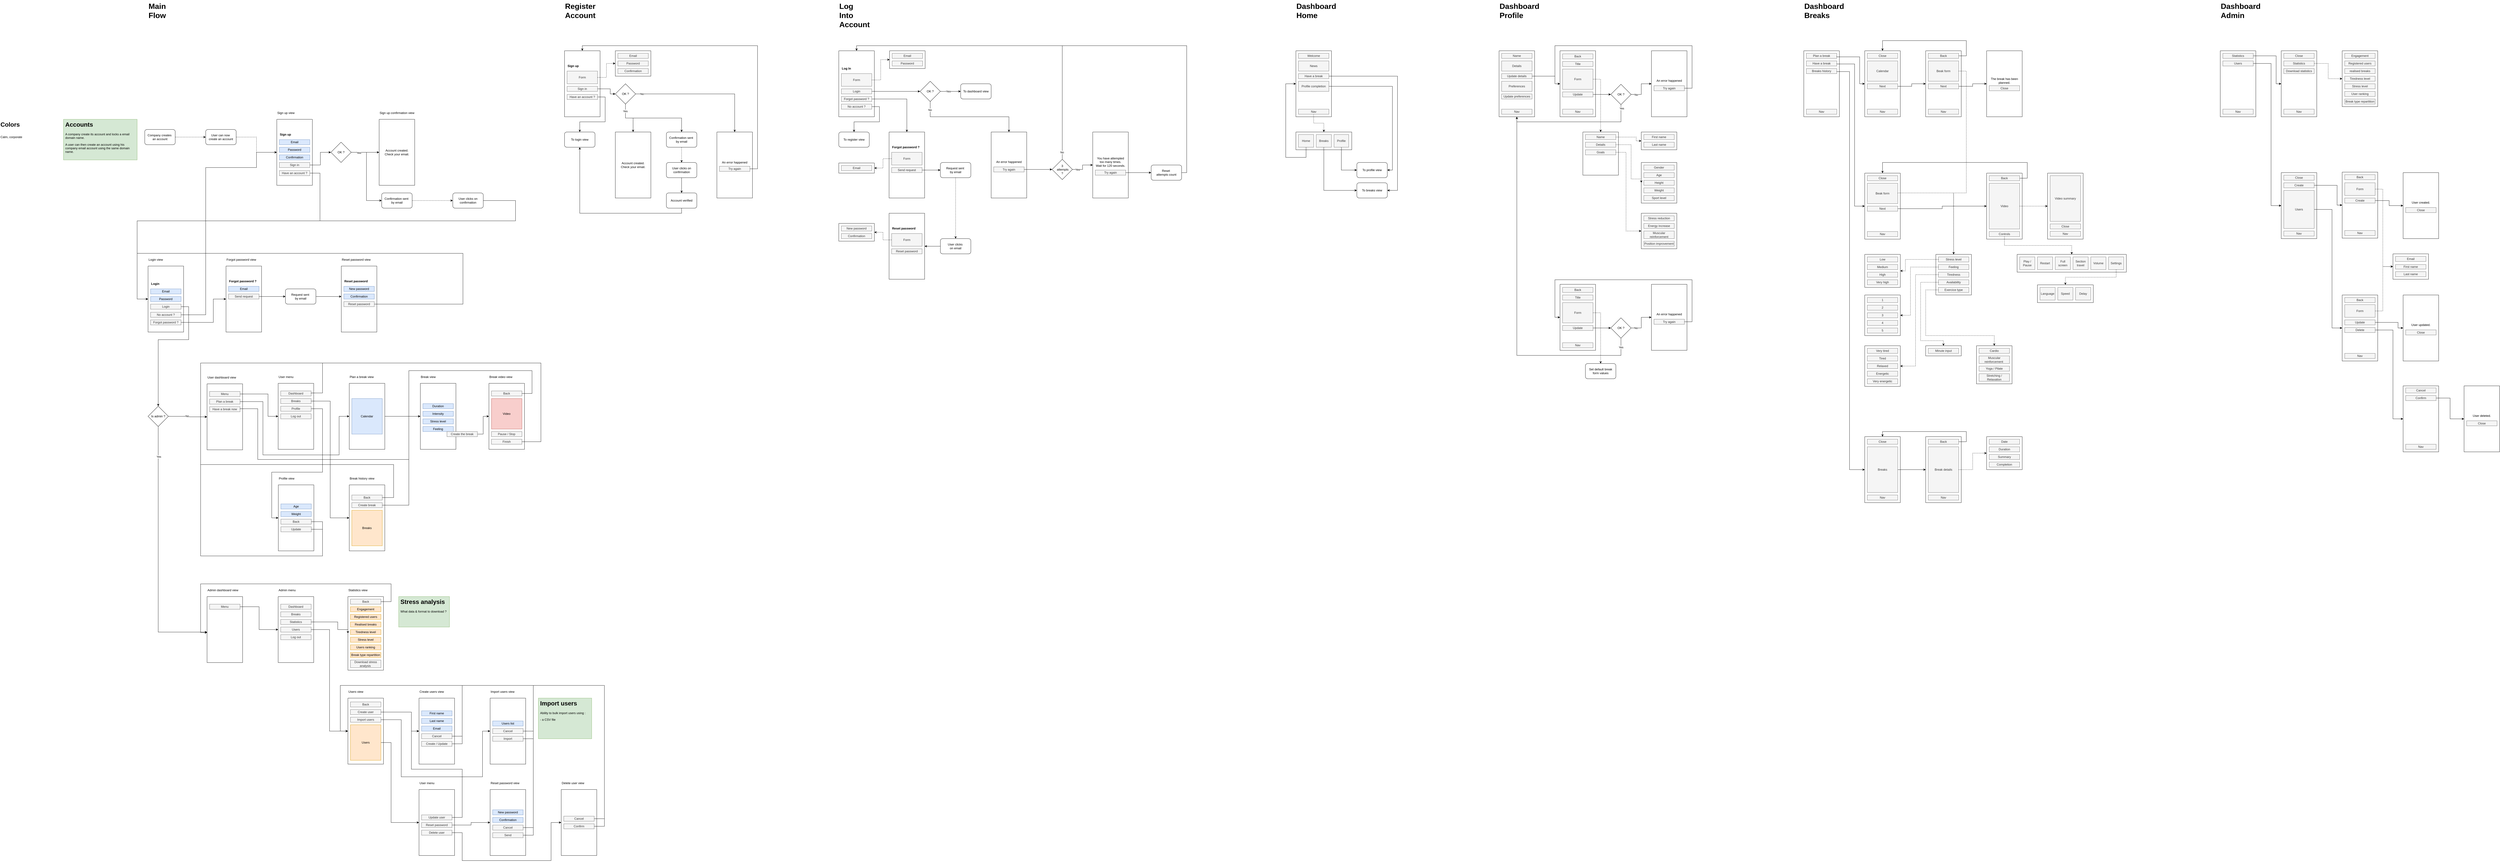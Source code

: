 <mxfile version="24.7.17">
  <diagram name="Page-1" id="rZPdfZy3iIrynxqRV0RK">
    <mxGraphModel dx="3114" dy="-142" grid="1" gridSize="10" guides="1" tooltips="1" connect="1" arrows="1" fold="1" page="1" pageScale="1" pageWidth="827" pageHeight="1169" math="0" shadow="0">
      <root>
        <mxCell id="0" />
        <mxCell id="1" parent="0" />
        <mxCell id="UYZVAkdVkmXy9jeqrblP-1" value="" style="swimlane;startSize=0;" vertex="1" parent="1">
          <mxGeometry x="-800" y="2448" width="140" height="260" as="geometry" />
        </mxCell>
        <mxCell id="UYZVAkdVkmXy9jeqrblP-2" value="Email" style="rounded=0;whiteSpace=wrap;html=1;fillColor=#dae8fc;strokeColor=#6c8ebf;" vertex="1" parent="UYZVAkdVkmXy9jeqrblP-1">
          <mxGeometry x="10" y="90" width="120" height="20" as="geometry" />
        </mxCell>
        <mxCell id="UYZVAkdVkmXy9jeqrblP-3" value="Password" style="rounded=0;whiteSpace=wrap;html=1;fillColor=#dae8fc;strokeColor=#6c8ebf;" vertex="1" parent="UYZVAkdVkmXy9jeqrblP-1">
          <mxGeometry x="10" y="120" width="120" height="20" as="geometry" />
        </mxCell>
        <mxCell id="UYZVAkdVkmXy9jeqrblP-4" value="Login" style="text;html=1;align=left;verticalAlign=middle;whiteSpace=wrap;rounded=0;fontStyle=1" vertex="1" parent="UYZVAkdVkmXy9jeqrblP-1">
          <mxGeometry x="10" y="60" width="120" height="20" as="geometry" />
        </mxCell>
        <mxCell id="UYZVAkdVkmXy9jeqrblP-5" value="Login" style="rounded=0;whiteSpace=wrap;html=1;fillColor=#f5f5f5;fontColor=#333333;strokeColor=#666666;" vertex="1" parent="UYZVAkdVkmXy9jeqrblP-1">
          <mxGeometry x="10" y="150" width="120" height="20" as="geometry" />
        </mxCell>
        <mxCell id="UYZVAkdVkmXy9jeqrblP-6" value="No account ?" style="rounded=0;whiteSpace=wrap;html=1;fillColor=#f5f5f5;fontColor=#333333;strokeColor=#666666;" vertex="1" parent="UYZVAkdVkmXy9jeqrblP-1">
          <mxGeometry x="10" y="182" width="120" height="20" as="geometry" />
        </mxCell>
        <mxCell id="UYZVAkdVkmXy9jeqrblP-7" value="Forgot password ?" style="rounded=0;whiteSpace=wrap;html=1;fillColor=#f5f5f5;fontColor=#333333;strokeColor=#666666;" vertex="1" parent="UYZVAkdVkmXy9jeqrblP-1">
          <mxGeometry x="10" y="212" width="120" height="20" as="geometry" />
        </mxCell>
        <mxCell id="UYZVAkdVkmXy9jeqrblP-9" value="Login view" style="text;html=1;align=left;verticalAlign=middle;whiteSpace=wrap;rounded=0;" vertex="1" parent="1">
          <mxGeometry x="-800" y="2408" width="140" height="30" as="geometry" />
        </mxCell>
        <mxCell id="UYZVAkdVkmXy9jeqrblP-10" value="" style="swimlane;startSize=0;" vertex="1" parent="1">
          <mxGeometry x="-567.67" y="2912" width="140" height="260" as="geometry" />
        </mxCell>
        <mxCell id="UYZVAkdVkmXy9jeqrblP-11" value="Menu" style="rounded=0;whiteSpace=wrap;html=1;fillColor=#f5f5f5;strokeColor=#666666;fontColor=#333333;" vertex="1" parent="UYZVAkdVkmXy9jeqrblP-10">
          <mxGeometry x="10" y="30" width="120" height="20" as="geometry" />
        </mxCell>
        <mxCell id="UYZVAkdVkmXy9jeqrblP-12" value="Have a break now" style="rounded=0;whiteSpace=wrap;html=1;fillColor=#f5f5f5;strokeColor=#666666;fontColor=#333333;" vertex="1" parent="UYZVAkdVkmXy9jeqrblP-10">
          <mxGeometry x="10" y="90" width="120" height="20" as="geometry" />
        </mxCell>
        <mxCell id="UYZVAkdVkmXy9jeqrblP-13" value="Plan a break" style="rounded=0;whiteSpace=wrap;html=1;fillColor=#f5f5f5;strokeColor=#666666;fontColor=#333333;" vertex="1" parent="UYZVAkdVkmXy9jeqrblP-10">
          <mxGeometry x="10" y="60" width="120" height="20" as="geometry" />
        </mxCell>
        <mxCell id="UYZVAkdVkmXy9jeqrblP-14" value="User dashboard view" style="text;html=1;align=left;verticalAlign=middle;whiteSpace=wrap;rounded=0;" vertex="1" parent="1">
          <mxGeometry x="-567.67" y="2872" width="140" height="30" as="geometry" />
        </mxCell>
        <mxCell id="UYZVAkdVkmXy9jeqrblP-15" value="" style="swimlane;startSize=0;" vertex="1" parent="1">
          <mxGeometry x="-287.67" y="2910" width="140" height="260" as="geometry" />
        </mxCell>
        <mxCell id="UYZVAkdVkmXy9jeqrblP-16" value="Dashboard" style="rounded=0;whiteSpace=wrap;html=1;fillColor=#f5f5f5;strokeColor=#666666;fontColor=#333333;" vertex="1" parent="UYZVAkdVkmXy9jeqrblP-15">
          <mxGeometry x="10" y="30" width="120" height="20" as="geometry" />
        </mxCell>
        <mxCell id="UYZVAkdVkmXy9jeqrblP-17" value="Breaks" style="rounded=0;whiteSpace=wrap;html=1;fillColor=#f5f5f5;strokeColor=#666666;fontColor=#333333;" vertex="1" parent="UYZVAkdVkmXy9jeqrblP-15">
          <mxGeometry x="10" y="60" width="120" height="20" as="geometry" />
        </mxCell>
        <mxCell id="UYZVAkdVkmXy9jeqrblP-18" value="Log out" style="rounded=0;whiteSpace=wrap;html=1;fillColor=#f5f5f5;strokeColor=#666666;fontColor=#333333;" vertex="1" parent="UYZVAkdVkmXy9jeqrblP-15">
          <mxGeometry x="10" y="120" width="120" height="20" as="geometry" />
        </mxCell>
        <mxCell id="UYZVAkdVkmXy9jeqrblP-19" value="Profile" style="rounded=0;whiteSpace=wrap;html=1;fillColor=#f5f5f5;strokeColor=#666666;fontColor=#333333;" vertex="1" parent="UYZVAkdVkmXy9jeqrblP-15">
          <mxGeometry x="10" y="90" width="120" height="20" as="geometry" />
        </mxCell>
        <mxCell id="UYZVAkdVkmXy9jeqrblP-20" value="User menu" style="text;html=1;align=left;verticalAlign=middle;whiteSpace=wrap;rounded=0;" vertex="1" parent="1">
          <mxGeometry x="-287.67" y="2870" width="140" height="30" as="geometry" />
        </mxCell>
        <mxCell id="UYZVAkdVkmXy9jeqrblP-21" value="" style="swimlane;startSize=0;" vertex="1" parent="1">
          <mxGeometry x="-493" y="2448" width="140" height="260" as="geometry" />
        </mxCell>
        <mxCell id="UYZVAkdVkmXy9jeqrblP-22" value="Email" style="rounded=0;whiteSpace=wrap;html=1;fillColor=#dae8fc;strokeColor=#6c8ebf;" vertex="1" parent="UYZVAkdVkmXy9jeqrblP-21">
          <mxGeometry x="10" y="80" width="120" height="20" as="geometry" />
        </mxCell>
        <mxCell id="UYZVAkdVkmXy9jeqrblP-23" value="Forgot password ?" style="text;html=1;align=left;verticalAlign=middle;whiteSpace=wrap;rounded=0;fontStyle=1" vertex="1" parent="UYZVAkdVkmXy9jeqrblP-21">
          <mxGeometry x="10" y="50" width="120" height="20" as="geometry" />
        </mxCell>
        <mxCell id="UYZVAkdVkmXy9jeqrblP-24" value="Send request" style="rounded=0;whiteSpace=wrap;html=1;fillColor=#f5f5f5;fontColor=#333333;strokeColor=#666666;" vertex="1" parent="UYZVAkdVkmXy9jeqrblP-21">
          <mxGeometry x="10" y="110" width="120" height="20" as="geometry" />
        </mxCell>
        <mxCell id="UYZVAkdVkmXy9jeqrblP-25" value="Forgot password view" style="text;html=1;align=left;verticalAlign=middle;whiteSpace=wrap;rounded=0;" vertex="1" parent="1">
          <mxGeometry x="-493" y="2408" width="140" height="30" as="geometry" />
        </mxCell>
        <mxCell id="UYZVAkdVkmXy9jeqrblP-26" value="" style="swimlane;startSize=0;" vertex="1" parent="1">
          <mxGeometry x="-39" y="2448" width="140" height="260" as="geometry" />
        </mxCell>
        <mxCell id="UYZVAkdVkmXy9jeqrblP-27" value="New password" style="rounded=0;whiteSpace=wrap;html=1;fillColor=#dae8fc;strokeColor=#6c8ebf;" vertex="1" parent="UYZVAkdVkmXy9jeqrblP-26">
          <mxGeometry x="10" y="80" width="120" height="20" as="geometry" />
        </mxCell>
        <mxCell id="UYZVAkdVkmXy9jeqrblP-28" value="Reset password" style="text;html=1;align=left;verticalAlign=middle;whiteSpace=wrap;rounded=0;fontStyle=1" vertex="1" parent="UYZVAkdVkmXy9jeqrblP-26">
          <mxGeometry x="10" y="50" width="120" height="20" as="geometry" />
        </mxCell>
        <mxCell id="UYZVAkdVkmXy9jeqrblP-29" value="Confirmation" style="rounded=0;whiteSpace=wrap;html=1;fillColor=#dae8fc;strokeColor=#6c8ebf;" vertex="1" parent="UYZVAkdVkmXy9jeqrblP-26">
          <mxGeometry x="10" y="110" width="120" height="20" as="geometry" />
        </mxCell>
        <mxCell id="UYZVAkdVkmXy9jeqrblP-30" value="Reset password" style="rounded=0;whiteSpace=wrap;html=1;fillColor=#f5f5f5;fontColor=#333333;strokeColor=#666666;" vertex="1" parent="UYZVAkdVkmXy9jeqrblP-26">
          <mxGeometry x="10" y="140" width="120" height="20" as="geometry" />
        </mxCell>
        <mxCell id="UYZVAkdVkmXy9jeqrblP-31" value="Reset password view" style="text;html=1;align=left;verticalAlign=middle;whiteSpace=wrap;rounded=0;" vertex="1" parent="1">
          <mxGeometry x="-39" y="2408" width="140" height="30" as="geometry" />
        </mxCell>
        <mxCell id="UYZVAkdVkmXy9jeqrblP-32" value="Request sent&amp;nbsp;&lt;div&gt;by email&lt;/div&gt;" style="rounded=1;whiteSpace=wrap;html=1;" vertex="1" parent="1">
          <mxGeometry x="-259" y="2538" width="120" height="60" as="geometry" />
        </mxCell>
        <mxCell id="UYZVAkdVkmXy9jeqrblP-33" style="edgeStyle=orthogonalEdgeStyle;rounded=0;orthogonalLoop=1;jettySize=auto;html=1;exitX=1;exitY=0.5;exitDx=0;exitDy=0;entryX=0;entryY=0.5;entryDx=0;entryDy=0;" edge="1" parent="1" source="UYZVAkdVkmXy9jeqrblP-24" target="UYZVAkdVkmXy9jeqrblP-32">
          <mxGeometry relative="1" as="geometry" />
        </mxCell>
        <mxCell id="UYZVAkdVkmXy9jeqrblP-34" style="edgeStyle=orthogonalEdgeStyle;rounded=0;orthogonalLoop=1;jettySize=auto;html=1;exitX=1;exitY=0.5;exitDx=0;exitDy=0;entryX=0.002;entryY=0.462;entryDx=0;entryDy=0;entryPerimeter=0;" edge="1" parent="1" source="UYZVAkdVkmXy9jeqrblP-32" target="UYZVAkdVkmXy9jeqrblP-26">
          <mxGeometry relative="1" as="geometry" />
        </mxCell>
        <mxCell id="UYZVAkdVkmXy9jeqrblP-35" value="" style="swimlane;startSize=0;" vertex="1" parent="1">
          <mxGeometry x="-287.67" y="3750" width="140" height="260" as="geometry" />
        </mxCell>
        <mxCell id="UYZVAkdVkmXy9jeqrblP-36" value="Dashboard" style="rounded=0;whiteSpace=wrap;html=1;fillColor=#f5f5f5;fontColor=#333333;strokeColor=#666666;" vertex="1" parent="UYZVAkdVkmXy9jeqrblP-35">
          <mxGeometry x="10" y="30" width="120" height="20" as="geometry" />
        </mxCell>
        <mxCell id="UYZVAkdVkmXy9jeqrblP-37" value="Breaks" style="rounded=0;whiteSpace=wrap;html=1;fillColor=#f5f5f5;fontColor=#333333;strokeColor=#666666;" vertex="1" parent="UYZVAkdVkmXy9jeqrblP-35">
          <mxGeometry x="10" y="60" width="120" height="20" as="geometry" />
        </mxCell>
        <mxCell id="UYZVAkdVkmXy9jeqrblP-38" value="Log out" style="rounded=0;whiteSpace=wrap;html=1;fillColor=#f5f5f5;fontColor=#333333;strokeColor=#666666;" vertex="1" parent="UYZVAkdVkmXy9jeqrblP-35">
          <mxGeometry x="10" y="150" width="120" height="20" as="geometry" />
        </mxCell>
        <mxCell id="UYZVAkdVkmXy9jeqrblP-39" value="Statistics" style="rounded=0;whiteSpace=wrap;html=1;fillColor=#f5f5f5;fontColor=#333333;strokeColor=#666666;" vertex="1" parent="UYZVAkdVkmXy9jeqrblP-35">
          <mxGeometry x="10" y="90" width="120" height="20" as="geometry" />
        </mxCell>
        <mxCell id="UYZVAkdVkmXy9jeqrblP-40" value="Users" style="rounded=0;whiteSpace=wrap;html=1;fillColor=#f5f5f5;fontColor=#333333;strokeColor=#666666;" vertex="1" parent="UYZVAkdVkmXy9jeqrblP-35">
          <mxGeometry x="10" y="120" width="120" height="20" as="geometry" />
        </mxCell>
        <mxCell id="UYZVAkdVkmXy9jeqrblP-41" value="Admin menu" style="text;html=1;align=left;verticalAlign=middle;whiteSpace=wrap;rounded=0;" vertex="1" parent="1">
          <mxGeometry x="-287.67" y="3710" width="140" height="30" as="geometry" />
        </mxCell>
        <mxCell id="UYZVAkdVkmXy9jeqrblP-42" value="" style="swimlane;startSize=0;" vertex="1" parent="1">
          <mxGeometry x="-567.67" y="3750" width="140" height="260" as="geometry" />
        </mxCell>
        <mxCell id="UYZVAkdVkmXy9jeqrblP-43" value="Menu" style="rounded=0;whiteSpace=wrap;html=1;fillColor=#f5f5f5;fontColor=#333333;strokeColor=#666666;" vertex="1" parent="UYZVAkdVkmXy9jeqrblP-42">
          <mxGeometry x="10" y="30" width="120" height="20" as="geometry" />
        </mxCell>
        <mxCell id="UYZVAkdVkmXy9jeqrblP-44" value="Admin dashboard view" style="text;html=1;align=left;verticalAlign=middle;whiteSpace=wrap;rounded=0;" vertex="1" parent="1">
          <mxGeometry x="-567.67" y="3710" width="140" height="30" as="geometry" />
        </mxCell>
        <mxCell id="UYZVAkdVkmXy9jeqrblP-45" style="edgeStyle=orthogonalEdgeStyle;rounded=0;orthogonalLoop=1;jettySize=auto;html=1;exitX=1;exitY=0.5;exitDx=0;exitDy=0;" edge="1" parent="1" source="UYZVAkdVkmXy9jeqrblP-47" target="UYZVAkdVkmXy9jeqrblP-10">
          <mxGeometry relative="1" as="geometry" />
        </mxCell>
        <mxCell id="UYZVAkdVkmXy9jeqrblP-46" value="No" style="edgeLabel;html=1;align=center;verticalAlign=middle;resizable=0;points=[];" vertex="1" connectable="0" parent="UYZVAkdVkmXy9jeqrblP-45">
          <mxGeometry x="-0.043" y="1" relative="1" as="geometry">
            <mxPoint as="offset" />
          </mxGeometry>
        </mxCell>
        <mxCell id="UYZVAkdVkmXy9jeqrblP-47" value="Is admin ?" style="rhombus;whiteSpace=wrap;html=1;" vertex="1" parent="1">
          <mxGeometry x="-800" y="3000" width="80" height="80" as="geometry" />
        </mxCell>
        <mxCell id="UYZVAkdVkmXy9jeqrblP-48" style="edgeStyle=orthogonalEdgeStyle;rounded=0;orthogonalLoop=1;jettySize=auto;html=1;exitX=1;exitY=0.5;exitDx=0;exitDy=0;entryX=0.5;entryY=0;entryDx=0;entryDy=0;" edge="1" parent="1" source="UYZVAkdVkmXy9jeqrblP-5" target="UYZVAkdVkmXy9jeqrblP-47">
          <mxGeometry relative="1" as="geometry">
            <Array as="points">
              <mxPoint x="-640" y="2608" />
              <mxPoint x="-640" y="2738" />
              <mxPoint x="-760" y="2738" />
            </Array>
          </mxGeometry>
        </mxCell>
        <mxCell id="UYZVAkdVkmXy9jeqrblP-49" style="edgeStyle=orthogonalEdgeStyle;rounded=0;orthogonalLoop=1;jettySize=auto;html=1;exitX=0.5;exitY=1;exitDx=0;exitDy=0;entryX=0;entryY=0.538;entryDx=0;entryDy=0;entryPerimeter=0;" edge="1" parent="1" source="UYZVAkdVkmXy9jeqrblP-47" target="UYZVAkdVkmXy9jeqrblP-42">
          <mxGeometry relative="1" as="geometry" />
        </mxCell>
        <mxCell id="UYZVAkdVkmXy9jeqrblP-50" value="Yes" style="edgeLabel;html=1;align=center;verticalAlign=middle;resizable=0;points=[];" vertex="1" connectable="0" parent="UYZVAkdVkmXy9jeqrblP-49">
          <mxGeometry x="-0.763" y="2" relative="1" as="geometry">
            <mxPoint as="offset" />
          </mxGeometry>
        </mxCell>
        <mxCell id="UYZVAkdVkmXy9jeqrblP-51" style="edgeStyle=orthogonalEdgeStyle;rounded=0;orthogonalLoop=1;jettySize=auto;html=1;exitX=1;exitY=0.5;exitDx=0;exitDy=0;entryX=0;entryY=0.5;entryDx=0;entryDy=0;" edge="1" parent="1" source="UYZVAkdVkmXy9jeqrblP-11" target="UYZVAkdVkmXy9jeqrblP-15">
          <mxGeometry relative="1" as="geometry">
            <Array as="points">
              <mxPoint x="-327.67" y="2952" />
              <mxPoint x="-327.67" y="3040" />
            </Array>
          </mxGeometry>
        </mxCell>
        <mxCell id="UYZVAkdVkmXy9jeqrblP-52" style="edgeStyle=orthogonalEdgeStyle;rounded=0;orthogonalLoop=1;jettySize=auto;html=1;exitX=1;exitY=0.5;exitDx=0;exitDy=0;entryX=0;entryY=0.5;entryDx=0;entryDy=0;" edge="1" parent="1" source="UYZVAkdVkmXy9jeqrblP-43" target="UYZVAkdVkmXy9jeqrblP-35">
          <mxGeometry relative="1" as="geometry" />
        </mxCell>
        <mxCell id="UYZVAkdVkmXy9jeqrblP-53" style="edgeStyle=orthogonalEdgeStyle;rounded=0;orthogonalLoop=1;jettySize=auto;html=1;exitX=1;exitY=0.5;exitDx=0;exitDy=0;entryX=0;entryY=0.5;entryDx=0;entryDy=0;" edge="1" parent="1" source="UYZVAkdVkmXy9jeqrblP-30" target="UYZVAkdVkmXy9jeqrblP-1">
          <mxGeometry relative="1" as="geometry">
            <Array as="points">
              <mxPoint x="440" y="2598" />
              <mxPoint x="440" y="2398" />
              <mxPoint x="-843" y="2398" />
              <mxPoint x="-843" y="2578" />
            </Array>
          </mxGeometry>
        </mxCell>
        <mxCell id="UYZVAkdVkmXy9jeqrblP-54" style="edgeStyle=orthogonalEdgeStyle;rounded=0;orthogonalLoop=1;jettySize=auto;html=1;exitX=1;exitY=0.5;exitDx=0;exitDy=0;entryX=0;entryY=0.5;entryDx=0;entryDy=0;" edge="1" parent="1" source="UYZVAkdVkmXy9jeqrblP-55" target="UYZVAkdVkmXy9jeqrblP-58">
          <mxGeometry relative="1" as="geometry" />
        </mxCell>
        <mxCell id="UYZVAkdVkmXy9jeqrblP-55" value="" style="swimlane;startSize=0;" vertex="1" parent="1">
          <mxGeometry x="-7.67" y="2910" width="140" height="260" as="geometry" />
        </mxCell>
        <mxCell id="UYZVAkdVkmXy9jeqrblP-56" value="Calendar" style="rounded=0;whiteSpace=wrap;html=1;fillColor=#dae8fc;strokeColor=#6c8ebf;" vertex="1" parent="UYZVAkdVkmXy9jeqrblP-55">
          <mxGeometry x="10" y="60" width="120" height="140" as="geometry" />
        </mxCell>
        <mxCell id="UYZVAkdVkmXy9jeqrblP-57" value="Plan a break view" style="text;html=1;align=left;verticalAlign=middle;whiteSpace=wrap;rounded=0;" vertex="1" parent="1">
          <mxGeometry x="-7.67" y="2870" width="140" height="30" as="geometry" />
        </mxCell>
        <mxCell id="UYZVAkdVkmXy9jeqrblP-58" value="" style="swimlane;startSize=0;" vertex="1" parent="1">
          <mxGeometry x="272.33" y="2910" width="140" height="260" as="geometry" />
        </mxCell>
        <mxCell id="UYZVAkdVkmXy9jeqrblP-59" value="Duration" style="rounded=0;whiteSpace=wrap;html=1;fillColor=#dae8fc;strokeColor=#6c8ebf;" vertex="1" parent="UYZVAkdVkmXy9jeqrblP-58">
          <mxGeometry x="10" y="80" width="120" height="20" as="geometry" />
        </mxCell>
        <mxCell id="UYZVAkdVkmXy9jeqrblP-60" value="Intensity" style="rounded=0;whiteSpace=wrap;html=1;fillColor=#dae8fc;strokeColor=#6c8ebf;" vertex="1" parent="UYZVAkdVkmXy9jeqrblP-58">
          <mxGeometry x="10" y="110" width="120" height="20" as="geometry" />
        </mxCell>
        <mxCell id="UYZVAkdVkmXy9jeqrblP-61" value="Stress level" style="rounded=0;whiteSpace=wrap;html=1;fillColor=#dae8fc;strokeColor=#6c8ebf;" vertex="1" parent="UYZVAkdVkmXy9jeqrblP-58">
          <mxGeometry x="10" y="140" width="120" height="20" as="geometry" />
        </mxCell>
        <mxCell id="UYZVAkdVkmXy9jeqrblP-62" value="Feeling" style="rounded=0;whiteSpace=wrap;html=1;fillColor=#dae8fc;strokeColor=#6c8ebf;" vertex="1" parent="UYZVAkdVkmXy9jeqrblP-58">
          <mxGeometry x="10" y="170" width="120" height="20" as="geometry" />
        </mxCell>
        <mxCell id="UYZVAkdVkmXy9jeqrblP-63" value="Break view" style="text;html=1;align=left;verticalAlign=middle;whiteSpace=wrap;rounded=0;" vertex="1" parent="1">
          <mxGeometry x="272.33" y="2870" width="140" height="30" as="geometry" />
        </mxCell>
        <mxCell id="UYZVAkdVkmXy9jeqrblP-64" style="edgeStyle=orthogonalEdgeStyle;rounded=0;orthogonalLoop=1;jettySize=auto;html=1;exitX=1;exitY=0.5;exitDx=0;exitDy=0;entryX=0;entryY=0.5;entryDx=0;entryDy=0;" edge="1" parent="1" source="UYZVAkdVkmXy9jeqrblP-13" target="UYZVAkdVkmXy9jeqrblP-55">
          <mxGeometry relative="1" as="geometry">
            <Array as="points">
              <mxPoint x="-347.67" y="2982" />
              <mxPoint x="-347.67" y="3192" />
              <mxPoint x="-47.67" y="3192" />
              <mxPoint x="-47.67" y="3040" />
            </Array>
          </mxGeometry>
        </mxCell>
        <mxCell id="UYZVAkdVkmXy9jeqrblP-65" style="edgeStyle=orthogonalEdgeStyle;rounded=0;orthogonalLoop=1;jettySize=auto;html=1;exitX=1;exitY=0.5;exitDx=0;exitDy=0;entryX=0;entryY=0.5;entryDx=0;entryDy=0;" edge="1" parent="1" source="UYZVAkdVkmXy9jeqrblP-12" target="UYZVAkdVkmXy9jeqrblP-58">
          <mxGeometry relative="1" as="geometry">
            <Array as="points">
              <mxPoint x="-368" y="3010" />
              <mxPoint x="-368" y="3210" />
              <mxPoint x="227" y="3210" />
              <mxPoint x="227" y="3040" />
            </Array>
          </mxGeometry>
        </mxCell>
        <mxCell id="UYZVAkdVkmXy9jeqrblP-66" value="" style="swimlane;startSize=0;" vertex="1" parent="1">
          <mxGeometry x="542.33" y="2910" width="140" height="260" as="geometry" />
        </mxCell>
        <mxCell id="UYZVAkdVkmXy9jeqrblP-67" value="Back" style="rounded=0;whiteSpace=wrap;html=1;fillColor=#f5f5f5;fontColor=#333333;strokeColor=#666666;" vertex="1" parent="UYZVAkdVkmXy9jeqrblP-66">
          <mxGeometry x="10" y="30" width="120" height="20" as="geometry" />
        </mxCell>
        <mxCell id="UYZVAkdVkmXy9jeqrblP-68" value="Finish" style="rounded=0;whiteSpace=wrap;html=1;fillColor=#f5f5f5;fontColor=#333333;strokeColor=#666666;" vertex="1" parent="UYZVAkdVkmXy9jeqrblP-66">
          <mxGeometry x="10" y="220" width="120" height="20" as="geometry" />
        </mxCell>
        <mxCell id="UYZVAkdVkmXy9jeqrblP-69" value="Video" style="rounded=0;whiteSpace=wrap;html=1;fillColor=#f8cecc;strokeColor=#b85450;" vertex="1" parent="UYZVAkdVkmXy9jeqrblP-66">
          <mxGeometry x="10" y="60" width="120" height="120" as="geometry" />
        </mxCell>
        <mxCell id="UYZVAkdVkmXy9jeqrblP-70" value="Pause / Stop" style="rounded=0;whiteSpace=wrap;html=1;fillColor=#f5f5f5;fontColor=#333333;strokeColor=#666666;" vertex="1" parent="UYZVAkdVkmXy9jeqrblP-66">
          <mxGeometry x="10" y="190" width="120" height="20" as="geometry" />
        </mxCell>
        <mxCell id="UYZVAkdVkmXy9jeqrblP-71" value="Break video view" style="text;html=1;align=left;verticalAlign=middle;whiteSpace=wrap;rounded=0;" vertex="1" parent="1">
          <mxGeometry x="542.33" y="2870" width="140" height="30" as="geometry" />
        </mxCell>
        <mxCell id="UYZVAkdVkmXy9jeqrblP-72" style="edgeStyle=orthogonalEdgeStyle;rounded=0;orthogonalLoop=1;jettySize=auto;html=1;exitX=1;exitY=0.5;exitDx=0;exitDy=0;entryX=0;entryY=0.5;entryDx=0;entryDy=0;" edge="1" parent="1" source="UYZVAkdVkmXy9jeqrblP-210" target="UYZVAkdVkmXy9jeqrblP-66">
          <mxGeometry relative="1" as="geometry" />
        </mxCell>
        <mxCell id="UYZVAkdVkmXy9jeqrblP-73" style="edgeStyle=orthogonalEdgeStyle;rounded=0;orthogonalLoop=1;jettySize=auto;html=1;exitX=1;exitY=0.5;exitDx=0;exitDy=0;entryX=0;entryY=0.5;entryDx=0;entryDy=0;" edge="1" parent="1" source="UYZVAkdVkmXy9jeqrblP-67" target="UYZVAkdVkmXy9jeqrblP-58">
          <mxGeometry relative="1" as="geometry">
            <Array as="points">
              <mxPoint x="712" y="2950" />
              <mxPoint x="712" y="2860" />
              <mxPoint x="227" y="2860" />
              <mxPoint x="227" y="3040" />
            </Array>
          </mxGeometry>
        </mxCell>
        <mxCell id="UYZVAkdVkmXy9jeqrblP-74" style="edgeStyle=orthogonalEdgeStyle;rounded=0;orthogonalLoop=1;jettySize=auto;html=1;exitX=1;exitY=0.5;exitDx=0;exitDy=0;entryX=0;entryY=0.5;entryDx=0;entryDy=0;" edge="1" parent="1" source="UYZVAkdVkmXy9jeqrblP-7" target="UYZVAkdVkmXy9jeqrblP-21">
          <mxGeometry relative="1" as="geometry">
            <Array as="points">
              <mxPoint x="-543" y="2670" />
              <mxPoint x="-543" y="2578" />
            </Array>
          </mxGeometry>
        </mxCell>
        <mxCell id="UYZVAkdVkmXy9jeqrblP-75" style="edgeStyle=orthogonalEdgeStyle;rounded=0;orthogonalLoop=1;jettySize=auto;html=1;exitX=1;exitY=0.5;exitDx=0;exitDy=0;entryX=0;entryY=0.5;entryDx=0;entryDy=0;" edge="1" parent="1" source="UYZVAkdVkmXy9jeqrblP-16" target="UYZVAkdVkmXy9jeqrblP-10">
          <mxGeometry relative="1" as="geometry">
            <Array as="points">
              <mxPoint x="-158" y="2948" />
              <mxPoint x="-113" y="2948" />
              <mxPoint x="-113" y="2830" />
              <mxPoint x="-593" y="2830" />
              <mxPoint x="-593" y="3042" />
            </Array>
          </mxGeometry>
        </mxCell>
        <mxCell id="UYZVAkdVkmXy9jeqrblP-76" value="" style="swimlane;startSize=0;" vertex="1" parent="1">
          <mxGeometry x="-7.67" y="3310" width="140" height="260" as="geometry" />
        </mxCell>
        <mxCell id="UYZVAkdVkmXy9jeqrblP-77" value="Create break" style="rounded=0;whiteSpace=wrap;html=1;fillColor=#f5f5f5;strokeColor=#666666;fontColor=#333333;" vertex="1" parent="UYZVAkdVkmXy9jeqrblP-76">
          <mxGeometry x="10" y="70" width="120" height="20" as="geometry" />
        </mxCell>
        <mxCell id="UYZVAkdVkmXy9jeqrblP-78" value="Back" style="rounded=0;whiteSpace=wrap;html=1;fillColor=#f5f5f5;strokeColor=#666666;fontColor=#333333;" vertex="1" parent="UYZVAkdVkmXy9jeqrblP-76">
          <mxGeometry x="10" y="40" width="120" height="20" as="geometry" />
        </mxCell>
        <mxCell id="UYZVAkdVkmXy9jeqrblP-79" value="Breaks" style="rounded=0;whiteSpace=wrap;html=1;fillColor=#ffe6cc;strokeColor=#d79b00;" vertex="1" parent="UYZVAkdVkmXy9jeqrblP-76">
          <mxGeometry x="10.0" y="100" width="120" height="140" as="geometry" />
        </mxCell>
        <mxCell id="UYZVAkdVkmXy9jeqrblP-80" value="Break history view" style="text;html=1;align=left;verticalAlign=middle;whiteSpace=wrap;rounded=0;" vertex="1" parent="1">
          <mxGeometry x="-7.67" y="3270" width="140" height="30" as="geometry" />
        </mxCell>
        <mxCell id="UYZVAkdVkmXy9jeqrblP-81" style="edgeStyle=orthogonalEdgeStyle;rounded=0;orthogonalLoop=1;jettySize=auto;html=1;exitX=1;exitY=0.5;exitDx=0;exitDy=0;entryX=0;entryY=0.5;entryDx=0;entryDy=0;" edge="1" parent="1" source="UYZVAkdVkmXy9jeqrblP-17" target="UYZVAkdVkmXy9jeqrblP-76">
          <mxGeometry relative="1" as="geometry" />
        </mxCell>
        <mxCell id="UYZVAkdVkmXy9jeqrblP-82" style="edgeStyle=orthogonalEdgeStyle;rounded=0;orthogonalLoop=1;jettySize=auto;html=1;exitX=1;exitY=0.5;exitDx=0;exitDy=0;entryX=0;entryY=0.5;entryDx=0;entryDy=0;" edge="1" parent="1" source="UYZVAkdVkmXy9jeqrblP-78" target="UYZVAkdVkmXy9jeqrblP-10">
          <mxGeometry relative="1" as="geometry">
            <Array as="points">
              <mxPoint x="167" y="3360" />
              <mxPoint x="167" y="3230" />
              <mxPoint x="-593" y="3230" />
              <mxPoint x="-593" y="3042" />
            </Array>
          </mxGeometry>
        </mxCell>
        <mxCell id="UYZVAkdVkmXy9jeqrblP-83" style="edgeStyle=orthogonalEdgeStyle;rounded=0;orthogonalLoop=1;jettySize=auto;html=1;exitX=1;exitY=0.5;exitDx=0;exitDy=0;entryX=0;entryY=0.5;entryDx=0;entryDy=0;" edge="1" parent="1" source="UYZVAkdVkmXy9jeqrblP-77" target="UYZVAkdVkmXy9jeqrblP-58">
          <mxGeometry relative="1" as="geometry">
            <Array as="points">
              <mxPoint x="227" y="3390" />
              <mxPoint x="227" y="3040" />
            </Array>
          </mxGeometry>
        </mxCell>
        <mxCell id="UYZVAkdVkmXy9jeqrblP-84" value="" style="swimlane;startSize=0;" vertex="1" parent="1">
          <mxGeometry x="-13" y="3750" width="140" height="290" as="geometry" />
        </mxCell>
        <mxCell id="UYZVAkdVkmXy9jeqrblP-85" value="Back" style="rounded=0;whiteSpace=wrap;html=1;fillColor=#f5f5f5;strokeColor=#666666;fontColor=#333333;" vertex="1" parent="UYZVAkdVkmXy9jeqrblP-84">
          <mxGeometry x="10" y="10" width="120" height="20" as="geometry" />
        </mxCell>
        <mxCell id="UYZVAkdVkmXy9jeqrblP-86" value="Engagement" style="rounded=0;whiteSpace=wrap;html=1;fillColor=#ffe6cc;strokeColor=#d79b00;" vertex="1" parent="UYZVAkdVkmXy9jeqrblP-84">
          <mxGeometry x="10" y="40" width="120" height="20" as="geometry" />
        </mxCell>
        <mxCell id="UYZVAkdVkmXy9jeqrblP-87" value="Registered users" style="rounded=0;whiteSpace=wrap;html=1;fillColor=#ffe6cc;strokeColor=#d79b00;" vertex="1" parent="UYZVAkdVkmXy9jeqrblP-84">
          <mxGeometry x="10" y="70" width="120" height="20" as="geometry" />
        </mxCell>
        <mxCell id="UYZVAkdVkmXy9jeqrblP-88" value="Realised breaks" style="rounded=0;whiteSpace=wrap;html=1;fillColor=#ffe6cc;strokeColor=#d79b00;" vertex="1" parent="UYZVAkdVkmXy9jeqrblP-84">
          <mxGeometry x="10" y="100" width="120" height="20" as="geometry" />
        </mxCell>
        <mxCell id="UYZVAkdVkmXy9jeqrblP-89" value="Tiredness level" style="rounded=0;whiteSpace=wrap;html=1;fillColor=#ffe6cc;strokeColor=#d79b00;" vertex="1" parent="UYZVAkdVkmXy9jeqrblP-84">
          <mxGeometry x="10" y="130" width="120" height="20" as="geometry" />
        </mxCell>
        <mxCell id="UYZVAkdVkmXy9jeqrblP-90" value="Stress level" style="rounded=0;whiteSpace=wrap;html=1;fillColor=#ffe6cc;strokeColor=#d79b00;" vertex="1" parent="UYZVAkdVkmXy9jeqrblP-84">
          <mxGeometry x="10" y="160" width="120" height="20" as="geometry" />
        </mxCell>
        <mxCell id="UYZVAkdVkmXy9jeqrblP-91" value="Users ranking" style="rounded=0;whiteSpace=wrap;html=1;fillColor=#ffe6cc;strokeColor=#d79b00;" vertex="1" parent="UYZVAkdVkmXy9jeqrblP-84">
          <mxGeometry x="10" y="190" width="120" height="20" as="geometry" />
        </mxCell>
        <mxCell id="UYZVAkdVkmXy9jeqrblP-92" value="Break type repartition" style="rounded=0;whiteSpace=wrap;html=1;fillColor=#ffe6cc;strokeColor=#d79b00;" vertex="1" parent="UYZVAkdVkmXy9jeqrblP-84">
          <mxGeometry x="10" y="220" width="120" height="20" as="geometry" />
        </mxCell>
        <mxCell id="UYZVAkdVkmXy9jeqrblP-93" value="Download stress analysis&amp;nbsp;" style="rounded=0;whiteSpace=wrap;html=1;fillColor=#f5f5f5;strokeColor=#666666;fontColor=#333333;" vertex="1" parent="UYZVAkdVkmXy9jeqrblP-84">
          <mxGeometry x="10" y="250" width="120" height="30" as="geometry" />
        </mxCell>
        <mxCell id="UYZVAkdVkmXy9jeqrblP-94" value="Statistics view" style="text;html=1;align=left;verticalAlign=middle;whiteSpace=wrap;rounded=0;" vertex="1" parent="1">
          <mxGeometry x="-13" y="3710" width="140" height="30" as="geometry" />
        </mxCell>
        <mxCell id="UYZVAkdVkmXy9jeqrblP-95" value="" style="swimlane;startSize=0;" vertex="1" parent="1">
          <mxGeometry x="-13" y="4150" width="140" height="260" as="geometry" />
        </mxCell>
        <mxCell id="UYZVAkdVkmXy9jeqrblP-96" value="Create user" style="rounded=0;whiteSpace=wrap;html=1;fillColor=#f5f5f5;strokeColor=#666666;fontColor=#333333;" vertex="1" parent="UYZVAkdVkmXy9jeqrblP-95">
          <mxGeometry x="10" y="45" width="120" height="20" as="geometry" />
        </mxCell>
        <mxCell id="UYZVAkdVkmXy9jeqrblP-97" value="Back" style="rounded=0;whiteSpace=wrap;html=1;fillColor=#f5f5f5;strokeColor=#666666;fontColor=#333333;" vertex="1" parent="UYZVAkdVkmXy9jeqrblP-95">
          <mxGeometry x="10" y="15" width="120" height="20" as="geometry" />
        </mxCell>
        <mxCell id="UYZVAkdVkmXy9jeqrblP-98" value="Users" style="rounded=0;whiteSpace=wrap;html=1;fillColor=#ffe6cc;strokeColor=#d79b00;" vertex="1" parent="UYZVAkdVkmXy9jeqrblP-95">
          <mxGeometry x="10.0" y="105" width="120" height="140" as="geometry" />
        </mxCell>
        <mxCell id="UYZVAkdVkmXy9jeqrblP-99" value="Import users" style="rounded=0;whiteSpace=wrap;html=1;fillColor=#f5f5f5;strokeColor=#666666;fontColor=#333333;" vertex="1" parent="UYZVAkdVkmXy9jeqrblP-95">
          <mxGeometry x="10" y="75" width="120" height="20" as="geometry" />
        </mxCell>
        <mxCell id="UYZVAkdVkmXy9jeqrblP-100" value="Users view" style="text;html=1;align=left;verticalAlign=middle;whiteSpace=wrap;rounded=0;" vertex="1" parent="1">
          <mxGeometry x="-13" y="4110" width="140" height="30" as="geometry" />
        </mxCell>
        <mxCell id="UYZVAkdVkmXy9jeqrblP-101" style="edgeStyle=orthogonalEdgeStyle;rounded=0;orthogonalLoop=1;jettySize=auto;html=1;exitX=1;exitY=0.5;exitDx=0;exitDy=0;entryX=0;entryY=0.5;entryDx=0;entryDy=0;" edge="1" parent="1" source="UYZVAkdVkmXy9jeqrblP-39" target="UYZVAkdVkmXy9jeqrblP-84">
          <mxGeometry relative="1" as="geometry">
            <Array as="points">
              <mxPoint x="-53" y="3850" />
              <mxPoint x="-53" y="3880" />
            </Array>
          </mxGeometry>
        </mxCell>
        <mxCell id="UYZVAkdVkmXy9jeqrblP-102" style="edgeStyle=orthogonalEdgeStyle;rounded=0;orthogonalLoop=1;jettySize=auto;html=1;exitX=1;exitY=0.5;exitDx=0;exitDy=0;entryX=0;entryY=0.5;entryDx=0;entryDy=0;" edge="1" parent="1" source="UYZVAkdVkmXy9jeqrblP-40" target="UYZVAkdVkmXy9jeqrblP-95">
          <mxGeometry relative="1" as="geometry" />
        </mxCell>
        <mxCell id="UYZVAkdVkmXy9jeqrblP-103" value="" style="swimlane;startSize=0;" vertex="1" parent="1">
          <mxGeometry x="267" y="4150" width="140" height="260" as="geometry" />
        </mxCell>
        <mxCell id="UYZVAkdVkmXy9jeqrblP-104" value="Create / Update" style="rounded=0;whiteSpace=wrap;html=1;fillColor=#f5f5f5;strokeColor=#666666;fontColor=#333333;" vertex="1" parent="UYZVAkdVkmXy9jeqrblP-103">
          <mxGeometry x="10" y="170" width="120" height="20" as="geometry" />
        </mxCell>
        <mxCell id="UYZVAkdVkmXy9jeqrblP-105" value="Cancel" style="rounded=0;whiteSpace=wrap;html=1;fillColor=#f5f5f5;strokeColor=#666666;fontColor=#333333;" vertex="1" parent="UYZVAkdVkmXy9jeqrblP-103">
          <mxGeometry x="10" y="140" width="120" height="20" as="geometry" />
        </mxCell>
        <mxCell id="UYZVAkdVkmXy9jeqrblP-106" value="Email" style="rounded=0;whiteSpace=wrap;html=1;fillColor=#dae8fc;strokeColor=#6c8ebf;" vertex="1" parent="UYZVAkdVkmXy9jeqrblP-103">
          <mxGeometry x="10" y="110" width="120" height="20" as="geometry" />
        </mxCell>
        <mxCell id="UYZVAkdVkmXy9jeqrblP-107" value="Last name" style="rounded=0;whiteSpace=wrap;html=1;fillColor=#dae8fc;strokeColor=#6c8ebf;" vertex="1" parent="UYZVAkdVkmXy9jeqrblP-103">
          <mxGeometry x="10" y="80" width="120" height="20" as="geometry" />
        </mxCell>
        <mxCell id="UYZVAkdVkmXy9jeqrblP-108" value="First name" style="rounded=0;whiteSpace=wrap;html=1;fillColor=#dae8fc;strokeColor=#6c8ebf;" vertex="1" parent="UYZVAkdVkmXy9jeqrblP-103">
          <mxGeometry x="10" y="50" width="120" height="20" as="geometry" />
        </mxCell>
        <mxCell id="UYZVAkdVkmXy9jeqrblP-109" value="Create users view" style="text;html=1;align=left;verticalAlign=middle;whiteSpace=wrap;rounded=0;" vertex="1" parent="1">
          <mxGeometry x="267" y="4110" width="140" height="30" as="geometry" />
        </mxCell>
        <mxCell id="UYZVAkdVkmXy9jeqrblP-110" style="edgeStyle=orthogonalEdgeStyle;rounded=0;orthogonalLoop=1;jettySize=auto;html=1;exitX=1;exitY=0.5;exitDx=0;exitDy=0;entryX=0;entryY=0.5;entryDx=0;entryDy=0;" edge="1" parent="1" source="UYZVAkdVkmXy9jeqrblP-96" target="UYZVAkdVkmXy9jeqrblP-103">
          <mxGeometry relative="1" as="geometry">
            <Array as="points">
              <mxPoint x="237" y="4205" />
              <mxPoint x="237" y="4280" />
            </Array>
          </mxGeometry>
        </mxCell>
        <mxCell id="UYZVAkdVkmXy9jeqrblP-111" value="" style="swimlane;startSize=0;" vertex="1" parent="1">
          <mxGeometry x="267" y="4510" width="140" height="260" as="geometry" />
        </mxCell>
        <mxCell id="UYZVAkdVkmXy9jeqrblP-112" value="Update user" style="rounded=0;whiteSpace=wrap;html=1;fillColor=#f5f5f5;strokeColor=#666666;fontColor=#333333;" vertex="1" parent="UYZVAkdVkmXy9jeqrblP-111">
          <mxGeometry x="10" y="100" width="120" height="20" as="geometry" />
        </mxCell>
        <mxCell id="UYZVAkdVkmXy9jeqrblP-113" value="Reset password" style="rounded=0;whiteSpace=wrap;html=1;fillColor=#f5f5f5;strokeColor=#666666;fontColor=#333333;" vertex="1" parent="UYZVAkdVkmXy9jeqrblP-111">
          <mxGeometry x="10" y="130" width="120" height="20" as="geometry" />
        </mxCell>
        <mxCell id="UYZVAkdVkmXy9jeqrblP-114" value="Delete user" style="rounded=0;whiteSpace=wrap;html=1;fillColor=#f5f5f5;strokeColor=#666666;fontColor=#333333;" vertex="1" parent="UYZVAkdVkmXy9jeqrblP-111">
          <mxGeometry x="10" y="160" width="120" height="20" as="geometry" />
        </mxCell>
        <mxCell id="UYZVAkdVkmXy9jeqrblP-115" value="User menu" style="text;html=1;align=left;verticalAlign=middle;whiteSpace=wrap;rounded=0;" vertex="1" parent="1">
          <mxGeometry x="267" y="4470" width="140" height="30" as="geometry" />
        </mxCell>
        <mxCell id="UYZVAkdVkmXy9jeqrblP-116" value="" style="swimlane;startSize=0;" vertex="1" parent="1">
          <mxGeometry x="547" y="4510" width="140" height="260" as="geometry" />
        </mxCell>
        <mxCell id="UYZVAkdVkmXy9jeqrblP-117" value="Send" style="rounded=0;whiteSpace=wrap;html=1;fillColor=#f5f5f5;strokeColor=#666666;fontColor=#333333;" vertex="1" parent="UYZVAkdVkmXy9jeqrblP-116">
          <mxGeometry x="10" y="170" width="120" height="20" as="geometry" />
        </mxCell>
        <mxCell id="UYZVAkdVkmXy9jeqrblP-118" value="Cancel" style="rounded=0;whiteSpace=wrap;html=1;fillColor=#f5f5f5;strokeColor=#666666;fontColor=#333333;" vertex="1" parent="UYZVAkdVkmXy9jeqrblP-116">
          <mxGeometry x="10" y="140" width="120" height="20" as="geometry" />
        </mxCell>
        <mxCell id="UYZVAkdVkmXy9jeqrblP-119" value="Confirmation" style="rounded=0;whiteSpace=wrap;html=1;fillColor=#dae8fc;strokeColor=#6c8ebf;" vertex="1" parent="UYZVAkdVkmXy9jeqrblP-116">
          <mxGeometry x="10" y="110" width="120" height="20" as="geometry" />
        </mxCell>
        <mxCell id="UYZVAkdVkmXy9jeqrblP-120" value="New password" style="rounded=0;whiteSpace=wrap;html=1;fillColor=#dae8fc;strokeColor=#6c8ebf;" vertex="1" parent="UYZVAkdVkmXy9jeqrblP-116">
          <mxGeometry x="10" y="80" width="120" height="20" as="geometry" />
        </mxCell>
        <mxCell id="UYZVAkdVkmXy9jeqrblP-121" value="Reset password view" style="text;html=1;align=left;verticalAlign=middle;whiteSpace=wrap;rounded=0;" vertex="1" parent="1">
          <mxGeometry x="547" y="4470" width="140" height="30" as="geometry" />
        </mxCell>
        <mxCell id="UYZVAkdVkmXy9jeqrblP-122" style="edgeStyle=orthogonalEdgeStyle;rounded=0;orthogonalLoop=1;jettySize=auto;html=1;exitX=1;exitY=0.5;exitDx=0;exitDy=0;entryX=0;entryY=0.5;entryDx=0;entryDy=0;" edge="1" parent="1" source="UYZVAkdVkmXy9jeqrblP-98" target="UYZVAkdVkmXy9jeqrblP-111">
          <mxGeometry relative="1" as="geometry">
            <Array as="points">
              <mxPoint x="157" y="4325" />
              <mxPoint x="157" y="4640" />
            </Array>
          </mxGeometry>
        </mxCell>
        <mxCell id="UYZVAkdVkmXy9jeqrblP-123" style="edgeStyle=orthogonalEdgeStyle;rounded=0;orthogonalLoop=1;jettySize=auto;html=1;exitX=1;exitY=0.5;exitDx=0;exitDy=0;entryX=0;entryY=0.5;entryDx=0;entryDy=0;" edge="1" parent="1" source="UYZVAkdVkmXy9jeqrblP-113" target="UYZVAkdVkmXy9jeqrblP-116">
          <mxGeometry relative="1" as="geometry" />
        </mxCell>
        <mxCell id="UYZVAkdVkmXy9jeqrblP-124" style="edgeStyle=orthogonalEdgeStyle;rounded=0;orthogonalLoop=1;jettySize=auto;html=1;exitX=1;exitY=0.5;exitDx=0;exitDy=0;entryX=0;entryY=0.5;entryDx=0;entryDy=0;" edge="1" parent="1" source="UYZVAkdVkmXy9jeqrblP-112" target="UYZVAkdVkmXy9jeqrblP-103">
          <mxGeometry relative="1" as="geometry">
            <Array as="points">
              <mxPoint x="437" y="4620" />
              <mxPoint x="437" y="4430" />
              <mxPoint x="237" y="4430" />
              <mxPoint x="237" y="4280" />
            </Array>
          </mxGeometry>
        </mxCell>
        <mxCell id="UYZVAkdVkmXy9jeqrblP-125" style="edgeStyle=orthogonalEdgeStyle;rounded=0;orthogonalLoop=1;jettySize=auto;html=1;exitX=1;exitY=0.5;exitDx=0;exitDy=0;entryX=0;entryY=0.5;entryDx=0;entryDy=0;" edge="1" parent="1" source="UYZVAkdVkmXy9jeqrblP-104" target="UYZVAkdVkmXy9jeqrblP-95">
          <mxGeometry relative="1" as="geometry">
            <Array as="points">
              <mxPoint x="437" y="4330" />
              <mxPoint x="437" y="4100" />
              <mxPoint x="-43" y="4100" />
              <mxPoint x="-43" y="4280" />
            </Array>
          </mxGeometry>
        </mxCell>
        <mxCell id="UYZVAkdVkmXy9jeqrblP-126" style="edgeStyle=orthogonalEdgeStyle;rounded=0;orthogonalLoop=1;jettySize=auto;html=1;exitX=1;exitY=0.5;exitDx=0;exitDy=0;entryX=0;entryY=0.5;entryDx=0;entryDy=0;" edge="1" parent="1" source="UYZVAkdVkmXy9jeqrblP-117" target="UYZVAkdVkmXy9jeqrblP-95">
          <mxGeometry relative="1" as="geometry">
            <Array as="points">
              <mxPoint x="717" y="4690" />
              <mxPoint x="717" y="4100" />
              <mxPoint x="-43" y="4100" />
              <mxPoint x="-43" y="4280" />
            </Array>
          </mxGeometry>
        </mxCell>
        <mxCell id="UYZVAkdVkmXy9jeqrblP-127" value="" style="swimlane;startSize=0;" vertex="1" parent="1">
          <mxGeometry x="827" y="4510" width="140" height="260" as="geometry" />
        </mxCell>
        <mxCell id="UYZVAkdVkmXy9jeqrblP-128" value="Confirm" style="rounded=0;whiteSpace=wrap;html=1;fillColor=#f5f5f5;strokeColor=#666666;fontColor=#333333;" vertex="1" parent="UYZVAkdVkmXy9jeqrblP-127">
          <mxGeometry x="10" y="135" width="120" height="20" as="geometry" />
        </mxCell>
        <mxCell id="UYZVAkdVkmXy9jeqrblP-129" value="Cancel" style="rounded=0;whiteSpace=wrap;html=1;fillColor=#f5f5f5;strokeColor=#666666;fontColor=#333333;" vertex="1" parent="UYZVAkdVkmXy9jeqrblP-127">
          <mxGeometry x="10" y="105" width="120" height="20" as="geometry" />
        </mxCell>
        <mxCell id="UYZVAkdVkmXy9jeqrblP-130" value="Delete user view" style="text;html=1;align=left;verticalAlign=middle;whiteSpace=wrap;rounded=0;" vertex="1" parent="1">
          <mxGeometry x="827" y="4470" width="140" height="30" as="geometry" />
        </mxCell>
        <mxCell id="UYZVAkdVkmXy9jeqrblP-131" style="edgeStyle=orthogonalEdgeStyle;rounded=0;orthogonalLoop=1;jettySize=auto;html=1;exitX=1;exitY=0.5;exitDx=0;exitDy=0;entryX=0;entryY=0.5;entryDx=0;entryDy=0;" edge="1" parent="1" source="UYZVAkdVkmXy9jeqrblP-114" target="UYZVAkdVkmXy9jeqrblP-127">
          <mxGeometry relative="1" as="geometry">
            <Array as="points">
              <mxPoint x="437" y="4680" />
              <mxPoint x="437" y="4790" />
              <mxPoint x="787" y="4790" />
              <mxPoint x="787" y="4640" />
            </Array>
          </mxGeometry>
        </mxCell>
        <mxCell id="UYZVAkdVkmXy9jeqrblP-132" style="edgeStyle=orthogonalEdgeStyle;rounded=0;orthogonalLoop=1;jettySize=auto;html=1;exitX=1;exitY=0.5;exitDx=0;exitDy=0;entryX=0;entryY=0.5;entryDx=0;entryDy=0;" edge="1" parent="1" source="UYZVAkdVkmXy9jeqrblP-128" target="UYZVAkdVkmXy9jeqrblP-95">
          <mxGeometry relative="1" as="geometry">
            <Array as="points">
              <mxPoint x="997" y="4655" />
              <mxPoint x="997" y="4100" />
              <mxPoint x="-43" y="4100" />
              <mxPoint x="-43" y="4280" />
            </Array>
          </mxGeometry>
        </mxCell>
        <mxCell id="UYZVAkdVkmXy9jeqrblP-133" style="edgeStyle=orthogonalEdgeStyle;rounded=0;orthogonalLoop=1;jettySize=auto;html=1;exitX=1;exitY=0.5;exitDx=0;exitDy=0;entryX=0;entryY=0.5;entryDx=0;entryDy=0;" edge="1" parent="1" source="UYZVAkdVkmXy9jeqrblP-129" target="UYZVAkdVkmXy9jeqrblP-95">
          <mxGeometry relative="1" as="geometry">
            <Array as="points">
              <mxPoint x="997" y="4625" />
              <mxPoint x="997" y="4100" />
              <mxPoint x="-43" y="4100" />
              <mxPoint x="-43" y="4280" />
            </Array>
          </mxGeometry>
        </mxCell>
        <mxCell id="UYZVAkdVkmXy9jeqrblP-134" style="edgeStyle=orthogonalEdgeStyle;rounded=0;orthogonalLoop=1;jettySize=auto;html=1;exitX=1;exitY=0.5;exitDx=0;exitDy=0;entryX=0;entryY=0.5;entryDx=0;entryDy=0;" edge="1" parent="1" source="UYZVAkdVkmXy9jeqrblP-118" target="UYZVAkdVkmXy9jeqrblP-95">
          <mxGeometry relative="1" as="geometry">
            <Array as="points">
              <mxPoint x="717" y="4660" />
              <mxPoint x="717" y="4100" />
              <mxPoint x="-43" y="4100" />
              <mxPoint x="-43" y="4280" />
            </Array>
          </mxGeometry>
        </mxCell>
        <mxCell id="UYZVAkdVkmXy9jeqrblP-135" style="edgeStyle=orthogonalEdgeStyle;rounded=0;orthogonalLoop=1;jettySize=auto;html=1;exitX=1;exitY=0.5;exitDx=0;exitDy=0;entryX=0;entryY=0.5;entryDx=0;entryDy=0;" edge="1" parent="1" source="UYZVAkdVkmXy9jeqrblP-105" target="UYZVAkdVkmXy9jeqrblP-95">
          <mxGeometry relative="1" as="geometry">
            <Array as="points">
              <mxPoint x="437" y="4300" />
              <mxPoint x="437" y="4100" />
              <mxPoint x="-43" y="4100" />
              <mxPoint x="-43" y="4280" />
            </Array>
          </mxGeometry>
        </mxCell>
        <mxCell id="UYZVAkdVkmXy9jeqrblP-136" value="" style="swimlane;startSize=0;" vertex="1" parent="1">
          <mxGeometry x="547" y="4150" width="140" height="260" as="geometry" />
        </mxCell>
        <mxCell id="UYZVAkdVkmXy9jeqrblP-137" value="Import" style="rounded=0;whiteSpace=wrap;html=1;fillColor=#f5f5f5;strokeColor=#666666;fontColor=#333333;" vertex="1" parent="UYZVAkdVkmXy9jeqrblP-136">
          <mxGeometry x="10" y="150" width="120" height="20" as="geometry" />
        </mxCell>
        <mxCell id="UYZVAkdVkmXy9jeqrblP-138" value="Cancel" style="rounded=0;whiteSpace=wrap;html=1;fillColor=#f5f5f5;strokeColor=#666666;fontColor=#333333;" vertex="1" parent="UYZVAkdVkmXy9jeqrblP-136">
          <mxGeometry x="10" y="120" width="120" height="20" as="geometry" />
        </mxCell>
        <mxCell id="UYZVAkdVkmXy9jeqrblP-139" value="Users list" style="rounded=0;whiteSpace=wrap;html=1;fillColor=#dae8fc;strokeColor=#6c8ebf;" vertex="1" parent="UYZVAkdVkmXy9jeqrblP-136">
          <mxGeometry x="10" y="90" width="120" height="20" as="geometry" />
        </mxCell>
        <mxCell id="UYZVAkdVkmXy9jeqrblP-140" value="Import users view" style="text;html=1;align=left;verticalAlign=middle;whiteSpace=wrap;rounded=0;" vertex="1" parent="1">
          <mxGeometry x="547" y="4110" width="140" height="30" as="geometry" />
        </mxCell>
        <mxCell id="UYZVAkdVkmXy9jeqrblP-141" style="edgeStyle=orthogonalEdgeStyle;rounded=0;orthogonalLoop=1;jettySize=auto;html=1;exitX=1;exitY=0.5;exitDx=0;exitDy=0;entryX=0;entryY=0.5;entryDx=0;entryDy=0;" edge="1" parent="1" source="UYZVAkdVkmXy9jeqrblP-99" target="UYZVAkdVkmXy9jeqrblP-136">
          <mxGeometry relative="1" as="geometry">
            <Array as="points">
              <mxPoint x="197" y="4235" />
              <mxPoint x="197" y="4460" />
              <mxPoint x="517" y="4460" />
              <mxPoint x="517" y="4280" />
            </Array>
          </mxGeometry>
        </mxCell>
        <mxCell id="UYZVAkdVkmXy9jeqrblP-142" value="&lt;h1 style=&quot;margin-top: 0px;&quot;&gt;Import users&lt;/h1&gt;&lt;p&gt;Ability to bulk import users using :&lt;/p&gt;&lt;p&gt;- a CSV file&lt;/p&gt;" style="text;html=1;whiteSpace=wrap;overflow=hidden;rounded=0;fillColor=#d5e8d4;strokeColor=#82b366;spacingRight=5;spacingLeft=5;" vertex="1" parent="1">
          <mxGeometry x="737" y="4150" width="210" height="160" as="geometry" />
        </mxCell>
        <mxCell id="UYZVAkdVkmXy9jeqrblP-143" style="edgeStyle=orthogonalEdgeStyle;rounded=0;orthogonalLoop=1;jettySize=auto;html=1;exitX=1;exitY=0.5;exitDx=0;exitDy=0;entryX=0;entryY=0.5;entryDx=0;entryDy=0;" edge="1" parent="1" source="UYZVAkdVkmXy9jeqrblP-137" target="UYZVAkdVkmXy9jeqrblP-95">
          <mxGeometry relative="1" as="geometry">
            <Array as="points">
              <mxPoint x="717" y="4310" />
              <mxPoint x="717" y="4100" />
              <mxPoint x="-43" y="4100" />
              <mxPoint x="-43" y="4280" />
            </Array>
          </mxGeometry>
        </mxCell>
        <mxCell id="UYZVAkdVkmXy9jeqrblP-144" style="edgeStyle=orthogonalEdgeStyle;rounded=0;orthogonalLoop=1;jettySize=auto;html=1;exitX=1;exitY=0.5;exitDx=0;exitDy=0;entryX=0;entryY=0.5;entryDx=0;entryDy=0;" edge="1" parent="1" source="UYZVAkdVkmXy9jeqrblP-138" target="UYZVAkdVkmXy9jeqrblP-95">
          <mxGeometry relative="1" as="geometry">
            <Array as="points">
              <mxPoint x="717" y="4280" />
              <mxPoint x="717" y="4100" />
              <mxPoint x="-43" y="4100" />
              <mxPoint x="-43" y="4280" />
            </Array>
          </mxGeometry>
        </mxCell>
        <mxCell id="UYZVAkdVkmXy9jeqrblP-145" value="" style="swimlane;startSize=0;" vertex="1" parent="1">
          <mxGeometry x="-287" y="3310" width="140" height="260" as="geometry" />
        </mxCell>
        <mxCell id="UYZVAkdVkmXy9jeqrblP-146" value="Update" style="rounded=0;whiteSpace=wrap;html=1;fillColor=#f5f5f5;strokeColor=#666666;fontColor=#333333;" vertex="1" parent="UYZVAkdVkmXy9jeqrblP-145">
          <mxGeometry x="10" y="165" width="120" height="20" as="geometry" />
        </mxCell>
        <mxCell id="UYZVAkdVkmXy9jeqrblP-147" value="Back" style="rounded=0;whiteSpace=wrap;html=1;fillColor=#f5f5f5;strokeColor=#666666;fontColor=#333333;" vertex="1" parent="UYZVAkdVkmXy9jeqrblP-145">
          <mxGeometry x="10" y="135" width="120" height="20" as="geometry" />
        </mxCell>
        <mxCell id="UYZVAkdVkmXy9jeqrblP-148" value="Age" style="rounded=0;whiteSpace=wrap;html=1;fillColor=#dae8fc;strokeColor=#6c8ebf;" vertex="1" parent="UYZVAkdVkmXy9jeqrblP-145">
          <mxGeometry x="10" y="75" width="120" height="20" as="geometry" />
        </mxCell>
        <mxCell id="UYZVAkdVkmXy9jeqrblP-149" value="Weight" style="rounded=0;whiteSpace=wrap;html=1;fillColor=#dae8fc;strokeColor=#6c8ebf;" vertex="1" parent="UYZVAkdVkmXy9jeqrblP-145">
          <mxGeometry x="10" y="105" width="120" height="20" as="geometry" />
        </mxCell>
        <mxCell id="UYZVAkdVkmXy9jeqrblP-150" value="Profile view" style="text;html=1;align=left;verticalAlign=middle;whiteSpace=wrap;rounded=0;" vertex="1" parent="1">
          <mxGeometry x="-287" y="3270" width="140" height="30" as="geometry" />
        </mxCell>
        <mxCell id="UYZVAkdVkmXy9jeqrblP-152" style="edgeStyle=orthogonalEdgeStyle;rounded=0;orthogonalLoop=1;jettySize=auto;html=1;exitX=1;exitY=0.5;exitDx=0;exitDy=0;entryX=0;entryY=0.5;entryDx=0;entryDy=0;" edge="1" parent="1" source="UYZVAkdVkmXy9jeqrblP-19" target="UYZVAkdVkmXy9jeqrblP-145">
          <mxGeometry relative="1" as="geometry">
            <Array as="points">
              <mxPoint x="-113" y="3010" />
              <mxPoint x="-113" y="3260" />
              <mxPoint x="-313" y="3260" />
              <mxPoint x="-313" y="3440" />
            </Array>
          </mxGeometry>
        </mxCell>
        <mxCell id="UYZVAkdVkmXy9jeqrblP-153" style="edgeStyle=orthogonalEdgeStyle;rounded=0;orthogonalLoop=1;jettySize=auto;html=1;exitX=1;exitY=0.5;exitDx=0;exitDy=0;entryX=0;entryY=0.5;entryDx=0;entryDy=0;" edge="1" parent="1" source="UYZVAkdVkmXy9jeqrblP-147" target="UYZVAkdVkmXy9jeqrblP-10">
          <mxGeometry relative="1" as="geometry">
            <Array as="points">
              <mxPoint x="-113" y="3455" />
              <mxPoint x="-113" y="3590" />
              <mxPoint x="-593" y="3590" />
              <mxPoint x="-593" y="3042" />
            </Array>
          </mxGeometry>
        </mxCell>
        <mxCell id="UYZVAkdVkmXy9jeqrblP-154" style="edgeStyle=orthogonalEdgeStyle;rounded=0;orthogonalLoop=1;jettySize=auto;html=1;exitX=1;exitY=0.5;exitDx=0;exitDy=0;entryX=0;entryY=0.5;entryDx=0;entryDy=0;" edge="1" parent="1" source="UYZVAkdVkmXy9jeqrblP-146" target="UYZVAkdVkmXy9jeqrblP-10">
          <mxGeometry relative="1" as="geometry">
            <Array as="points">
              <mxPoint x="-113" y="3485" />
              <mxPoint x="-113" y="3590" />
              <mxPoint x="-593" y="3590" />
              <mxPoint x="-593" y="3042" />
            </Array>
          </mxGeometry>
        </mxCell>
        <mxCell id="UYZVAkdVkmXy9jeqrblP-156" value="&lt;h1 style=&quot;margin-top: 0px;&quot;&gt;Stress analysis&lt;/h1&gt;&lt;p&gt;What data &amp;amp; format to download ?&lt;/p&gt;" style="text;html=1;whiteSpace=wrap;overflow=hidden;rounded=0;fillColor=#d5e8d4;strokeColor=#82b366;spacingLeft=5;spacingRight=5;" vertex="1" parent="1">
          <mxGeometry x="187" y="3750" width="200" height="120" as="geometry" />
        </mxCell>
        <mxCell id="UYZVAkdVkmXy9jeqrblP-157" style="edgeStyle=orthogonalEdgeStyle;rounded=0;orthogonalLoop=1;jettySize=auto;html=1;exitX=1;exitY=0.5;exitDx=0;exitDy=0;entryX=0.004;entryY=0.545;entryDx=0;entryDy=0;entryPerimeter=0;" edge="1" parent="1" source="UYZVAkdVkmXy9jeqrblP-85" target="UYZVAkdVkmXy9jeqrblP-42">
          <mxGeometry relative="1" as="geometry">
            <Array as="points">
              <mxPoint x="157" y="3770" />
              <mxPoint x="157" y="3700" />
              <mxPoint x="-593" y="3700" />
              <mxPoint x="-593" y="3892" />
            </Array>
          </mxGeometry>
        </mxCell>
        <mxCell id="UYZVAkdVkmXy9jeqrblP-186" value="" style="swimlane;startSize=0;" vertex="1" parent="1">
          <mxGeometry x="-293" y="1870" width="140" height="260" as="geometry" />
        </mxCell>
        <mxCell id="UYZVAkdVkmXy9jeqrblP-187" value="Email" style="rounded=0;whiteSpace=wrap;html=1;fillColor=#dae8fc;strokeColor=#6c8ebf;" vertex="1" parent="UYZVAkdVkmXy9jeqrblP-186">
          <mxGeometry x="10" y="80" width="120" height="20" as="geometry" />
        </mxCell>
        <mxCell id="UYZVAkdVkmXy9jeqrblP-188" value="Password" style="rounded=0;whiteSpace=wrap;html=1;fillColor=#dae8fc;strokeColor=#6c8ebf;" vertex="1" parent="UYZVAkdVkmXy9jeqrblP-186">
          <mxGeometry x="10" y="110" width="120" height="20" as="geometry" />
        </mxCell>
        <mxCell id="UYZVAkdVkmXy9jeqrblP-189" value="Sign in" style="rounded=0;whiteSpace=wrap;html=1;fillColor=#f5f5f5;fontColor=#333333;strokeColor=#666666;" vertex="1" parent="UYZVAkdVkmXy9jeqrblP-186">
          <mxGeometry x="10" y="170" width="120" height="20" as="geometry" />
        </mxCell>
        <mxCell id="UYZVAkdVkmXy9jeqrblP-190" value="Have an account ?" style="rounded=0;whiteSpace=wrap;html=1;fillColor=#f5f5f5;fontColor=#333333;strokeColor=#666666;" vertex="1" parent="UYZVAkdVkmXy9jeqrblP-186">
          <mxGeometry x="10" y="202" width="120" height="20" as="geometry" />
        </mxCell>
        <mxCell id="UYZVAkdVkmXy9jeqrblP-191" value="Sign up" style="text;html=1;align=left;verticalAlign=middle;whiteSpace=wrap;rounded=0;fontStyle=1" vertex="1" parent="UYZVAkdVkmXy9jeqrblP-186">
          <mxGeometry x="10" y="50" width="120" height="20" as="geometry" />
        </mxCell>
        <mxCell id="UYZVAkdVkmXy9jeqrblP-192" value="Confirmation" style="rounded=0;whiteSpace=wrap;html=1;fillColor=#dae8fc;strokeColor=#6c8ebf;" vertex="1" parent="UYZVAkdVkmXy9jeqrblP-186">
          <mxGeometry x="10" y="140" width="120" height="20" as="geometry" />
        </mxCell>
        <mxCell id="UYZVAkdVkmXy9jeqrblP-193" value="Sign up view" style="text;html=1;align=left;verticalAlign=middle;whiteSpace=wrap;rounded=0;" vertex="1" parent="1">
          <mxGeometry x="-293" y="1830" width="140" height="30" as="geometry" />
        </mxCell>
        <mxCell id="UYZVAkdVkmXy9jeqrblP-194" value="&lt;h1 style=&quot;margin-top: 0px;&quot;&gt;Accounts&lt;/h1&gt;&lt;p&gt;A company create its account and locks a email domain name.&lt;/p&gt;&lt;p&gt;A user can then create an account using his company email account using the same domain name.&lt;/p&gt;" style="text;html=1;whiteSpace=wrap;overflow=hidden;rounded=0;fillColor=#d5e8d4;strokeColor=#82b366;spacingTop=0;spacing=2;spacingLeft=5;spacingBottom=0;spacingRight=5;" vertex="1" parent="1">
          <mxGeometry x="-1133" y="1870" width="290" height="160" as="geometry" />
        </mxCell>
        <mxCell id="UYZVAkdVkmXy9jeqrblP-195" style="edgeStyle=orthogonalEdgeStyle;rounded=0;orthogonalLoop=1;jettySize=auto;html=1;exitX=1;exitY=0.5;exitDx=0;exitDy=0;entryX=0;entryY=0.5;entryDx=0;entryDy=0;dashed=1;" edge="1" parent="1" source="UYZVAkdVkmXy9jeqrblP-196" target="UYZVAkdVkmXy9jeqrblP-198">
          <mxGeometry relative="1" as="geometry" />
        </mxCell>
        <mxCell id="UYZVAkdVkmXy9jeqrblP-196" value="Company creates&amp;nbsp;&lt;div&gt;an account&lt;/div&gt;" style="rounded=1;whiteSpace=wrap;html=1;" vertex="1" parent="1">
          <mxGeometry x="-813" y="1910" width="120" height="60" as="geometry" />
        </mxCell>
        <mxCell id="UYZVAkdVkmXy9jeqrblP-197" style="edgeStyle=orthogonalEdgeStyle;rounded=0;orthogonalLoop=1;jettySize=auto;html=1;exitX=1;exitY=0.5;exitDx=0;exitDy=0;entryX=0;entryY=0.5;entryDx=0;entryDy=0;dashed=1;" edge="1" parent="1" source="UYZVAkdVkmXy9jeqrblP-198" target="UYZVAkdVkmXy9jeqrblP-186">
          <mxGeometry relative="1" as="geometry" />
        </mxCell>
        <mxCell id="UYZVAkdVkmXy9jeqrblP-198" value="User can now&amp;nbsp;&lt;div&gt;create an account&lt;/div&gt;" style="rounded=1;whiteSpace=wrap;html=1;" vertex="1" parent="1">
          <mxGeometry x="-573" y="1910" width="120" height="60" as="geometry" />
        </mxCell>
        <mxCell id="UYZVAkdVkmXy9jeqrblP-199" style="edgeStyle=orthogonalEdgeStyle;rounded=0;orthogonalLoop=1;jettySize=auto;html=1;exitX=1;exitY=0.5;exitDx=0;exitDy=0;entryX=0;entryY=0.5;entryDx=0;entryDy=0;" edge="1" parent="1" source="UYZVAkdVkmXy9jeqrblP-190" target="UYZVAkdVkmXy9jeqrblP-1">
          <mxGeometry relative="1" as="geometry">
            <Array as="points">
              <mxPoint x="-123" y="2082" />
              <mxPoint x="-123" y="2270" />
              <mxPoint x="-843" y="2270" />
              <mxPoint x="-843" y="2578" />
            </Array>
          </mxGeometry>
        </mxCell>
        <mxCell id="UYZVAkdVkmXy9jeqrblP-200" value="" style="swimlane;startSize=0;" vertex="1" parent="1">
          <mxGeometry x="110" y="1870" width="140" height="260" as="geometry" />
        </mxCell>
        <mxCell id="UYZVAkdVkmXy9jeqrblP-201" value="Account created.&lt;div&gt;Check your email.&lt;/div&gt;" style="text;html=1;align=center;verticalAlign=middle;whiteSpace=wrap;rounded=0;" vertex="1" parent="UYZVAkdVkmXy9jeqrblP-200">
          <mxGeometry x="10" y="115" width="120" height="30" as="geometry" />
        </mxCell>
        <mxCell id="UYZVAkdVkmXy9jeqrblP-202" value="Sign up confirmation view" style="text;html=1;align=left;verticalAlign=middle;whiteSpace=wrap;rounded=0;" vertex="1" parent="1">
          <mxGeometry x="110" y="1830" width="140" height="30" as="geometry" />
        </mxCell>
        <mxCell id="UYZVAkdVkmXy9jeqrblP-203" style="edgeStyle=orthogonalEdgeStyle;rounded=0;orthogonalLoop=1;jettySize=auto;html=1;exitX=1;exitY=0.5;exitDx=0;exitDy=0;entryX=0;entryY=0.5;entryDx=0;entryDy=0;dashed=1;" edge="1" parent="1" source="UYZVAkdVkmXy9jeqrblP-204" target="UYZVAkdVkmXy9jeqrblP-208">
          <mxGeometry relative="1" as="geometry" />
        </mxCell>
        <mxCell id="UYZVAkdVkmXy9jeqrblP-204" value="Confirmation sent&amp;nbsp;&lt;div&gt;by email&lt;/div&gt;" style="rounded=1;whiteSpace=wrap;html=1;" vertex="1" parent="1">
          <mxGeometry x="120" y="2160" width="120" height="60" as="geometry" />
        </mxCell>
        <mxCell id="UYZVAkdVkmXy9jeqrblP-207" style="edgeStyle=orthogonalEdgeStyle;rounded=0;orthogonalLoop=1;jettySize=auto;html=1;exitX=1;exitY=0.5;exitDx=0;exitDy=0;entryX=0;entryY=0.5;entryDx=0;entryDy=0;" edge="1" parent="1" source="UYZVAkdVkmXy9jeqrblP-208" target="UYZVAkdVkmXy9jeqrblP-1">
          <mxGeometry relative="1" as="geometry">
            <Array as="points">
              <mxPoint x="647" y="2190" />
              <mxPoint x="647" y="2270" />
              <mxPoint x="-843" y="2270" />
              <mxPoint x="-843" y="2578" />
            </Array>
          </mxGeometry>
        </mxCell>
        <mxCell id="UYZVAkdVkmXy9jeqrblP-208" value="User clicks on confirmation" style="rounded=1;whiteSpace=wrap;html=1;" vertex="1" parent="1">
          <mxGeometry x="400" y="2160" width="120" height="60" as="geometry" />
        </mxCell>
        <mxCell id="UYZVAkdVkmXy9jeqrblP-209" style="edgeStyle=orthogonalEdgeStyle;rounded=0;orthogonalLoop=1;jettySize=auto;html=1;exitX=1;exitY=0.5;exitDx=0;exitDy=0;entryX=0;entryY=0.5;entryDx=0;entryDy=0;" edge="1" parent="1" source="UYZVAkdVkmXy9jeqrblP-6" target="UYZVAkdVkmXy9jeqrblP-186">
          <mxGeometry relative="1" as="geometry">
            <Array as="points">
              <mxPoint x="-573" y="2640" />
              <mxPoint x="-573" y="2060" />
              <mxPoint x="-373" y="2060" />
              <mxPoint x="-373" y="2000" />
            </Array>
          </mxGeometry>
        </mxCell>
        <mxCell id="UYZVAkdVkmXy9jeqrblP-210" value="Create the break" style="rounded=0;whiteSpace=wrap;html=1;fillColor=#f5f5f5;fontColor=#333333;strokeColor=#666666;" vertex="1" parent="1">
          <mxGeometry x="377" y="3100" width="120" height="20" as="geometry" />
        </mxCell>
        <mxCell id="UYZVAkdVkmXy9jeqrblP-217" style="edgeStyle=orthogonalEdgeStyle;rounded=0;orthogonalLoop=1;jettySize=auto;html=1;exitX=1;exitY=0.5;exitDx=0;exitDy=0;entryX=0;entryY=0.5;entryDx=0;entryDy=0;" edge="1" parent="1" source="UYZVAkdVkmXy9jeqrblP-68" target="UYZVAkdVkmXy9jeqrblP-10">
          <mxGeometry relative="1" as="geometry">
            <Array as="points">
              <mxPoint x="747" y="3140" />
              <mxPoint x="747" y="2830" />
              <mxPoint x="-593" y="2830" />
              <mxPoint x="-593" y="3042" />
            </Array>
          </mxGeometry>
        </mxCell>
        <mxCell id="UYZVAkdVkmXy9jeqrblP-218" value="&lt;h1 style=&quot;margin-top: 0px;&quot;&gt;Colors&lt;/h1&gt;&lt;h1 style=&quot;margin-top: 0px;&quot;&gt;&lt;span style=&quot;font-size: 12px; font-weight: normal;&quot;&gt;Calm, corporate&lt;/span&gt;&lt;br&gt;&lt;/h1&gt;" style="text;html=1;whiteSpace=wrap;overflow=hidden;rounded=0;" vertex="1" parent="1">
          <mxGeometry x="-1383" y="1870" width="180" height="120" as="geometry" />
        </mxCell>
        <mxCell id="UYZVAkdVkmXy9jeqrblP-221" style="edgeStyle=orthogonalEdgeStyle;rounded=0;orthogonalLoop=1;jettySize=auto;html=1;exitX=1;exitY=0.5;exitDx=0;exitDy=0;entryX=0;entryY=0.5;entryDx=0;entryDy=0;" edge="1" parent="1" source="UYZVAkdVkmXy9jeqrblP-219" target="UYZVAkdVkmXy9jeqrblP-200">
          <mxGeometry relative="1" as="geometry" />
        </mxCell>
        <mxCell id="UYZVAkdVkmXy9jeqrblP-222" style="edgeStyle=orthogonalEdgeStyle;rounded=0;orthogonalLoop=1;jettySize=auto;html=1;exitX=1;exitY=0.5;exitDx=0;exitDy=0;entryX=0;entryY=0.5;entryDx=0;entryDy=0;" edge="1" parent="1" source="UYZVAkdVkmXy9jeqrblP-219" target="UYZVAkdVkmXy9jeqrblP-204">
          <mxGeometry relative="1" as="geometry" />
        </mxCell>
        <mxCell id="UYZVAkdVkmXy9jeqrblP-223" value="Yes" style="edgeLabel;html=1;align=center;verticalAlign=middle;resizable=0;points=[];" vertex="1" connectable="0" parent="UYZVAkdVkmXy9jeqrblP-222">
          <mxGeometry x="-0.805" y="-2" relative="1" as="geometry">
            <mxPoint as="offset" />
          </mxGeometry>
        </mxCell>
        <mxCell id="UYZVAkdVkmXy9jeqrblP-219" value="OK ?" style="rhombus;whiteSpace=wrap;html=1;" vertex="1" parent="1">
          <mxGeometry x="-80" y="1960" width="80" height="80" as="geometry" />
        </mxCell>
        <mxCell id="UYZVAkdVkmXy9jeqrblP-220" style="edgeStyle=orthogonalEdgeStyle;rounded=0;orthogonalLoop=1;jettySize=auto;html=1;exitX=1;exitY=0.5;exitDx=0;exitDy=0;entryX=0;entryY=0.5;entryDx=0;entryDy=0;" edge="1" parent="1" source="UYZVAkdVkmXy9jeqrblP-189" target="UYZVAkdVkmXy9jeqrblP-219">
          <mxGeometry relative="1" as="geometry" />
        </mxCell>
        <mxCell id="UYZVAkdVkmXy9jeqrblP-224" value="Register Account" style="text;html=1;align=left;verticalAlign=top;whiteSpace=wrap;rounded=0;fontStyle=1;fontSize=30;" vertex="1" parent="1">
          <mxGeometry x="840" y="1400" width="160" height="110" as="geometry" />
        </mxCell>
        <mxCell id="UYZVAkdVkmXy9jeqrblP-225" value="" style="swimlane;startSize=0;" vertex="1" parent="1">
          <mxGeometry x="840" y="1600" width="140" height="260" as="geometry" />
        </mxCell>
        <mxCell id="UYZVAkdVkmXy9jeqrblP-226" value="Form" style="rounded=0;whiteSpace=wrap;html=1;fillColor=#f5f5f5;strokeColor=#666666;fontColor=#333333;" vertex="1" parent="UYZVAkdVkmXy9jeqrblP-225">
          <mxGeometry x="10" y="80" width="120" height="50" as="geometry" />
        </mxCell>
        <mxCell id="UYZVAkdVkmXy9jeqrblP-228" value="Sign in" style="rounded=0;whiteSpace=wrap;html=1;fillColor=#f5f5f5;fontColor=#333333;strokeColor=#666666;" vertex="1" parent="UYZVAkdVkmXy9jeqrblP-225">
          <mxGeometry x="10" y="140" width="120" height="20" as="geometry" />
        </mxCell>
        <mxCell id="UYZVAkdVkmXy9jeqrblP-229" value="Have an account ?" style="rounded=0;whiteSpace=wrap;html=1;fillColor=#f5f5f5;fontColor=#333333;strokeColor=#666666;" vertex="1" parent="UYZVAkdVkmXy9jeqrblP-225">
          <mxGeometry x="10" y="172" width="120" height="20" as="geometry" />
        </mxCell>
        <mxCell id="UYZVAkdVkmXy9jeqrblP-230" value="Sign up" style="text;html=1;align=left;verticalAlign=middle;whiteSpace=wrap;rounded=0;fontStyle=1" vertex="1" parent="UYZVAkdVkmXy9jeqrblP-225">
          <mxGeometry x="10" y="50" width="120" height="20" as="geometry" />
        </mxCell>
        <mxCell id="UYZVAkdVkmXy9jeqrblP-233" value="" style="swimlane;startSize=0;" vertex="1" parent="1">
          <mxGeometry x="1040" y="1920" width="140" height="260" as="geometry" />
        </mxCell>
        <mxCell id="UYZVAkdVkmXy9jeqrblP-234" value="Account created.&lt;div&gt;Check your email.&lt;/div&gt;" style="text;html=1;align=center;verticalAlign=middle;whiteSpace=wrap;rounded=0;" vertex="1" parent="UYZVAkdVkmXy9jeqrblP-233">
          <mxGeometry x="10" y="115" width="120" height="30" as="geometry" />
        </mxCell>
        <mxCell id="UYZVAkdVkmXy9jeqrblP-247" style="edgeStyle=orthogonalEdgeStyle;rounded=0;orthogonalLoop=1;jettySize=auto;html=1;exitX=0.5;exitY=1;exitDx=0;exitDy=0;entryX=0.5;entryY=0;entryDx=0;entryDy=0;dashed=1;" edge="1" parent="1" source="UYZVAkdVkmXy9jeqrblP-237" target="UYZVAkdVkmXy9jeqrblP-238">
          <mxGeometry relative="1" as="geometry" />
        </mxCell>
        <mxCell id="UYZVAkdVkmXy9jeqrblP-237" value="Confirmation sent&amp;nbsp;&lt;div&gt;by email&lt;/div&gt;" style="rounded=1;whiteSpace=wrap;html=1;" vertex="1" parent="1">
          <mxGeometry x="1241" y="1920" width="120" height="60" as="geometry" />
        </mxCell>
        <mxCell id="UYZVAkdVkmXy9jeqrblP-254" style="edgeStyle=orthogonalEdgeStyle;rounded=0;orthogonalLoop=1;jettySize=auto;html=1;exitX=0.5;exitY=1;exitDx=0;exitDy=0;entryX=0.5;entryY=0;entryDx=0;entryDy=0;" edge="1" parent="1" source="UYZVAkdVkmXy9jeqrblP-238" target="UYZVAkdVkmXy9jeqrblP-244">
          <mxGeometry relative="1" as="geometry" />
        </mxCell>
        <mxCell id="UYZVAkdVkmXy9jeqrblP-238" value="User clicks on confirmation" style="rounded=1;whiteSpace=wrap;html=1;" vertex="1" parent="1">
          <mxGeometry x="1241" y="2040" width="120" height="60" as="geometry" />
        </mxCell>
        <mxCell id="UYZVAkdVkmXy9jeqrblP-255" style="edgeStyle=orthogonalEdgeStyle;rounded=0;orthogonalLoop=1;jettySize=auto;html=1;exitX=0.5;exitY=1;exitDx=0;exitDy=0;entryX=0.5;entryY=0;entryDx=0;entryDy=0;" edge="1" parent="1" source="UYZVAkdVkmXy9jeqrblP-242" target="UYZVAkdVkmXy9jeqrblP-233">
          <mxGeometry relative="1" as="geometry" />
        </mxCell>
        <mxCell id="UYZVAkdVkmXy9jeqrblP-256" style="edgeStyle=orthogonalEdgeStyle;rounded=0;orthogonalLoop=1;jettySize=auto;html=1;exitX=0.5;exitY=1;exitDx=0;exitDy=0;entryX=0.5;entryY=0;entryDx=0;entryDy=0;" edge="1" parent="1" source="UYZVAkdVkmXy9jeqrblP-242" target="UYZVAkdVkmXy9jeqrblP-237">
          <mxGeometry relative="1" as="geometry" />
        </mxCell>
        <mxCell id="UYZVAkdVkmXy9jeqrblP-257" value="Yes" style="edgeLabel;html=1;align=center;verticalAlign=middle;resizable=0;points=[];" vertex="1" connectable="0" parent="UYZVAkdVkmXy9jeqrblP-256">
          <mxGeometry x="-0.835" y="-1" relative="1" as="geometry">
            <mxPoint as="offset" />
          </mxGeometry>
        </mxCell>
        <mxCell id="UYZVAkdVkmXy9jeqrblP-258" style="edgeStyle=orthogonalEdgeStyle;rounded=0;orthogonalLoop=1;jettySize=auto;html=1;exitX=1;exitY=0.5;exitDx=0;exitDy=0;entryX=0.5;entryY=0;entryDx=0;entryDy=0;" edge="1" parent="1" source="UYZVAkdVkmXy9jeqrblP-242" target="UYZVAkdVkmXy9jeqrblP-249">
          <mxGeometry relative="1" as="geometry" />
        </mxCell>
        <mxCell id="UYZVAkdVkmXy9jeqrblP-259" value="No" style="edgeLabel;html=1;align=center;verticalAlign=middle;resizable=0;points=[];" vertex="1" connectable="0" parent="UYZVAkdVkmXy9jeqrblP-258">
          <mxGeometry x="-0.908" relative="1" as="geometry">
            <mxPoint as="offset" />
          </mxGeometry>
        </mxCell>
        <mxCell id="UYZVAkdVkmXy9jeqrblP-242" value="OK ?" style="rhombus;whiteSpace=wrap;html=1;" vertex="1" parent="1">
          <mxGeometry x="1040" y="1730" width="80" height="80" as="geometry" />
        </mxCell>
        <mxCell id="UYZVAkdVkmXy9jeqrblP-243" style="edgeStyle=orthogonalEdgeStyle;rounded=0;orthogonalLoop=1;jettySize=auto;html=1;exitX=1;exitY=0.5;exitDx=0;exitDy=0;entryX=0;entryY=0.5;entryDx=0;entryDy=0;" edge="1" source="UYZVAkdVkmXy9jeqrblP-228" target="UYZVAkdVkmXy9jeqrblP-242" parent="1">
          <mxGeometry relative="1" as="geometry">
            <Array as="points">
              <mxPoint x="1020" y="1750" />
              <mxPoint x="1020" y="1770" />
            </Array>
          </mxGeometry>
        </mxCell>
        <mxCell id="UYZVAkdVkmXy9jeqrblP-323" style="edgeStyle=orthogonalEdgeStyle;rounded=0;orthogonalLoop=1;jettySize=auto;html=1;exitX=0.5;exitY=1;exitDx=0;exitDy=0;entryX=0.5;entryY=1;entryDx=0;entryDy=0;" edge="1" parent="1" source="UYZVAkdVkmXy9jeqrblP-244" target="UYZVAkdVkmXy9jeqrblP-285">
          <mxGeometry relative="1" as="geometry" />
        </mxCell>
        <mxCell id="UYZVAkdVkmXy9jeqrblP-244" value="Account verified" style="rounded=1;whiteSpace=wrap;html=1;" vertex="1" parent="1">
          <mxGeometry x="1241" y="2160" width="120" height="60" as="geometry" />
        </mxCell>
        <mxCell id="UYZVAkdVkmXy9jeqrblP-249" value="" style="swimlane;startSize=0;" vertex="1" parent="1">
          <mxGeometry x="1440" y="1920" width="140" height="260" as="geometry" />
        </mxCell>
        <mxCell id="UYZVAkdVkmXy9jeqrblP-250" value="An error happened" style="text;html=1;align=center;verticalAlign=middle;whiteSpace=wrap;rounded=0;" vertex="1" parent="UYZVAkdVkmXy9jeqrblP-249">
          <mxGeometry x="10" y="105" width="120" height="30" as="geometry" />
        </mxCell>
        <mxCell id="UYZVAkdVkmXy9jeqrblP-251" value="Try again" style="rounded=0;whiteSpace=wrap;html=1;fillColor=#f5f5f5;fontColor=#333333;strokeColor=#666666;" vertex="1" parent="UYZVAkdVkmXy9jeqrblP-249">
          <mxGeometry x="10" y="135" width="120" height="20" as="geometry" />
        </mxCell>
        <mxCell id="UYZVAkdVkmXy9jeqrblP-260" style="edgeStyle=orthogonalEdgeStyle;rounded=0;orthogonalLoop=1;jettySize=auto;html=1;exitX=1;exitY=0.5;exitDx=0;exitDy=0;entryX=0.5;entryY=0;entryDx=0;entryDy=0;" edge="1" parent="1" source="UYZVAkdVkmXy9jeqrblP-251" target="UYZVAkdVkmXy9jeqrblP-225">
          <mxGeometry relative="1" as="geometry">
            <Array as="points">
              <mxPoint x="1600" y="2065" />
              <mxPoint x="1600" y="1580" />
              <mxPoint x="910" y="1580" />
            </Array>
          </mxGeometry>
        </mxCell>
        <mxCell id="UYZVAkdVkmXy9jeqrblP-261" value="Log&lt;div&gt;Into&amp;nbsp;&lt;/div&gt;&lt;div&gt;Account&lt;/div&gt;" style="text;html=1;align=left;verticalAlign=top;whiteSpace=wrap;rounded=0;fontStyle=1;fontSize=30;" vertex="1" parent="1">
          <mxGeometry x="1920" y="1400" width="160" height="110" as="geometry" />
        </mxCell>
        <mxCell id="UYZVAkdVkmXy9jeqrblP-262" value="" style="swimlane;startSize=0;" vertex="1" parent="1">
          <mxGeometry x="1920" y="1600" width="140" height="260" as="geometry" />
        </mxCell>
        <mxCell id="UYZVAkdVkmXy9jeqrblP-263" value="Form" style="rounded=0;whiteSpace=wrap;html=1;fillColor=#f5f5f5;strokeColor=#666666;fontColor=#333333;" vertex="1" parent="UYZVAkdVkmXy9jeqrblP-262">
          <mxGeometry x="10" y="90" width="120" height="50" as="geometry" />
        </mxCell>
        <mxCell id="UYZVAkdVkmXy9jeqrblP-265" value="Log In" style="text;html=1;align=left;verticalAlign=middle;whiteSpace=wrap;rounded=0;fontStyle=1" vertex="1" parent="UYZVAkdVkmXy9jeqrblP-262">
          <mxGeometry x="10" y="60" width="120" height="20" as="geometry" />
        </mxCell>
        <mxCell id="UYZVAkdVkmXy9jeqrblP-266" value="Login" style="rounded=0;whiteSpace=wrap;html=1;fillColor=#f5f5f5;fontColor=#333333;strokeColor=#666666;" vertex="1" parent="UYZVAkdVkmXy9jeqrblP-262">
          <mxGeometry x="10" y="150" width="120" height="20" as="geometry" />
        </mxCell>
        <mxCell id="UYZVAkdVkmXy9jeqrblP-267" value="No account ?" style="rounded=0;whiteSpace=wrap;html=1;fillColor=#f5f5f5;fontColor=#333333;strokeColor=#666666;" vertex="1" parent="UYZVAkdVkmXy9jeqrblP-262">
          <mxGeometry x="10" y="210" width="120" height="20" as="geometry" />
        </mxCell>
        <mxCell id="UYZVAkdVkmXy9jeqrblP-268" value="Forgot password ?" style="rounded=0;whiteSpace=wrap;html=1;fillColor=#f5f5f5;fontColor=#333333;strokeColor=#666666;" vertex="1" parent="UYZVAkdVkmXy9jeqrblP-262">
          <mxGeometry x="10" y="180" width="120" height="20" as="geometry" />
        </mxCell>
        <mxCell id="UYZVAkdVkmXy9jeqrblP-270" value="" style="swimlane;startSize=0;" vertex="1" parent="1">
          <mxGeometry x="2118" y="1920" width="140" height="260" as="geometry" />
        </mxCell>
        <mxCell id="UYZVAkdVkmXy9jeqrblP-271" value="Form" style="rounded=0;whiteSpace=wrap;html=1;fillColor=#f5f5f5;strokeColor=#666666;fontColor=#333333;" vertex="1" parent="UYZVAkdVkmXy9jeqrblP-270">
          <mxGeometry x="10" y="80" width="120" height="50" as="geometry" />
        </mxCell>
        <mxCell id="UYZVAkdVkmXy9jeqrblP-272" value="Forgot password ?" style="text;html=1;align=left;verticalAlign=middle;whiteSpace=wrap;rounded=0;fontStyle=1" vertex="1" parent="UYZVAkdVkmXy9jeqrblP-270">
          <mxGeometry x="10" y="50" width="120" height="20" as="geometry" />
        </mxCell>
        <mxCell id="UYZVAkdVkmXy9jeqrblP-273" value="Send request" style="rounded=0;whiteSpace=wrap;html=1;fillColor=#f5f5f5;fontColor=#333333;strokeColor=#666666;" vertex="1" parent="UYZVAkdVkmXy9jeqrblP-270">
          <mxGeometry x="10" y="140" width="120" height="20" as="geometry" />
        </mxCell>
        <mxCell id="UYZVAkdVkmXy9jeqrblP-275" value="" style="swimlane;startSize=0;" vertex="1" parent="1">
          <mxGeometry x="2118" y="2240" width="140" height="260" as="geometry" />
        </mxCell>
        <mxCell id="UYZVAkdVkmXy9jeqrblP-276" value="Form" style="rounded=0;whiteSpace=wrap;html=1;fillColor=#f5f5f5;strokeColor=#666666;fontColor=#333333;" vertex="1" parent="UYZVAkdVkmXy9jeqrblP-275">
          <mxGeometry x="10" y="80" width="120" height="50" as="geometry" />
        </mxCell>
        <mxCell id="UYZVAkdVkmXy9jeqrblP-277" value="Reset password" style="text;html=1;align=left;verticalAlign=middle;whiteSpace=wrap;rounded=0;fontStyle=1" vertex="1" parent="UYZVAkdVkmXy9jeqrblP-275">
          <mxGeometry x="10" y="50" width="120" height="20" as="geometry" />
        </mxCell>
        <mxCell id="UYZVAkdVkmXy9jeqrblP-279" value="Reset password" style="rounded=0;whiteSpace=wrap;html=1;fillColor=#f5f5f5;fontColor=#333333;strokeColor=#666666;" vertex="1" parent="UYZVAkdVkmXy9jeqrblP-275">
          <mxGeometry x="10" y="140" width="120" height="20" as="geometry" />
        </mxCell>
        <mxCell id="UYZVAkdVkmXy9jeqrblP-297" style="edgeStyle=orthogonalEdgeStyle;rounded=0;orthogonalLoop=1;jettySize=auto;html=1;exitX=0.5;exitY=1;exitDx=0;exitDy=0;dashed=1;" edge="1" parent="1" source="UYZVAkdVkmXy9jeqrblP-281" target="UYZVAkdVkmXy9jeqrblP-287">
          <mxGeometry relative="1" as="geometry" />
        </mxCell>
        <mxCell id="UYZVAkdVkmXy9jeqrblP-281" value="Request sent&amp;nbsp;&lt;div&gt;by email&lt;/div&gt;" style="rounded=1;whiteSpace=wrap;html=1;" vertex="1" parent="1">
          <mxGeometry x="2320" y="2040" width="120" height="60" as="geometry" />
        </mxCell>
        <mxCell id="UYZVAkdVkmXy9jeqrblP-282" style="edgeStyle=orthogonalEdgeStyle;rounded=0;orthogonalLoop=1;jettySize=auto;html=1;exitX=1;exitY=0.5;exitDx=0;exitDy=0;entryX=0;entryY=0.5;entryDx=0;entryDy=0;" edge="1" source="UYZVAkdVkmXy9jeqrblP-273" target="UYZVAkdVkmXy9jeqrblP-281" parent="1">
          <mxGeometry relative="1" as="geometry" />
        </mxCell>
        <mxCell id="UYZVAkdVkmXy9jeqrblP-285" value="To login view" style="rounded=1;whiteSpace=wrap;html=1;" vertex="1" parent="1">
          <mxGeometry x="840" y="1920" width="120" height="60" as="geometry" />
        </mxCell>
        <mxCell id="UYZVAkdVkmXy9jeqrblP-286" style="edgeStyle=orthogonalEdgeStyle;rounded=0;orthogonalLoop=1;jettySize=auto;html=1;exitX=1;exitY=0.5;exitDx=0;exitDy=0;entryX=0.5;entryY=0;entryDx=0;entryDy=0;" edge="1" parent="1" source="UYZVAkdVkmXy9jeqrblP-229" target="UYZVAkdVkmXy9jeqrblP-285">
          <mxGeometry relative="1" as="geometry">
            <Array as="points">
              <mxPoint x="1000" y="1782" />
              <mxPoint x="1000" y="1880" />
              <mxPoint x="900" y="1880" />
            </Array>
          </mxGeometry>
        </mxCell>
        <mxCell id="UYZVAkdVkmXy9jeqrblP-298" style="edgeStyle=orthogonalEdgeStyle;rounded=0;orthogonalLoop=1;jettySize=auto;html=1;exitX=0;exitY=0.5;exitDx=0;exitDy=0;entryX=1;entryY=0.5;entryDx=0;entryDy=0;" edge="1" parent="1" source="UYZVAkdVkmXy9jeqrblP-287" target="UYZVAkdVkmXy9jeqrblP-275">
          <mxGeometry relative="1" as="geometry" />
        </mxCell>
        <mxCell id="UYZVAkdVkmXy9jeqrblP-287" value="User clicks&amp;nbsp;&lt;div&gt;on email&lt;/div&gt;" style="rounded=1;whiteSpace=wrap;html=1;" vertex="1" parent="1">
          <mxGeometry x="2320" y="2340" width="120" height="60" as="geometry" />
        </mxCell>
        <mxCell id="UYZVAkdVkmXy9jeqrblP-290" style="edgeStyle=orthogonalEdgeStyle;rounded=0;orthogonalLoop=1;jettySize=auto;html=1;exitX=1;exitY=0.5;exitDx=0;exitDy=0;entryX=0.5;entryY=0;entryDx=0;entryDy=0;" edge="1" parent="1" source="UYZVAkdVkmXy9jeqrblP-268" target="UYZVAkdVkmXy9jeqrblP-270">
          <mxGeometry relative="1" as="geometry" />
        </mxCell>
        <mxCell id="UYZVAkdVkmXy9jeqrblP-291" value="To register view" style="rounded=1;whiteSpace=wrap;html=1;" vertex="1" parent="1">
          <mxGeometry x="1920" y="1920" width="120" height="60" as="geometry" />
        </mxCell>
        <mxCell id="UYZVAkdVkmXy9jeqrblP-292" style="edgeStyle=orthogonalEdgeStyle;rounded=0;orthogonalLoop=1;jettySize=auto;html=1;exitX=1;exitY=0.5;exitDx=0;exitDy=0;entryX=0.5;entryY=0;entryDx=0;entryDy=0;" edge="1" parent="1" source="UYZVAkdVkmXy9jeqrblP-267" target="UYZVAkdVkmXy9jeqrblP-291">
          <mxGeometry relative="1" as="geometry">
            <Array as="points">
              <mxPoint x="2080" y="1820" />
              <mxPoint x="2080" y="1880" />
              <mxPoint x="1980" y="1880" />
            </Array>
          </mxGeometry>
        </mxCell>
        <mxCell id="UYZVAkdVkmXy9jeqrblP-296" style="edgeStyle=orthogonalEdgeStyle;rounded=0;orthogonalLoop=1;jettySize=auto;html=1;exitX=1;exitY=0.5;exitDx=0;exitDy=0;entryX=0;entryY=0.5;entryDx=0;entryDy=0;" edge="1" parent="1" source="UYZVAkdVkmXy9jeqrblP-293" target="UYZVAkdVkmXy9jeqrblP-295">
          <mxGeometry relative="1" as="geometry" />
        </mxCell>
        <mxCell id="UYZVAkdVkmXy9jeqrblP-302" value="Yes" style="edgeLabel;html=1;align=center;verticalAlign=middle;resizable=0;points=[];" vertex="1" connectable="0" parent="UYZVAkdVkmXy9jeqrblP-296">
          <mxGeometry x="-0.237" relative="1" as="geometry">
            <mxPoint as="offset" />
          </mxGeometry>
        </mxCell>
        <mxCell id="UYZVAkdVkmXy9jeqrblP-303" style="edgeStyle=orthogonalEdgeStyle;rounded=0;orthogonalLoop=1;jettySize=auto;html=1;exitX=0.5;exitY=1;exitDx=0;exitDy=0;entryX=0.5;entryY=0;entryDx=0;entryDy=0;" edge="1" parent="1" source="UYZVAkdVkmXy9jeqrblP-293" target="UYZVAkdVkmXy9jeqrblP-299">
          <mxGeometry relative="1" as="geometry" />
        </mxCell>
        <mxCell id="UYZVAkdVkmXy9jeqrblP-304" value="No" style="edgeLabel;html=1;align=center;verticalAlign=middle;resizable=0;points=[];" vertex="1" connectable="0" parent="UYZVAkdVkmXy9jeqrblP-303">
          <mxGeometry x="-0.848" y="-1" relative="1" as="geometry">
            <mxPoint as="offset" />
          </mxGeometry>
        </mxCell>
        <mxCell id="UYZVAkdVkmXy9jeqrblP-293" value="OK ?" style="rhombus;whiteSpace=wrap;html=1;" vertex="1" parent="1">
          <mxGeometry x="2240" y="1720" width="80" height="80" as="geometry" />
        </mxCell>
        <mxCell id="UYZVAkdVkmXy9jeqrblP-294" style="edgeStyle=orthogonalEdgeStyle;rounded=0;orthogonalLoop=1;jettySize=auto;html=1;exitX=1;exitY=0.5;exitDx=0;exitDy=0;entryX=0;entryY=0.5;entryDx=0;entryDy=0;" edge="1" parent="1" source="UYZVAkdVkmXy9jeqrblP-266" target="UYZVAkdVkmXy9jeqrblP-293">
          <mxGeometry relative="1" as="geometry" />
        </mxCell>
        <mxCell id="UYZVAkdVkmXy9jeqrblP-295" value="To dashboard view" style="rounded=1;whiteSpace=wrap;html=1;" vertex="1" parent="1">
          <mxGeometry x="2400" y="1730" width="120" height="60" as="geometry" />
        </mxCell>
        <mxCell id="UYZVAkdVkmXy9jeqrblP-299" value="" style="swimlane;startSize=0;" vertex="1" parent="1">
          <mxGeometry x="2520" y="1920" width="140" height="260" as="geometry" />
        </mxCell>
        <mxCell id="UYZVAkdVkmXy9jeqrblP-300" value="An error happened" style="text;html=1;align=center;verticalAlign=middle;whiteSpace=wrap;rounded=0;" vertex="1" parent="UYZVAkdVkmXy9jeqrblP-299">
          <mxGeometry x="10" y="102.5" width="120" height="30" as="geometry" />
        </mxCell>
        <mxCell id="UYZVAkdVkmXy9jeqrblP-301" value="Try again" style="rounded=0;whiteSpace=wrap;html=1;fillColor=#f5f5f5;fontColor=#333333;strokeColor=#666666;" vertex="1" parent="UYZVAkdVkmXy9jeqrblP-299">
          <mxGeometry x="10" y="137.5" width="120" height="20" as="geometry" />
        </mxCell>
        <mxCell id="UYZVAkdVkmXy9jeqrblP-308" style="edgeStyle=orthogonalEdgeStyle;rounded=0;orthogonalLoop=1;jettySize=auto;html=1;exitX=0.5;exitY=0;exitDx=0;exitDy=0;entryX=0.5;entryY=0;entryDx=0;entryDy=0;" edge="1" parent="1" source="UYZVAkdVkmXy9jeqrblP-306" target="UYZVAkdVkmXy9jeqrblP-262">
          <mxGeometry relative="1" as="geometry" />
        </mxCell>
        <mxCell id="UYZVAkdVkmXy9jeqrblP-309" value="No" style="edgeLabel;html=1;align=center;verticalAlign=middle;resizable=0;points=[];" vertex="1" connectable="0" parent="UYZVAkdVkmXy9jeqrblP-308">
          <mxGeometry x="-0.956" y="1" relative="1" as="geometry">
            <mxPoint as="offset" />
          </mxGeometry>
        </mxCell>
        <mxCell id="UYZVAkdVkmXy9jeqrblP-313" style="edgeStyle=orthogonalEdgeStyle;rounded=0;orthogonalLoop=1;jettySize=auto;html=1;exitX=1;exitY=0.5;exitDx=0;exitDy=0;entryX=0;entryY=0.5;entryDx=0;entryDy=0;" edge="1" parent="1" source="UYZVAkdVkmXy9jeqrblP-306" target="UYZVAkdVkmXy9jeqrblP-310">
          <mxGeometry relative="1" as="geometry" />
        </mxCell>
        <mxCell id="UYZVAkdVkmXy9jeqrblP-314" value="Yes" style="edgeLabel;html=1;align=center;verticalAlign=middle;resizable=0;points=[];" vertex="1" connectable="0" parent="UYZVAkdVkmXy9jeqrblP-313">
          <mxGeometry x="-0.599" relative="1" as="geometry">
            <mxPoint as="offset" />
          </mxGeometry>
        </mxCell>
        <mxCell id="UYZVAkdVkmXy9jeqrblP-306" value="&lt;div&gt;3&lt;/div&gt;&lt;div&gt;&amp;nbsp;attempts&lt;/div&gt;&lt;div&gt;?&lt;/div&gt;" style="rhombus;whiteSpace=wrap;html=1;" vertex="1" parent="1">
          <mxGeometry x="2760" y="2027.5" width="80" height="80" as="geometry" />
        </mxCell>
        <mxCell id="UYZVAkdVkmXy9jeqrblP-307" style="edgeStyle=orthogonalEdgeStyle;rounded=0;orthogonalLoop=1;jettySize=auto;html=1;exitX=1;exitY=0.5;exitDx=0;exitDy=0;" edge="1" parent="1" source="UYZVAkdVkmXy9jeqrblP-301" target="UYZVAkdVkmXy9jeqrblP-306">
          <mxGeometry relative="1" as="geometry" />
        </mxCell>
        <mxCell id="UYZVAkdVkmXy9jeqrblP-310" value="" style="swimlane;startSize=0;" vertex="1" parent="1">
          <mxGeometry x="2920" y="1920" width="140" height="260" as="geometry" />
        </mxCell>
        <mxCell id="UYZVAkdVkmXy9jeqrblP-311" value="You have attempted too many times.&lt;div&gt;Wait for 120 seconds.&lt;/div&gt;" style="text;html=1;align=center;verticalAlign=middle;whiteSpace=wrap;rounded=0;" vertex="1" parent="UYZVAkdVkmXy9jeqrblP-310">
          <mxGeometry x="10" y="90" width="120" height="55" as="geometry" />
        </mxCell>
        <mxCell id="UYZVAkdVkmXy9jeqrblP-312" value="Try again" style="rounded=0;whiteSpace=wrap;html=1;fillColor=#f5f5f5;fontColor=#333333;strokeColor=#666666;" vertex="1" parent="UYZVAkdVkmXy9jeqrblP-310">
          <mxGeometry x="10" y="150" width="120" height="20" as="geometry" />
        </mxCell>
        <mxCell id="UYZVAkdVkmXy9jeqrblP-317" style="edgeStyle=orthogonalEdgeStyle;rounded=0;orthogonalLoop=1;jettySize=auto;html=1;exitX=1;exitY=0.5;exitDx=0;exitDy=0;entryX=0.5;entryY=0;entryDx=0;entryDy=0;" edge="1" parent="1" source="UYZVAkdVkmXy9jeqrblP-315" target="UYZVAkdVkmXy9jeqrblP-262">
          <mxGeometry relative="1" as="geometry" />
        </mxCell>
        <mxCell id="UYZVAkdVkmXy9jeqrblP-315" value="Reset&amp;nbsp;&lt;div&gt;attempts count&lt;/div&gt;" style="rounded=1;whiteSpace=wrap;html=1;" vertex="1" parent="1">
          <mxGeometry x="3150" y="2050" width="120" height="60" as="geometry" />
        </mxCell>
        <mxCell id="UYZVAkdVkmXy9jeqrblP-316" style="edgeStyle=orthogonalEdgeStyle;rounded=0;orthogonalLoop=1;jettySize=auto;html=1;exitX=1;exitY=0.5;exitDx=0;exitDy=0;entryX=0;entryY=0.5;entryDx=0;entryDy=0;" edge="1" parent="1" source="UYZVAkdVkmXy9jeqrblP-312" target="UYZVAkdVkmXy9jeqrblP-315">
          <mxGeometry relative="1" as="geometry" />
        </mxCell>
        <mxCell id="UYZVAkdVkmXy9jeqrblP-318" value="Main&amp;nbsp;&lt;div&gt;Flow&lt;/div&gt;" style="text;html=1;align=left;verticalAlign=top;whiteSpace=wrap;rounded=0;fontStyle=1;fontSize=30;" vertex="1" parent="1">
          <mxGeometry x="-800" y="1400" width="160" height="110" as="geometry" />
        </mxCell>
        <mxCell id="UYZVAkdVkmXy9jeqrblP-319" value="Dashboard&lt;div&gt;Home&lt;/div&gt;" style="text;html=1;align=left;verticalAlign=top;whiteSpace=wrap;rounded=0;fontStyle=1;fontSize=30;" vertex="1" parent="1">
          <mxGeometry x="3720" y="1400" width="160" height="110" as="geometry" />
        </mxCell>
        <mxCell id="UYZVAkdVkmXy9jeqrblP-324" value="" style="swimlane;startSize=0;" vertex="1" parent="1">
          <mxGeometry x="3720" y="1600" width="140" height="260" as="geometry" />
        </mxCell>
        <mxCell id="UYZVAkdVkmXy9jeqrblP-325" value="Nav" style="rounded=0;whiteSpace=wrap;html=1;fillColor=#f5f5f5;strokeColor=#666666;fontColor=#333333;" vertex="1" parent="UYZVAkdVkmXy9jeqrblP-324">
          <mxGeometry x="10" y="230" width="120" height="20" as="geometry" />
        </mxCell>
        <mxCell id="UYZVAkdVkmXy9jeqrblP-352" value="Welcome" style="rounded=0;whiteSpace=wrap;html=1;fillColor=#f5f5f5;strokeColor=#666666;fontColor=#333333;" vertex="1" parent="UYZVAkdVkmXy9jeqrblP-324">
          <mxGeometry x="10" y="10" width="120" height="20" as="geometry" />
        </mxCell>
        <mxCell id="UYZVAkdVkmXy9jeqrblP-353" value="Have a break" style="rounded=0;whiteSpace=wrap;html=1;fillColor=#f5f5f5;strokeColor=#666666;fontColor=#333333;" vertex="1" parent="UYZVAkdVkmXy9jeqrblP-324">
          <mxGeometry x="10" y="90" width="120" height="20" as="geometry" />
        </mxCell>
        <mxCell id="UYZVAkdVkmXy9jeqrblP-356" value="News" style="rounded=0;whiteSpace=wrap;html=1;fillColor=#f5f5f5;strokeColor=#666666;fontColor=#333333;" vertex="1" parent="UYZVAkdVkmXy9jeqrblP-324">
          <mxGeometry x="10" y="40" width="120" height="40" as="geometry" />
        </mxCell>
        <mxCell id="UYZVAkdVkmXy9jeqrblP-357" value="Profile completion" style="rounded=0;whiteSpace=wrap;html=1;fillColor=#f5f5f5;strokeColor=#666666;fontColor=#333333;" vertex="1" parent="UYZVAkdVkmXy9jeqrblP-324">
          <mxGeometry x="10" y="120" width="120" height="40" as="geometry" />
        </mxCell>
        <mxCell id="UYZVAkdVkmXy9jeqrblP-331" value="" style="swimlane;startSize=0;" vertex="1" parent="1">
          <mxGeometry x="3720" y="1920" width="220" height="70" as="geometry" />
        </mxCell>
        <mxCell id="UYZVAkdVkmXy9jeqrblP-328" value="Home" style="rounded=0;whiteSpace=wrap;html=1;fillColor=#f5f5f5;strokeColor=#666666;fontColor=#333333;" vertex="1" parent="UYZVAkdVkmXy9jeqrblP-331">
          <mxGeometry x="10" y="10" width="60" height="50" as="geometry" />
        </mxCell>
        <mxCell id="UYZVAkdVkmXy9jeqrblP-329" value="Breaks" style="rounded=0;whiteSpace=wrap;html=1;fillColor=#f5f5f5;strokeColor=#666666;fontColor=#333333;" vertex="1" parent="UYZVAkdVkmXy9jeqrblP-331">
          <mxGeometry x="80" y="10" width="60" height="50" as="geometry" />
        </mxCell>
        <mxCell id="UYZVAkdVkmXy9jeqrblP-330" value="Profile" style="rounded=0;whiteSpace=wrap;html=1;fillColor=#f5f5f5;strokeColor=#666666;fontColor=#333333;" vertex="1" parent="UYZVAkdVkmXy9jeqrblP-331">
          <mxGeometry x="150" y="10" width="58" height="50" as="geometry" />
        </mxCell>
        <mxCell id="UYZVAkdVkmXy9jeqrblP-333" style="edgeStyle=orthogonalEdgeStyle;rounded=0;orthogonalLoop=1;jettySize=auto;html=1;exitX=0.5;exitY=1;exitDx=0;exitDy=0;" edge="1" parent="1" source="UYZVAkdVkmXy9jeqrblP-331" target="UYZVAkdVkmXy9jeqrblP-331">
          <mxGeometry relative="1" as="geometry" />
        </mxCell>
        <mxCell id="UYZVAkdVkmXy9jeqrblP-334" style="edgeStyle=orthogonalEdgeStyle;rounded=0;orthogonalLoop=1;jettySize=auto;html=1;exitX=0.5;exitY=1;exitDx=0;exitDy=0;entryX=0.5;entryY=0;entryDx=0;entryDy=0;dashed=1;dashPattern=1 1;" edge="1" parent="1" source="UYZVAkdVkmXy9jeqrblP-325" target="UYZVAkdVkmXy9jeqrblP-331">
          <mxGeometry relative="1" as="geometry" />
        </mxCell>
        <mxCell id="UYZVAkdVkmXy9jeqrblP-337" value="" style="swimlane;startSize=0;" vertex="1" parent="1">
          <mxGeometry x="5720" y="1600" width="140" height="260" as="geometry" />
        </mxCell>
        <mxCell id="UYZVAkdVkmXy9jeqrblP-338" value="Nav" style="rounded=0;whiteSpace=wrap;html=1;fillColor=#f5f5f5;strokeColor=#666666;fontColor=#333333;" vertex="1" parent="UYZVAkdVkmXy9jeqrblP-337">
          <mxGeometry x="10" y="230" width="120" height="20" as="geometry" />
        </mxCell>
        <mxCell id="UYZVAkdVkmXy9jeqrblP-350" value="Plan a break" style="rounded=0;whiteSpace=wrap;html=1;fillColor=#f5f5f5;strokeColor=#666666;fontColor=#333333;" vertex="1" parent="UYZVAkdVkmXy9jeqrblP-337">
          <mxGeometry x="10" y="10" width="120" height="20" as="geometry" />
        </mxCell>
        <mxCell id="UYZVAkdVkmXy9jeqrblP-351" value="Have a break" style="rounded=0;whiteSpace=wrap;html=1;fillColor=#f5f5f5;strokeColor=#666666;fontColor=#333333;" vertex="1" parent="UYZVAkdVkmXy9jeqrblP-337">
          <mxGeometry x="10" y="40" width="120" height="20" as="geometry" />
        </mxCell>
        <mxCell id="UYZVAkdVkmXy9jeqrblP-355" value="Breaks history" style="rounded=0;whiteSpace=wrap;html=1;fillColor=#f5f5f5;strokeColor=#666666;fontColor=#333333;" vertex="1" parent="UYZVAkdVkmXy9jeqrblP-337">
          <mxGeometry x="10" y="70" width="120" height="20" as="geometry" />
        </mxCell>
        <mxCell id="UYZVAkdVkmXy9jeqrblP-339" value="" style="swimlane;startSize=0;" vertex="1" parent="1">
          <mxGeometry x="4520" y="1600.03" width="140" height="260" as="geometry" />
        </mxCell>
        <mxCell id="UYZVAkdVkmXy9jeqrblP-340" value="Nav" style="rounded=0;whiteSpace=wrap;html=1;fillColor=#f5f5f5;strokeColor=#666666;fontColor=#333333;" vertex="1" parent="UYZVAkdVkmXy9jeqrblP-339">
          <mxGeometry x="10" y="230" width="120" height="20" as="geometry" />
        </mxCell>
        <mxCell id="UYZVAkdVkmXy9jeqrblP-347" value="Name" style="rounded=0;whiteSpace=wrap;html=1;fillColor=#f5f5f5;strokeColor=#666666;fontColor=#333333;" vertex="1" parent="UYZVAkdVkmXy9jeqrblP-339">
          <mxGeometry x="10" y="10" width="120" height="20" as="geometry" />
        </mxCell>
        <mxCell id="UYZVAkdVkmXy9jeqrblP-348" value="Details" style="rounded=0;whiteSpace=wrap;html=1;fillColor=#f5f5f5;strokeColor=#666666;fontColor=#333333;" vertex="1" parent="UYZVAkdVkmXy9jeqrblP-339">
          <mxGeometry x="10" y="40" width="120" height="40" as="geometry" />
        </mxCell>
        <mxCell id="UYZVAkdVkmXy9jeqrblP-349" value="Preferences" style="rounded=0;whiteSpace=wrap;html=1;fillColor=#f5f5f5;strokeColor=#666666;fontColor=#333333;" vertex="1" parent="UYZVAkdVkmXy9jeqrblP-339">
          <mxGeometry x="10" y="120" width="120" height="40" as="geometry" />
        </mxCell>
        <mxCell id="UYZVAkdVkmXy9jeqrblP-358" value="Update details" style="rounded=0;whiteSpace=wrap;html=1;fillColor=#f5f5f5;strokeColor=#666666;fontColor=#333333;" vertex="1" parent="UYZVAkdVkmXy9jeqrblP-339">
          <mxGeometry x="10" y="90" width="120" height="20" as="geometry" />
        </mxCell>
        <mxCell id="UYZVAkdVkmXy9jeqrblP-359" value="Update preferences" style="rounded=0;whiteSpace=wrap;html=1;fillColor=#f5f5f5;strokeColor=#666666;fontColor=#333333;" vertex="1" parent="UYZVAkdVkmXy9jeqrblP-339">
          <mxGeometry x="10" y="170" width="120" height="20" as="geometry" />
        </mxCell>
        <mxCell id="UYZVAkdVkmXy9jeqrblP-344" style="edgeStyle=orthogonalEdgeStyle;rounded=0;orthogonalLoop=1;jettySize=auto;html=1;exitX=0.5;exitY=1;exitDx=0;exitDy=0;entryX=0;entryY=0.5;entryDx=0;entryDy=0;" edge="1" parent="1" source="UYZVAkdVkmXy9jeqrblP-328" target="UYZVAkdVkmXy9jeqrblP-324">
          <mxGeometry relative="1" as="geometry">
            <Array as="points">
              <mxPoint x="3760" y="2020" />
              <mxPoint x="3680" y="2020" />
              <mxPoint x="3680" y="1730" />
            </Array>
          </mxGeometry>
        </mxCell>
        <mxCell id="UYZVAkdVkmXy9jeqrblP-360" value="" style="swimlane;startSize=0;" vertex="1" parent="1">
          <mxGeometry x="4760" y="1600" width="140" height="260" as="geometry" />
        </mxCell>
        <mxCell id="UYZVAkdVkmXy9jeqrblP-361" value="Nav" style="rounded=0;whiteSpace=wrap;html=1;fillColor=#f5f5f5;strokeColor=#666666;fontColor=#333333;" vertex="1" parent="UYZVAkdVkmXy9jeqrblP-360">
          <mxGeometry x="10" y="230" width="120" height="20" as="geometry" />
        </mxCell>
        <mxCell id="UYZVAkdVkmXy9jeqrblP-362" value="Title" style="rounded=0;whiteSpace=wrap;html=1;fillColor=#f5f5f5;strokeColor=#666666;fontColor=#333333;" vertex="1" parent="UYZVAkdVkmXy9jeqrblP-360">
          <mxGeometry x="10" y="42" width="120" height="20" as="geometry" />
        </mxCell>
        <mxCell id="UYZVAkdVkmXy9jeqrblP-366" value="Update" style="rounded=0;whiteSpace=wrap;html=1;fillColor=#f5f5f5;strokeColor=#666666;fontColor=#333333;" vertex="1" parent="UYZVAkdVkmXy9jeqrblP-360">
          <mxGeometry x="10" y="162" width="120" height="20" as="geometry" />
        </mxCell>
        <mxCell id="UYZVAkdVkmXy9jeqrblP-367" value="Form" style="rounded=0;whiteSpace=wrap;html=1;fillColor=#f5f5f5;strokeColor=#666666;fontColor=#333333;" vertex="1" parent="UYZVAkdVkmXy9jeqrblP-360">
          <mxGeometry x="10" y="72" width="120" height="80" as="geometry" />
        </mxCell>
        <mxCell id="UYZVAkdVkmXy9jeqrblP-407" value="Back" style="rounded=0;whiteSpace=wrap;html=1;fillColor=#f5f5f5;strokeColor=#666666;fontColor=#333333;" vertex="1" parent="UYZVAkdVkmXy9jeqrblP-360">
          <mxGeometry x="10" y="12" width="120" height="20" as="geometry" />
        </mxCell>
        <mxCell id="UYZVAkdVkmXy9jeqrblP-370" value="" style="swimlane;startSize=0;" vertex="1" parent="1">
          <mxGeometry x="4760" y="2520" width="140" height="260" as="geometry" />
        </mxCell>
        <mxCell id="UYZVAkdVkmXy9jeqrblP-371" value="Nav" style="rounded=0;whiteSpace=wrap;html=1;fillColor=#f5f5f5;strokeColor=#666666;fontColor=#333333;" vertex="1" parent="UYZVAkdVkmXy9jeqrblP-370">
          <mxGeometry x="10" y="230" width="120" height="20" as="geometry" />
        </mxCell>
        <mxCell id="UYZVAkdVkmXy9jeqrblP-372" value="Title" style="rounded=0;whiteSpace=wrap;html=1;fillColor=#f5f5f5;strokeColor=#666666;fontColor=#333333;" vertex="1" parent="UYZVAkdVkmXy9jeqrblP-370">
          <mxGeometry x="10" y="42" width="120" height="20" as="geometry" />
        </mxCell>
        <mxCell id="UYZVAkdVkmXy9jeqrblP-373" value="Update" style="rounded=0;whiteSpace=wrap;html=1;fillColor=#f5f5f5;strokeColor=#666666;fontColor=#333333;" vertex="1" parent="UYZVAkdVkmXy9jeqrblP-370">
          <mxGeometry x="10" y="162" width="120" height="20" as="geometry" />
        </mxCell>
        <mxCell id="UYZVAkdVkmXy9jeqrblP-374" value="Form" style="rounded=0;whiteSpace=wrap;html=1;fillColor=#f5f5f5;strokeColor=#666666;fontColor=#333333;" vertex="1" parent="UYZVAkdVkmXy9jeqrblP-370">
          <mxGeometry x="10" y="72" width="120" height="80" as="geometry" />
        </mxCell>
        <mxCell id="UYZVAkdVkmXy9jeqrblP-408" value="Back" style="rounded=0;whiteSpace=wrap;html=1;fillColor=#f5f5f5;strokeColor=#666666;fontColor=#333333;" vertex="1" parent="UYZVAkdVkmXy9jeqrblP-370">
          <mxGeometry x="10" y="12" width="120" height="20" as="geometry" />
        </mxCell>
        <mxCell id="UYZVAkdVkmXy9jeqrblP-391" style="edgeStyle=orthogonalEdgeStyle;rounded=0;orthogonalLoop=1;jettySize=auto;html=1;exitX=1;exitY=0.5;exitDx=0;exitDy=0;entryX=0;entryY=0.5;entryDx=0;entryDy=0;" edge="1" parent="1" source="UYZVAkdVkmXy9jeqrblP-376" target="UYZVAkdVkmXy9jeqrblP-387">
          <mxGeometry relative="1" as="geometry" />
        </mxCell>
        <mxCell id="UYZVAkdVkmXy9jeqrblP-548" value="No" style="edgeLabel;html=1;align=center;verticalAlign=middle;resizable=0;points=[];" vertex="1" connectable="0" parent="UYZVAkdVkmXy9jeqrblP-391">
          <mxGeometry x="-0.68" y="-1" relative="1" as="geometry">
            <mxPoint as="offset" />
          </mxGeometry>
        </mxCell>
        <mxCell id="UYZVAkdVkmXy9jeqrblP-546" style="edgeStyle=orthogonalEdgeStyle;rounded=0;orthogonalLoop=1;jettySize=auto;html=1;exitX=0.5;exitY=1;exitDx=0;exitDy=0;entryX=0.5;entryY=1;entryDx=0;entryDy=0;" edge="1" parent="1" source="UYZVAkdVkmXy9jeqrblP-376" target="UYZVAkdVkmXy9jeqrblP-339">
          <mxGeometry relative="1" as="geometry">
            <Array as="points">
              <mxPoint x="5000" y="1880" />
              <mxPoint x="4590" y="1880" />
            </Array>
          </mxGeometry>
        </mxCell>
        <mxCell id="UYZVAkdVkmXy9jeqrblP-547" value="Yes" style="edgeLabel;html=1;align=center;verticalAlign=middle;resizable=0;points=[];" vertex="1" connectable="0" parent="UYZVAkdVkmXy9jeqrblP-546">
          <mxGeometry x="-0.942" y="3" relative="1" as="geometry">
            <mxPoint as="offset" />
          </mxGeometry>
        </mxCell>
        <mxCell id="UYZVAkdVkmXy9jeqrblP-376" value="&lt;div&gt;OK ?&lt;/div&gt;" style="rhombus;whiteSpace=wrap;html=1;" vertex="1" parent="1">
          <mxGeometry x="4960" y="1732" width="80" height="80" as="geometry" />
        </mxCell>
        <mxCell id="UYZVAkdVkmXy9jeqrblP-552" style="edgeStyle=orthogonalEdgeStyle;rounded=0;orthogonalLoop=1;jettySize=auto;html=1;exitX=1;exitY=0.5;exitDx=0;exitDy=0;entryX=0;entryY=0.5;entryDx=0;entryDy=0;" edge="1" parent="1" source="UYZVAkdVkmXy9jeqrblP-377" target="UYZVAkdVkmXy9jeqrblP-380">
          <mxGeometry relative="1" as="geometry" />
        </mxCell>
        <mxCell id="UYZVAkdVkmXy9jeqrblP-553" value="No" style="edgeLabel;html=1;align=center;verticalAlign=middle;resizable=0;points=[];" vertex="1" connectable="0" parent="UYZVAkdVkmXy9jeqrblP-552">
          <mxGeometry x="-0.695" relative="1" as="geometry">
            <mxPoint as="offset" />
          </mxGeometry>
        </mxCell>
        <mxCell id="UYZVAkdVkmXy9jeqrblP-554" style="edgeStyle=orthogonalEdgeStyle;rounded=0;orthogonalLoop=1;jettySize=auto;html=1;exitX=0.5;exitY=1;exitDx=0;exitDy=0;entryX=0.5;entryY=1;entryDx=0;entryDy=0;" edge="1" parent="1" source="UYZVAkdVkmXy9jeqrblP-377" target="UYZVAkdVkmXy9jeqrblP-339">
          <mxGeometry relative="1" as="geometry">
            <Array as="points">
              <mxPoint x="5000" y="2800" />
              <mxPoint x="4590" y="2800" />
            </Array>
          </mxGeometry>
        </mxCell>
        <mxCell id="UYZVAkdVkmXy9jeqrblP-555" value="Yes" style="edgeLabel;html=1;align=center;verticalAlign=middle;resizable=0;points=[];" vertex="1" connectable="0" parent="UYZVAkdVkmXy9jeqrblP-554">
          <mxGeometry x="-0.949" relative="1" as="geometry">
            <mxPoint as="offset" />
          </mxGeometry>
        </mxCell>
        <mxCell id="UYZVAkdVkmXy9jeqrblP-377" value="&lt;div&gt;OK ?&lt;/div&gt;" style="rhombus;whiteSpace=wrap;html=1;" vertex="1" parent="1">
          <mxGeometry x="4960" y="2652" width="80" height="80" as="geometry" />
        </mxCell>
        <mxCell id="UYZVAkdVkmXy9jeqrblP-378" style="edgeStyle=orthogonalEdgeStyle;rounded=0;orthogonalLoop=1;jettySize=auto;html=1;exitX=1;exitY=0.5;exitDx=0;exitDy=0;" edge="1" parent="1" source="UYZVAkdVkmXy9jeqrblP-366" target="UYZVAkdVkmXy9jeqrblP-376">
          <mxGeometry relative="1" as="geometry" />
        </mxCell>
        <mxCell id="UYZVAkdVkmXy9jeqrblP-379" style="edgeStyle=orthogonalEdgeStyle;rounded=0;orthogonalLoop=1;jettySize=auto;html=1;exitX=1;exitY=0.5;exitDx=0;exitDy=0;entryX=0;entryY=0.5;entryDx=0;entryDy=0;" edge="1" parent="1" source="UYZVAkdVkmXy9jeqrblP-373" target="UYZVAkdVkmXy9jeqrblP-377">
          <mxGeometry relative="1" as="geometry" />
        </mxCell>
        <mxCell id="UYZVAkdVkmXy9jeqrblP-380" value="" style="swimlane;startSize=0;" vertex="1" parent="1">
          <mxGeometry x="5120" y="2520" width="140" height="260" as="geometry" />
        </mxCell>
        <mxCell id="UYZVAkdVkmXy9jeqrblP-381" value="An error happened" style="text;html=1;align=center;verticalAlign=middle;whiteSpace=wrap;rounded=0;" vertex="1" parent="UYZVAkdVkmXy9jeqrblP-380">
          <mxGeometry x="10" y="102.5" width="120" height="30" as="geometry" />
        </mxCell>
        <mxCell id="UYZVAkdVkmXy9jeqrblP-382" value="Try again" style="rounded=0;whiteSpace=wrap;html=1;fillColor=#f5f5f5;fontColor=#333333;strokeColor=#666666;" vertex="1" parent="UYZVAkdVkmXy9jeqrblP-380">
          <mxGeometry x="10" y="137.5" width="120" height="20" as="geometry" />
        </mxCell>
        <mxCell id="UYZVAkdVkmXy9jeqrblP-387" value="" style="swimlane;startSize=0;" vertex="1" parent="1">
          <mxGeometry x="5120" y="1600" width="140" height="260" as="geometry" />
        </mxCell>
        <mxCell id="UYZVAkdVkmXy9jeqrblP-388" value="An error happened" style="text;html=1;align=center;verticalAlign=middle;whiteSpace=wrap;rounded=0;" vertex="1" parent="UYZVAkdVkmXy9jeqrblP-387">
          <mxGeometry x="10" y="102.5" width="120" height="30" as="geometry" />
        </mxCell>
        <mxCell id="UYZVAkdVkmXy9jeqrblP-389" value="Try again" style="rounded=0;whiteSpace=wrap;html=1;fillColor=#f5f5f5;fontColor=#333333;strokeColor=#666666;" vertex="1" parent="UYZVAkdVkmXy9jeqrblP-387">
          <mxGeometry x="10" y="137.5" width="120" height="20" as="geometry" />
        </mxCell>
        <mxCell id="UYZVAkdVkmXy9jeqrblP-402" value="" style="swimlane;startSize=0;" vertex="1" parent="1">
          <mxGeometry x="5960" y="1600" width="140" height="260" as="geometry" />
        </mxCell>
        <mxCell id="UYZVAkdVkmXy9jeqrblP-403" value="Nav" style="rounded=0;whiteSpace=wrap;html=1;fillColor=#f5f5f5;strokeColor=#666666;fontColor=#333333;" vertex="1" parent="UYZVAkdVkmXy9jeqrblP-402">
          <mxGeometry x="10" y="230" width="120" height="20" as="geometry" />
        </mxCell>
        <mxCell id="UYZVAkdVkmXy9jeqrblP-405" value="Close" style="rounded=0;whiteSpace=wrap;html=1;fillColor=#f5f5f5;strokeColor=#666666;fontColor=#333333;" vertex="1" parent="UYZVAkdVkmXy9jeqrblP-402">
          <mxGeometry x="10" y="10" width="120" height="20" as="geometry" />
        </mxCell>
        <mxCell id="UYZVAkdVkmXy9jeqrblP-406" value="Calendar" style="rounded=0;whiteSpace=wrap;html=1;fillColor=#f5f5f5;strokeColor=#666666;fontColor=#333333;" vertex="1" parent="UYZVAkdVkmXy9jeqrblP-402">
          <mxGeometry x="10" y="40" width="120" height="80" as="geometry" />
        </mxCell>
        <mxCell id="UYZVAkdVkmXy9jeqrblP-420" value="Next" style="rounded=0;whiteSpace=wrap;html=1;fillColor=#f5f5f5;strokeColor=#666666;fontColor=#333333;" vertex="1" parent="UYZVAkdVkmXy9jeqrblP-402">
          <mxGeometry x="10" y="130" width="120" height="20" as="geometry" />
        </mxCell>
        <mxCell id="UYZVAkdVkmXy9jeqrblP-409" value="" style="swimlane;startSize=0;" vertex="1" parent="1">
          <mxGeometry x="6200" y="1600" width="140" height="260" as="geometry" />
        </mxCell>
        <mxCell id="UYZVAkdVkmXy9jeqrblP-410" value="Nav" style="rounded=0;whiteSpace=wrap;html=1;fillColor=#f5f5f5;strokeColor=#666666;fontColor=#333333;" vertex="1" parent="UYZVAkdVkmXy9jeqrblP-409">
          <mxGeometry x="10" y="230" width="120" height="20" as="geometry" />
        </mxCell>
        <mxCell id="UYZVAkdVkmXy9jeqrblP-411" value="Back" style="rounded=0;whiteSpace=wrap;html=1;fillColor=#f5f5f5;strokeColor=#666666;fontColor=#333333;" vertex="1" parent="UYZVAkdVkmXy9jeqrblP-409">
          <mxGeometry x="10" y="10" width="120" height="20" as="geometry" />
        </mxCell>
        <mxCell id="UYZVAkdVkmXy9jeqrblP-412" value="Beak form" style="rounded=0;whiteSpace=wrap;html=1;fillColor=#f5f5f5;strokeColor=#666666;fontColor=#333333;" vertex="1" parent="UYZVAkdVkmXy9jeqrblP-409">
          <mxGeometry x="10" y="40" width="120" height="80" as="geometry" />
        </mxCell>
        <mxCell id="UYZVAkdVkmXy9jeqrblP-419" value="Next" style="rounded=0;whiteSpace=wrap;html=1;fillColor=#f5f5f5;strokeColor=#666666;fontColor=#333333;" vertex="1" parent="UYZVAkdVkmXy9jeqrblP-409">
          <mxGeometry x="10" y="130" width="120" height="20" as="geometry" />
        </mxCell>
        <mxCell id="UYZVAkdVkmXy9jeqrblP-413" value="" style="swimlane;startSize=0;" vertex="1" parent="1">
          <mxGeometry x="6440" y="1600" width="140" height="260" as="geometry" />
        </mxCell>
        <mxCell id="UYZVAkdVkmXy9jeqrblP-414" value="The break has been planned." style="text;html=1;align=center;verticalAlign=middle;whiteSpace=wrap;rounded=0;" vertex="1" parent="UYZVAkdVkmXy9jeqrblP-413">
          <mxGeometry x="10" y="102.5" width="120" height="30" as="geometry" />
        </mxCell>
        <mxCell id="UYZVAkdVkmXy9jeqrblP-415" value="Close" style="rounded=0;whiteSpace=wrap;html=1;fillColor=#f5f5f5;fontColor=#333333;strokeColor=#666666;" vertex="1" parent="UYZVAkdVkmXy9jeqrblP-413">
          <mxGeometry x="10" y="137.5" width="120" height="20" as="geometry" />
        </mxCell>
        <mxCell id="UYZVAkdVkmXy9jeqrblP-421" style="edgeStyle=orthogonalEdgeStyle;rounded=0;orthogonalLoop=1;jettySize=auto;html=1;exitX=1;exitY=0.5;exitDx=0;exitDy=0;entryX=0;entryY=0.5;entryDx=0;entryDy=0;" edge="1" parent="1" source="UYZVAkdVkmXy9jeqrblP-419" target="UYZVAkdVkmXy9jeqrblP-413">
          <mxGeometry relative="1" as="geometry" />
        </mxCell>
        <mxCell id="UYZVAkdVkmXy9jeqrblP-422" style="edgeStyle=orthogonalEdgeStyle;rounded=0;orthogonalLoop=1;jettySize=auto;html=1;exitX=1;exitY=0.5;exitDx=0;exitDy=0;entryX=0;entryY=0.5;entryDx=0;entryDy=0;" edge="1" parent="1" source="UYZVAkdVkmXy9jeqrblP-420" target="UYZVAkdVkmXy9jeqrblP-409">
          <mxGeometry relative="1" as="geometry" />
        </mxCell>
        <mxCell id="UYZVAkdVkmXy9jeqrblP-423" style="edgeStyle=orthogonalEdgeStyle;rounded=0;orthogonalLoop=1;jettySize=auto;html=1;exitX=1;exitY=0.5;exitDx=0;exitDy=0;entryX=0;entryY=0.5;entryDx=0;entryDy=0;" edge="1" parent="1" source="UYZVAkdVkmXy9jeqrblP-350" target="UYZVAkdVkmXy9jeqrblP-402">
          <mxGeometry relative="1" as="geometry">
            <Array as="points">
              <mxPoint x="5940" y="1624" />
              <mxPoint x="5940" y="1730" />
            </Array>
          </mxGeometry>
        </mxCell>
        <mxCell id="UYZVAkdVkmXy9jeqrblP-424" value="" style="swimlane;startSize=0;" vertex="1" parent="1">
          <mxGeometry x="5960" y="2082" width="140" height="260" as="geometry" />
        </mxCell>
        <mxCell id="UYZVAkdVkmXy9jeqrblP-425" value="Nav" style="rounded=0;whiteSpace=wrap;html=1;fillColor=#f5f5f5;strokeColor=#666666;fontColor=#333333;" vertex="1" parent="UYZVAkdVkmXy9jeqrblP-424">
          <mxGeometry x="10" y="230" width="120" height="20" as="geometry" />
        </mxCell>
        <mxCell id="UYZVAkdVkmXy9jeqrblP-426" value="Close" style="rounded=0;whiteSpace=wrap;html=1;fillColor=#f5f5f5;strokeColor=#666666;fontColor=#333333;" vertex="1" parent="UYZVAkdVkmXy9jeqrblP-424">
          <mxGeometry x="10" y="10" width="120" height="20" as="geometry" />
        </mxCell>
        <mxCell id="UYZVAkdVkmXy9jeqrblP-427" value="Beak form" style="rounded=0;whiteSpace=wrap;html=1;fillColor=#f5f5f5;strokeColor=#666666;fontColor=#333333;" vertex="1" parent="UYZVAkdVkmXy9jeqrblP-424">
          <mxGeometry x="10" y="40" width="120" height="80" as="geometry" />
        </mxCell>
        <mxCell id="UYZVAkdVkmXy9jeqrblP-428" value="Next" style="rounded=0;whiteSpace=wrap;html=1;fillColor=#f5f5f5;strokeColor=#666666;fontColor=#333333;" vertex="1" parent="UYZVAkdVkmXy9jeqrblP-424">
          <mxGeometry x="10" y="130" width="120" height="20" as="geometry" />
        </mxCell>
        <mxCell id="UYZVAkdVkmXy9jeqrblP-430" value="" style="swimlane;startSize=0;" vertex="1" parent="1">
          <mxGeometry x="6440" y="2082" width="140" height="260" as="geometry" />
        </mxCell>
        <mxCell id="UYZVAkdVkmXy9jeqrblP-432" value="Back" style="rounded=0;whiteSpace=wrap;html=1;fillColor=#f5f5f5;strokeColor=#666666;fontColor=#333333;" vertex="1" parent="UYZVAkdVkmXy9jeqrblP-430">
          <mxGeometry x="10" y="10" width="120" height="20" as="geometry" />
        </mxCell>
        <mxCell id="UYZVAkdVkmXy9jeqrblP-433" value="Video" style="rounded=0;whiteSpace=wrap;html=1;fillColor=#f5f5f5;strokeColor=#666666;fontColor=#333333;" vertex="1" parent="UYZVAkdVkmXy9jeqrblP-430">
          <mxGeometry x="10" y="40" width="120" height="180" as="geometry" />
        </mxCell>
        <mxCell id="UYZVAkdVkmXy9jeqrblP-436" value="Controls" style="rounded=0;whiteSpace=wrap;html=1;fillColor=#f5f5f5;strokeColor=#666666;fontColor=#333333;" vertex="1" parent="UYZVAkdVkmXy9jeqrblP-430">
          <mxGeometry x="10" y="230" width="120" height="20" as="geometry" />
        </mxCell>
        <mxCell id="UYZVAkdVkmXy9jeqrblP-435" style="edgeStyle=orthogonalEdgeStyle;rounded=0;orthogonalLoop=1;jettySize=auto;html=1;exitX=1;exitY=0.5;exitDx=0;exitDy=0;entryX=0;entryY=0.5;entryDx=0;entryDy=0;" edge="1" parent="1" source="UYZVAkdVkmXy9jeqrblP-428" target="UYZVAkdVkmXy9jeqrblP-430">
          <mxGeometry relative="1" as="geometry" />
        </mxCell>
        <mxCell id="UYZVAkdVkmXy9jeqrblP-440" value="Dashboard&lt;div&gt;Profile&lt;/div&gt;" style="text;html=1;align=left;verticalAlign=top;whiteSpace=wrap;rounded=0;fontStyle=1;fontSize=30;" vertex="1" parent="1">
          <mxGeometry x="4520" y="1400" width="160" height="110" as="geometry" />
        </mxCell>
        <mxCell id="UYZVAkdVkmXy9jeqrblP-441" value="To profile view" style="rounded=1;whiteSpace=wrap;html=1;" vertex="1" parent="1">
          <mxGeometry x="3960" y="2040" width="120" height="60" as="geometry" />
        </mxCell>
        <mxCell id="UYZVAkdVkmXy9jeqrblP-442" value="To breaks view" style="rounded=1;whiteSpace=wrap;html=1;" vertex="1" parent="1">
          <mxGeometry x="3960" y="2120" width="120" height="60" as="geometry" />
        </mxCell>
        <mxCell id="UYZVAkdVkmXy9jeqrblP-443" style="edgeStyle=orthogonalEdgeStyle;rounded=0;orthogonalLoop=1;jettySize=auto;html=1;exitX=0.5;exitY=1;exitDx=0;exitDy=0;entryX=0;entryY=0.5;entryDx=0;entryDy=0;" edge="1" parent="1" source="UYZVAkdVkmXy9jeqrblP-330" target="UYZVAkdVkmXy9jeqrblP-441">
          <mxGeometry relative="1" as="geometry" />
        </mxCell>
        <mxCell id="UYZVAkdVkmXy9jeqrblP-444" style="edgeStyle=orthogonalEdgeStyle;rounded=0;orthogonalLoop=1;jettySize=auto;html=1;exitX=0.5;exitY=1;exitDx=0;exitDy=0;entryX=0;entryY=0.5;entryDx=0;entryDy=0;" edge="1" parent="1" source="UYZVAkdVkmXy9jeqrblP-329" target="UYZVAkdVkmXy9jeqrblP-442">
          <mxGeometry relative="1" as="geometry" />
        </mxCell>
        <mxCell id="UYZVAkdVkmXy9jeqrblP-445" style="edgeStyle=orthogonalEdgeStyle;rounded=0;orthogonalLoop=1;jettySize=auto;html=1;exitX=1;exitY=0.5;exitDx=0;exitDy=0;entryX=1;entryY=0.5;entryDx=0;entryDy=0;" edge="1" parent="1" source="UYZVAkdVkmXy9jeqrblP-353" target="UYZVAkdVkmXy9jeqrblP-442">
          <mxGeometry relative="1" as="geometry">
            <Array as="points">
              <mxPoint x="4120" y="1700" />
              <mxPoint x="4120" y="2150" />
            </Array>
          </mxGeometry>
        </mxCell>
        <mxCell id="UYZVAkdVkmXy9jeqrblP-446" style="edgeStyle=orthogonalEdgeStyle;rounded=0;orthogonalLoop=1;jettySize=auto;html=1;exitX=1;exitY=0.5;exitDx=0;exitDy=0;entryX=1;entryY=0.5;entryDx=0;entryDy=0;" edge="1" parent="1" source="UYZVAkdVkmXy9jeqrblP-357" target="UYZVAkdVkmXy9jeqrblP-441">
          <mxGeometry relative="1" as="geometry" />
        </mxCell>
        <mxCell id="UYZVAkdVkmXy9jeqrblP-447" value="Dashboard&lt;div&gt;Breaks&lt;/div&gt;" style="text;html=1;align=left;verticalAlign=top;whiteSpace=wrap;rounded=0;fontStyle=1;fontSize=30;" vertex="1" parent="1">
          <mxGeometry x="5720" y="1400" width="160" height="110" as="geometry" />
        </mxCell>
        <mxCell id="UYZVAkdVkmXy9jeqrblP-448" value="" style="swimlane;startSize=0;" vertex="1" parent="1">
          <mxGeometry x="6680" y="2082" width="140" height="260" as="geometry" />
        </mxCell>
        <mxCell id="UYZVAkdVkmXy9jeqrblP-450" value="Video summary" style="rounded=0;whiteSpace=wrap;html=1;fillColor=#f5f5f5;strokeColor=#666666;fontColor=#333333;" vertex="1" parent="UYZVAkdVkmXy9jeqrblP-448">
          <mxGeometry x="10" y="10" width="120" height="180" as="geometry" />
        </mxCell>
        <mxCell id="UYZVAkdVkmXy9jeqrblP-458" value="Nav" style="rounded=0;whiteSpace=wrap;html=1;fillColor=#f5f5f5;strokeColor=#666666;fontColor=#333333;" vertex="1" parent="UYZVAkdVkmXy9jeqrblP-448">
          <mxGeometry x="10" y="229.03" width="120" height="20" as="geometry" />
        </mxCell>
        <mxCell id="UYZVAkdVkmXy9jeqrblP-459" value="Close" style="rounded=0;whiteSpace=wrap;html=1;fillColor=#f5f5f5;strokeColor=#666666;fontColor=#333333;" vertex="1" parent="UYZVAkdVkmXy9jeqrblP-448">
          <mxGeometry x="10" y="200" width="120" height="20" as="geometry" />
        </mxCell>
        <mxCell id="UYZVAkdVkmXy9jeqrblP-453" style="edgeStyle=orthogonalEdgeStyle;rounded=0;orthogonalLoop=1;jettySize=auto;html=1;exitX=1;exitY=0.5;exitDx=0;exitDy=0;entryX=0.5;entryY=0;entryDx=0;entryDy=0;" edge="1" parent="1" source="UYZVAkdVkmXy9jeqrblP-411" target="UYZVAkdVkmXy9jeqrblP-402">
          <mxGeometry relative="1" as="geometry">
            <Array as="points">
              <mxPoint x="6360" y="1620" />
              <mxPoint x="6360" y="1560" />
              <mxPoint x="6030" y="1560" />
            </Array>
          </mxGeometry>
        </mxCell>
        <mxCell id="UYZVAkdVkmXy9jeqrblP-456" style="edgeStyle=orthogonalEdgeStyle;rounded=0;orthogonalLoop=1;jettySize=auto;html=1;exitX=1;exitY=0.5;exitDx=0;exitDy=0;entryX=0.5;entryY=0;entryDx=0;entryDy=0;" edge="1" parent="1" source="UYZVAkdVkmXy9jeqrblP-432" target="UYZVAkdVkmXy9jeqrblP-424">
          <mxGeometry relative="1" as="geometry">
            <Array as="points">
              <mxPoint x="6600" y="2102" />
              <mxPoint x="6600" y="2040" />
              <mxPoint x="6030" y="2040" />
            </Array>
          </mxGeometry>
        </mxCell>
        <mxCell id="UYZVAkdVkmXy9jeqrblP-457" style="edgeStyle=orthogonalEdgeStyle;rounded=0;orthogonalLoop=1;jettySize=auto;html=1;exitX=1;exitY=0.5;exitDx=0;exitDy=0;entryX=0;entryY=0.5;entryDx=0;entryDy=0;dashed=1;" edge="1" parent="1" source="UYZVAkdVkmXy9jeqrblP-433" target="UYZVAkdVkmXy9jeqrblP-448">
          <mxGeometry relative="1" as="geometry" />
        </mxCell>
        <mxCell id="UYZVAkdVkmXy9jeqrblP-461" value="" style="swimlane;startSize=0;" vertex="1" parent="1">
          <mxGeometry x="6560" y="2402" width="430" height="70" as="geometry" />
        </mxCell>
        <mxCell id="UYZVAkdVkmXy9jeqrblP-465" value="Play / Pause" style="rounded=0;whiteSpace=wrap;html=1;fillColor=#f5f5f5;strokeColor=#666666;fontColor=#333333;" vertex="1" parent="UYZVAkdVkmXy9jeqrblP-461">
          <mxGeometry x="10" y="10" width="60" height="50" as="geometry" />
        </mxCell>
        <mxCell id="UYZVAkdVkmXy9jeqrblP-467" value="Restart" style="rounded=0;whiteSpace=wrap;html=1;fillColor=#f5f5f5;strokeColor=#666666;fontColor=#333333;" vertex="1" parent="UYZVAkdVkmXy9jeqrblP-461">
          <mxGeometry x="80" y="10" width="60" height="50" as="geometry" />
        </mxCell>
        <mxCell id="UYZVAkdVkmXy9jeqrblP-468" value="Full screen" style="rounded=0;whiteSpace=wrap;html=1;fillColor=#f5f5f5;strokeColor=#666666;fontColor=#333333;" vertex="1" parent="UYZVAkdVkmXy9jeqrblP-461">
          <mxGeometry x="150" y="10" width="60" height="50" as="geometry" />
        </mxCell>
        <mxCell id="UYZVAkdVkmXy9jeqrblP-469" value="Section travel" style="rounded=0;whiteSpace=wrap;html=1;fillColor=#f5f5f5;strokeColor=#666666;fontColor=#333333;" vertex="1" parent="UYZVAkdVkmXy9jeqrblP-461">
          <mxGeometry x="220" y="10" width="60" height="50" as="geometry" />
        </mxCell>
        <mxCell id="UYZVAkdVkmXy9jeqrblP-470" value="Volume" style="rounded=0;whiteSpace=wrap;html=1;fillColor=#f5f5f5;strokeColor=#666666;fontColor=#333333;" vertex="1" parent="UYZVAkdVkmXy9jeqrblP-461">
          <mxGeometry x="290" y="10" width="60" height="50" as="geometry" />
        </mxCell>
        <mxCell id="UYZVAkdVkmXy9jeqrblP-471" value="Settings" style="rounded=0;whiteSpace=wrap;html=1;fillColor=#f5f5f5;strokeColor=#666666;fontColor=#333333;" vertex="1" parent="UYZVAkdVkmXy9jeqrblP-461">
          <mxGeometry x="360" y="10" width="60" height="50" as="geometry" />
        </mxCell>
        <mxCell id="UYZVAkdVkmXy9jeqrblP-473" value="" style="swimlane;startSize=0;" vertex="1" parent="1">
          <mxGeometry x="6640" y="2522" width="220" height="70" as="geometry" />
        </mxCell>
        <mxCell id="UYZVAkdVkmXy9jeqrblP-474" value="Language" style="rounded=0;whiteSpace=wrap;html=1;fillColor=#f5f5f5;strokeColor=#666666;fontColor=#333333;" vertex="1" parent="UYZVAkdVkmXy9jeqrblP-473">
          <mxGeometry x="10" y="10" width="60" height="50" as="geometry" />
        </mxCell>
        <mxCell id="UYZVAkdVkmXy9jeqrblP-475" value="Speed" style="rounded=0;whiteSpace=wrap;html=1;fillColor=#f5f5f5;strokeColor=#666666;fontColor=#333333;" vertex="1" parent="UYZVAkdVkmXy9jeqrblP-473">
          <mxGeometry x="80" y="10" width="60" height="50" as="geometry" />
        </mxCell>
        <mxCell id="UYZVAkdVkmXy9jeqrblP-476" value="Delay" style="rounded=0;whiteSpace=wrap;html=1;fillColor=#f5f5f5;strokeColor=#666666;fontColor=#333333;" vertex="1" parent="UYZVAkdVkmXy9jeqrblP-473">
          <mxGeometry x="150" y="10" width="60" height="50" as="geometry" />
        </mxCell>
        <mxCell id="UYZVAkdVkmXy9jeqrblP-482" value="" style="swimlane;startSize=0;" vertex="1" parent="1">
          <mxGeometry x="6240" y="2402" width="140" height="160" as="geometry" />
        </mxCell>
        <mxCell id="UYZVAkdVkmXy9jeqrblP-483" value="Availability" style="rounded=0;whiteSpace=wrap;html=1;fillColor=#f5f5f5;strokeColor=#666666;fontColor=#333333;" vertex="1" parent="UYZVAkdVkmXy9jeqrblP-482">
          <mxGeometry x="10" y="100" width="120" height="20" as="geometry" />
        </mxCell>
        <mxCell id="UYZVAkdVkmXy9jeqrblP-484" value="Stress level" style="rounded=0;whiteSpace=wrap;html=1;fillColor=#f5f5f5;strokeColor=#666666;fontColor=#333333;" vertex="1" parent="UYZVAkdVkmXy9jeqrblP-482">
          <mxGeometry x="10" y="10" width="120" height="20" as="geometry" />
        </mxCell>
        <mxCell id="UYZVAkdVkmXy9jeqrblP-485" value="Feeling" style="rounded=0;whiteSpace=wrap;html=1;fillColor=#f5f5f5;strokeColor=#666666;fontColor=#333333;" vertex="1" parent="UYZVAkdVkmXy9jeqrblP-482">
          <mxGeometry x="10" y="40" width="120" height="20" as="geometry" />
        </mxCell>
        <mxCell id="UYZVAkdVkmXy9jeqrblP-486" value="Tiredness" style="rounded=0;whiteSpace=wrap;html=1;fillColor=#f5f5f5;strokeColor=#666666;fontColor=#333333;" vertex="1" parent="UYZVAkdVkmXy9jeqrblP-482">
          <mxGeometry x="10" y="70" width="120" height="20" as="geometry" />
        </mxCell>
        <mxCell id="UYZVAkdVkmXy9jeqrblP-487" value="Exercice type" style="rounded=0;whiteSpace=wrap;html=1;fillColor=#f5f5f5;strokeColor=#666666;fontColor=#333333;" vertex="1" parent="UYZVAkdVkmXy9jeqrblP-482">
          <mxGeometry x="10" y="130" width="120" height="20" as="geometry" />
        </mxCell>
        <mxCell id="UYZVAkdVkmXy9jeqrblP-489" style="edgeStyle=orthogonalEdgeStyle;rounded=0;orthogonalLoop=1;jettySize=auto;html=1;exitX=1;exitY=0.5;exitDx=0;exitDy=0;entryX=0.5;entryY=0;entryDx=0;entryDy=0;dashed=1;" edge="1" parent="1" source="UYZVAkdVkmXy9jeqrblP-427" target="UYZVAkdVkmXy9jeqrblP-482">
          <mxGeometry relative="1" as="geometry">
            <Array as="points">
              <mxPoint x="6090" y="2160" />
              <mxPoint x="6310" y="2160" />
            </Array>
          </mxGeometry>
        </mxCell>
        <mxCell id="UYZVAkdVkmXy9jeqrblP-490" value="" style="swimlane;startSize=0;" vertex="1" parent="1">
          <mxGeometry x="5960" y="2402" width="140" height="130" as="geometry" />
        </mxCell>
        <mxCell id="UYZVAkdVkmXy9jeqrblP-491" value="Very high" style="rounded=0;whiteSpace=wrap;html=1;fillColor=#f5f5f5;strokeColor=#666666;fontColor=#333333;" vertex="1" parent="UYZVAkdVkmXy9jeqrblP-490">
          <mxGeometry x="10" y="100" width="120" height="20" as="geometry" />
        </mxCell>
        <mxCell id="UYZVAkdVkmXy9jeqrblP-492" value="Low" style="rounded=0;whiteSpace=wrap;html=1;fillColor=#f5f5f5;strokeColor=#666666;fontColor=#333333;" vertex="1" parent="UYZVAkdVkmXy9jeqrblP-490">
          <mxGeometry x="10" y="10" width="120" height="20" as="geometry" />
        </mxCell>
        <mxCell id="UYZVAkdVkmXy9jeqrblP-493" value="Medium" style="rounded=0;whiteSpace=wrap;html=1;fillColor=#f5f5f5;strokeColor=#666666;fontColor=#333333;" vertex="1" parent="UYZVAkdVkmXy9jeqrblP-490">
          <mxGeometry x="10" y="40" width="120" height="20" as="geometry" />
        </mxCell>
        <mxCell id="UYZVAkdVkmXy9jeqrblP-494" value="High" style="rounded=0;whiteSpace=wrap;html=1;fillColor=#f5f5f5;strokeColor=#666666;fontColor=#333333;" vertex="1" parent="UYZVAkdVkmXy9jeqrblP-490">
          <mxGeometry x="10" y="70" width="120" height="20" as="geometry" />
        </mxCell>
        <mxCell id="UYZVAkdVkmXy9jeqrblP-496" style="edgeStyle=orthogonalEdgeStyle;rounded=0;orthogonalLoop=1;jettySize=auto;html=1;exitX=0;exitY=0.5;exitDx=0;exitDy=0;entryX=1;entryY=0.5;entryDx=0;entryDy=0;dashed=1;" edge="1" parent="1" source="UYZVAkdVkmXy9jeqrblP-484" target="UYZVAkdVkmXy9jeqrblP-490">
          <mxGeometry relative="1" as="geometry">
            <Array as="points">
              <mxPoint x="6120" y="2422" />
              <mxPoint x="6120" y="2467" />
            </Array>
          </mxGeometry>
        </mxCell>
        <mxCell id="UYZVAkdVkmXy9jeqrblP-497" value="" style="swimlane;startSize=0;" vertex="1" parent="1">
          <mxGeometry x="5960" y="2562" width="140" height="160" as="geometry" />
        </mxCell>
        <mxCell id="UYZVAkdVkmXy9jeqrblP-498" value="4" style="rounded=0;whiteSpace=wrap;html=1;fillColor=#f5f5f5;strokeColor=#666666;fontColor=#333333;" vertex="1" parent="UYZVAkdVkmXy9jeqrblP-497">
          <mxGeometry x="10" y="100" width="120" height="20" as="geometry" />
        </mxCell>
        <mxCell id="UYZVAkdVkmXy9jeqrblP-499" value="1" style="rounded=0;whiteSpace=wrap;html=1;fillColor=#f5f5f5;strokeColor=#666666;fontColor=#333333;" vertex="1" parent="UYZVAkdVkmXy9jeqrblP-497">
          <mxGeometry x="10" y="10" width="120" height="20" as="geometry" />
        </mxCell>
        <mxCell id="UYZVAkdVkmXy9jeqrblP-500" value="2" style="rounded=0;whiteSpace=wrap;html=1;fillColor=#f5f5f5;strokeColor=#666666;fontColor=#333333;" vertex="1" parent="UYZVAkdVkmXy9jeqrblP-497">
          <mxGeometry x="10" y="40" width="120" height="20" as="geometry" />
        </mxCell>
        <mxCell id="UYZVAkdVkmXy9jeqrblP-501" value="3" style="rounded=0;whiteSpace=wrap;html=1;fillColor=#f5f5f5;strokeColor=#666666;fontColor=#333333;" vertex="1" parent="UYZVAkdVkmXy9jeqrblP-497">
          <mxGeometry x="10" y="70" width="120" height="20" as="geometry" />
        </mxCell>
        <mxCell id="UYZVAkdVkmXy9jeqrblP-502" value="" style="swimlane;startSize=0;" vertex="1" parent="1">
          <mxGeometry x="5960" y="2762" width="140" height="160" as="geometry" />
        </mxCell>
        <mxCell id="UYZVAkdVkmXy9jeqrblP-503" value="Energetic" style="rounded=0;whiteSpace=wrap;html=1;fillColor=#f5f5f5;strokeColor=#666666;fontColor=#333333;" vertex="1" parent="UYZVAkdVkmXy9jeqrblP-502">
          <mxGeometry x="10" y="100" width="120" height="20" as="geometry" />
        </mxCell>
        <mxCell id="UYZVAkdVkmXy9jeqrblP-504" value="Very tired" style="rounded=0;whiteSpace=wrap;html=1;fillColor=#f5f5f5;strokeColor=#666666;fontColor=#333333;" vertex="1" parent="UYZVAkdVkmXy9jeqrblP-502">
          <mxGeometry x="10" y="10" width="120" height="20" as="geometry" />
        </mxCell>
        <mxCell id="UYZVAkdVkmXy9jeqrblP-505" value="Tired" style="rounded=0;whiteSpace=wrap;html=1;fillColor=#f5f5f5;strokeColor=#666666;fontColor=#333333;" vertex="1" parent="UYZVAkdVkmXy9jeqrblP-502">
          <mxGeometry x="10" y="40" width="120" height="20" as="geometry" />
        </mxCell>
        <mxCell id="UYZVAkdVkmXy9jeqrblP-506" value="Relaxed" style="rounded=0;whiteSpace=wrap;html=1;fillColor=#f5f5f5;strokeColor=#666666;fontColor=#333333;" vertex="1" parent="UYZVAkdVkmXy9jeqrblP-502">
          <mxGeometry x="10" y="70" width="120" height="20" as="geometry" />
        </mxCell>
        <mxCell id="UYZVAkdVkmXy9jeqrblP-513" value="Very energetic" style="rounded=0;whiteSpace=wrap;html=1;fillColor=#f5f5f5;strokeColor=#666666;fontColor=#333333;" vertex="1" parent="UYZVAkdVkmXy9jeqrblP-502">
          <mxGeometry x="10" y="130" width="120" height="20" as="geometry" />
        </mxCell>
        <mxCell id="UYZVAkdVkmXy9jeqrblP-507" value="5" style="rounded=0;whiteSpace=wrap;html=1;fillColor=#f5f5f5;strokeColor=#666666;fontColor=#333333;" vertex="1" parent="1">
          <mxGeometry x="5970" y="2692" width="120" height="20" as="geometry" />
        </mxCell>
        <mxCell id="UYZVAkdVkmXy9jeqrblP-514" style="edgeStyle=orthogonalEdgeStyle;rounded=0;orthogonalLoop=1;jettySize=auto;html=1;exitX=0;exitY=0.5;exitDx=0;exitDy=0;entryX=1;entryY=0.5;entryDx=0;entryDy=0;dashed=1;" edge="1" parent="1" source="UYZVAkdVkmXy9jeqrblP-485" target="UYZVAkdVkmXy9jeqrblP-497">
          <mxGeometry relative="1" as="geometry">
            <Array as="points">
              <mxPoint x="6140" y="2452" />
              <mxPoint x="6140" y="2642" />
            </Array>
          </mxGeometry>
        </mxCell>
        <mxCell id="UYZVAkdVkmXy9jeqrblP-515" style="edgeStyle=orthogonalEdgeStyle;rounded=0;orthogonalLoop=1;jettySize=auto;html=1;exitX=0;exitY=0.5;exitDx=0;exitDy=0;entryX=1;entryY=0.5;entryDx=0;entryDy=0;dashed=1;" edge="1" parent="1" source="UYZVAkdVkmXy9jeqrblP-486" target="UYZVAkdVkmXy9jeqrblP-502">
          <mxGeometry relative="1" as="geometry">
            <Array as="points">
              <mxPoint x="6160" y="2482" />
              <mxPoint x="6160" y="2842" />
            </Array>
          </mxGeometry>
        </mxCell>
        <mxCell id="UYZVAkdVkmXy9jeqrblP-516" value="" style="swimlane;startSize=0;" vertex="1" parent="1">
          <mxGeometry x="6200" y="2762" width="140" height="40" as="geometry" />
        </mxCell>
        <mxCell id="UYZVAkdVkmXy9jeqrblP-518" value="Minute input" style="rounded=0;whiteSpace=wrap;html=1;fillColor=#f5f5f5;strokeColor=#666666;fontColor=#333333;" vertex="1" parent="UYZVAkdVkmXy9jeqrblP-516">
          <mxGeometry x="10" y="10" width="120" height="20" as="geometry" />
        </mxCell>
        <mxCell id="UYZVAkdVkmXy9jeqrblP-522" style="edgeStyle=orthogonalEdgeStyle;rounded=0;orthogonalLoop=1;jettySize=auto;html=1;exitX=0;exitY=0.5;exitDx=0;exitDy=0;entryX=0.5;entryY=0;entryDx=0;entryDy=0;dashed=1;" edge="1" parent="1" source="UYZVAkdVkmXy9jeqrblP-483" target="UYZVAkdVkmXy9jeqrblP-516">
          <mxGeometry relative="1" as="geometry">
            <Array as="points">
              <mxPoint x="6180" y="2512" />
              <mxPoint x="6180" y="2742" />
              <mxPoint x="6270" y="2742" />
            </Array>
          </mxGeometry>
        </mxCell>
        <mxCell id="UYZVAkdVkmXy9jeqrblP-523" value="" style="swimlane;startSize=0;" vertex="1" parent="1">
          <mxGeometry x="6400" y="2762" width="140" height="150" as="geometry" />
        </mxCell>
        <mxCell id="UYZVAkdVkmXy9jeqrblP-524" value="Stretching / Relaxation" style="rounded=0;whiteSpace=wrap;html=1;fillColor=#f5f5f5;strokeColor=#666666;fontColor=#333333;" vertex="1" parent="UYZVAkdVkmXy9jeqrblP-523">
          <mxGeometry x="10" y="110" width="120" height="30" as="geometry" />
        </mxCell>
        <mxCell id="UYZVAkdVkmXy9jeqrblP-525" value="Cardio" style="rounded=0;whiteSpace=wrap;html=1;fillColor=#f5f5f5;strokeColor=#666666;fontColor=#333333;" vertex="1" parent="UYZVAkdVkmXy9jeqrblP-523">
          <mxGeometry x="10" y="10" width="120" height="20" as="geometry" />
        </mxCell>
        <mxCell id="UYZVAkdVkmXy9jeqrblP-526" value="Muscular reinforcement&amp;nbsp;" style="rounded=0;whiteSpace=wrap;html=1;fillColor=#f5f5f5;strokeColor=#666666;fontColor=#333333;" vertex="1" parent="UYZVAkdVkmXy9jeqrblP-523">
          <mxGeometry x="10" y="40" width="120" height="30" as="geometry" />
        </mxCell>
        <mxCell id="UYZVAkdVkmXy9jeqrblP-527" value="Yoga / Pilate" style="rounded=0;whiteSpace=wrap;html=1;fillColor=#f5f5f5;strokeColor=#666666;fontColor=#333333;" vertex="1" parent="UYZVAkdVkmXy9jeqrblP-523">
          <mxGeometry x="10" y="80" width="120" height="20" as="geometry" />
        </mxCell>
        <mxCell id="UYZVAkdVkmXy9jeqrblP-529" style="edgeStyle=orthogonalEdgeStyle;rounded=0;orthogonalLoop=1;jettySize=auto;html=1;exitX=0;exitY=0.5;exitDx=0;exitDy=0;entryX=0.5;entryY=0;entryDx=0;entryDy=0;dashed=1;" edge="1" parent="1" source="UYZVAkdVkmXy9jeqrblP-487" target="UYZVAkdVkmXy9jeqrblP-523">
          <mxGeometry relative="1" as="geometry">
            <Array as="points">
              <mxPoint x="6200" y="2542" />
              <mxPoint x="6200" y="2722" />
              <mxPoint x="6470" y="2722" />
            </Array>
          </mxGeometry>
        </mxCell>
        <mxCell id="UYZVAkdVkmXy9jeqrblP-538" value="Set default break form values" style="rounded=1;whiteSpace=wrap;html=1;" vertex="1" parent="1">
          <mxGeometry x="4860" y="2832" width="120" height="60" as="geometry" />
        </mxCell>
        <mxCell id="UYZVAkdVkmXy9jeqrblP-539" style="edgeStyle=orthogonalEdgeStyle;rounded=0;orthogonalLoop=1;jettySize=auto;html=1;exitX=1;exitY=0.5;exitDx=0;exitDy=0;dashed=1;" edge="1" parent="1" source="UYZVAkdVkmXy9jeqrblP-374" target="UYZVAkdVkmXy9jeqrblP-538">
          <mxGeometry relative="1" as="geometry" />
        </mxCell>
        <mxCell id="UYZVAkdVkmXy9jeqrblP-543" style="edgeStyle=orthogonalEdgeStyle;rounded=0;orthogonalLoop=1;jettySize=auto;html=1;exitX=1;exitY=0.5;exitDx=0;exitDy=0;entryX=0;entryY=0.5;entryDx=0;entryDy=0;" edge="1" parent="1" source="UYZVAkdVkmXy9jeqrblP-358" target="UYZVAkdVkmXy9jeqrblP-360">
          <mxGeometry relative="1" as="geometry">
            <Array as="points">
              <mxPoint x="4740" y="1700" />
              <mxPoint x="4740" y="1730" />
            </Array>
          </mxGeometry>
        </mxCell>
        <mxCell id="UYZVAkdVkmXy9jeqrblP-549" style="edgeStyle=orthogonalEdgeStyle;rounded=0;orthogonalLoop=1;jettySize=auto;html=1;exitX=1;exitY=0.5;exitDx=0;exitDy=0;entryX=0;entryY=0.5;entryDx=0;entryDy=0;" edge="1" parent="1" source="UYZVAkdVkmXy9jeqrblP-389" target="UYZVAkdVkmXy9jeqrblP-360">
          <mxGeometry relative="1" as="geometry">
            <Array as="points">
              <mxPoint x="5280" y="1748" />
              <mxPoint x="5280" y="1580" />
              <mxPoint x="4740" y="1580" />
              <mxPoint x="4740" y="1730" />
            </Array>
          </mxGeometry>
        </mxCell>
        <mxCell id="UYZVAkdVkmXy9jeqrblP-550" style="edgeStyle=orthogonalEdgeStyle;rounded=0;orthogonalLoop=1;jettySize=auto;html=1;exitX=1;exitY=0.5;exitDx=0;exitDy=0;entryX=0;entryY=0.5;entryDx=0;entryDy=0;" edge="1" parent="1" source="UYZVAkdVkmXy9jeqrblP-382" target="UYZVAkdVkmXy9jeqrblP-370">
          <mxGeometry relative="1" as="geometry">
            <Array as="points">
              <mxPoint x="5280" y="2668" />
              <mxPoint x="5280" y="2502" />
              <mxPoint x="4740" y="2502" />
              <mxPoint x="4740" y="2650" />
            </Array>
          </mxGeometry>
        </mxCell>
        <mxCell id="UYZVAkdVkmXy9jeqrblP-556" value="" style="swimlane;startSize=0;" vertex="1" parent="1">
          <mxGeometry x="4850" y="1920" width="140" height="170" as="geometry" />
        </mxCell>
        <mxCell id="UYZVAkdVkmXy9jeqrblP-558" value="Name" style="rounded=0;whiteSpace=wrap;html=1;fillColor=#f5f5f5;strokeColor=#666666;fontColor=#333333;" vertex="1" parent="UYZVAkdVkmXy9jeqrblP-556">
          <mxGeometry x="10" y="10" width="120" height="20" as="geometry" />
        </mxCell>
        <mxCell id="UYZVAkdVkmXy9jeqrblP-559" value="Details" style="rounded=0;whiteSpace=wrap;html=1;fillColor=#f5f5f5;strokeColor=#666666;fontColor=#333333;" vertex="1" parent="UYZVAkdVkmXy9jeqrblP-556">
          <mxGeometry x="10" y="40" width="120" height="20" as="geometry" />
        </mxCell>
        <mxCell id="UYZVAkdVkmXy9jeqrblP-579" value="Goals" style="rounded=0;whiteSpace=wrap;html=1;fillColor=#f5f5f5;strokeColor=#666666;fontColor=#333333;" vertex="1" parent="UYZVAkdVkmXy9jeqrblP-556">
          <mxGeometry x="10" y="70" width="120" height="20" as="geometry" />
        </mxCell>
        <mxCell id="UYZVAkdVkmXy9jeqrblP-562" style="edgeStyle=orthogonalEdgeStyle;rounded=0;orthogonalLoop=1;jettySize=auto;html=1;exitX=1;exitY=0.5;exitDx=0;exitDy=0;entryX=0.5;entryY=0;entryDx=0;entryDy=0;dashed=1;" edge="1" parent="1" source="UYZVAkdVkmXy9jeqrblP-367" target="UYZVAkdVkmXy9jeqrblP-556">
          <mxGeometry relative="1" as="geometry" />
        </mxCell>
        <mxCell id="UYZVAkdVkmXy9jeqrblP-563" value="" style="swimlane;startSize=0;" vertex="1" parent="1">
          <mxGeometry x="5080" y="1920" width="140" height="70" as="geometry" />
        </mxCell>
        <mxCell id="UYZVAkdVkmXy9jeqrblP-564" value="First name" style="rounded=0;whiteSpace=wrap;html=1;fillColor=#f5f5f5;strokeColor=#666666;fontColor=#333333;" vertex="1" parent="UYZVAkdVkmXy9jeqrblP-563">
          <mxGeometry x="10" y="10" width="120" height="20" as="geometry" />
        </mxCell>
        <mxCell id="UYZVAkdVkmXy9jeqrblP-565" value="Last name" style="rounded=0;whiteSpace=wrap;html=1;fillColor=#f5f5f5;strokeColor=#666666;fontColor=#333333;" vertex="1" parent="UYZVAkdVkmXy9jeqrblP-563">
          <mxGeometry x="10" y="40" width="120" height="20" as="geometry" />
        </mxCell>
        <mxCell id="UYZVAkdVkmXy9jeqrblP-566" style="edgeStyle=orthogonalEdgeStyle;rounded=0;orthogonalLoop=1;jettySize=auto;html=1;exitX=1;exitY=0.5;exitDx=0;exitDy=0;entryX=0;entryY=0.5;entryDx=0;entryDy=0;dashed=1;" edge="1" parent="1" source="UYZVAkdVkmXy9jeqrblP-558" target="UYZVAkdVkmXy9jeqrblP-563">
          <mxGeometry relative="1" as="geometry">
            <Array as="points">
              <mxPoint x="5060" y="1940" />
              <mxPoint x="5060" y="1955" />
            </Array>
          </mxGeometry>
        </mxCell>
        <mxCell id="UYZVAkdVkmXy9jeqrblP-567" value="" style="swimlane;startSize=0;" vertex="1" parent="1">
          <mxGeometry x="5080" y="2040" width="140" height="160" as="geometry" />
        </mxCell>
        <mxCell id="UYZVAkdVkmXy9jeqrblP-568" value="Gender" style="rounded=0;whiteSpace=wrap;html=1;fillColor=#f5f5f5;strokeColor=#666666;fontColor=#333333;" vertex="1" parent="UYZVAkdVkmXy9jeqrblP-567">
          <mxGeometry x="10" y="10" width="120" height="20" as="geometry" />
        </mxCell>
        <mxCell id="UYZVAkdVkmXy9jeqrblP-569" value="Age" style="rounded=0;whiteSpace=wrap;html=1;fillColor=#f5f5f5;strokeColor=#666666;fontColor=#333333;" vertex="1" parent="UYZVAkdVkmXy9jeqrblP-567">
          <mxGeometry x="10" y="40" width="120" height="20" as="geometry" />
        </mxCell>
        <mxCell id="UYZVAkdVkmXy9jeqrblP-571" value="Height" style="rounded=0;whiteSpace=wrap;html=1;fillColor=#f5f5f5;strokeColor=#666666;fontColor=#333333;" vertex="1" parent="UYZVAkdVkmXy9jeqrblP-567">
          <mxGeometry x="10" y="70" width="120" height="20" as="geometry" />
        </mxCell>
        <mxCell id="UYZVAkdVkmXy9jeqrblP-572" value="Weight" style="rounded=0;whiteSpace=wrap;html=1;fillColor=#f5f5f5;strokeColor=#666666;fontColor=#333333;" vertex="1" parent="UYZVAkdVkmXy9jeqrblP-567">
          <mxGeometry x="10" y="100" width="120" height="20" as="geometry" />
        </mxCell>
        <mxCell id="UYZVAkdVkmXy9jeqrblP-586" value="Sport level" style="rounded=0;whiteSpace=wrap;html=1;fillColor=#f5f5f5;strokeColor=#666666;fontColor=#333333;" vertex="1" parent="UYZVAkdVkmXy9jeqrblP-567">
          <mxGeometry x="10" y="130" width="120" height="20" as="geometry" />
        </mxCell>
        <mxCell id="UYZVAkdVkmXy9jeqrblP-570" style="edgeStyle=orthogonalEdgeStyle;rounded=0;orthogonalLoop=1;jettySize=auto;html=1;exitX=1;exitY=0.5;exitDx=0;exitDy=0;entryX=0;entryY=0.5;entryDx=0;entryDy=0;dashed=1;" edge="1" parent="1" source="UYZVAkdVkmXy9jeqrblP-559" target="UYZVAkdVkmXy9jeqrblP-567">
          <mxGeometry relative="1" as="geometry">
            <Array as="points">
              <mxPoint x="5040" y="1970" />
              <mxPoint x="5040" y="2105" />
            </Array>
          </mxGeometry>
        </mxCell>
        <mxCell id="UYZVAkdVkmXy9jeqrblP-580" value="" style="swimlane;startSize=0;" vertex="1" parent="1">
          <mxGeometry x="5080" y="2240" width="140" height="140" as="geometry" />
        </mxCell>
        <mxCell id="UYZVAkdVkmXy9jeqrblP-581" value="Stress reduction" style="rounded=0;whiteSpace=wrap;html=1;fillColor=#f5f5f5;strokeColor=#666666;fontColor=#333333;" vertex="1" parent="UYZVAkdVkmXy9jeqrblP-580">
          <mxGeometry x="10" y="10" width="120" height="20" as="geometry" />
        </mxCell>
        <mxCell id="UYZVAkdVkmXy9jeqrblP-582" value="Energy increase" style="rounded=0;whiteSpace=wrap;html=1;fillColor=#f5f5f5;strokeColor=#666666;fontColor=#333333;" vertex="1" parent="UYZVAkdVkmXy9jeqrblP-580">
          <mxGeometry x="10" y="40" width="120" height="20" as="geometry" />
        </mxCell>
        <mxCell id="UYZVAkdVkmXy9jeqrblP-583" value="Muscular reinforcement" style="rounded=0;whiteSpace=wrap;html=1;fillColor=#f5f5f5;strokeColor=#666666;fontColor=#333333;" vertex="1" parent="UYZVAkdVkmXy9jeqrblP-580">
          <mxGeometry x="10" y="70" width="120" height="30" as="geometry" />
        </mxCell>
        <mxCell id="UYZVAkdVkmXy9jeqrblP-584" value="Position improvement" style="rounded=0;whiteSpace=wrap;html=1;fillColor=#f5f5f5;strokeColor=#666666;fontColor=#333333;" vertex="1" parent="UYZVAkdVkmXy9jeqrblP-580">
          <mxGeometry x="10" y="110" width="120" height="20" as="geometry" />
        </mxCell>
        <mxCell id="UYZVAkdVkmXy9jeqrblP-585" style="edgeStyle=orthogonalEdgeStyle;rounded=0;orthogonalLoop=1;jettySize=auto;html=1;exitX=1;exitY=0.5;exitDx=0;exitDy=0;entryX=0;entryY=0.5;entryDx=0;entryDy=0;dashed=1;" edge="1" parent="1" source="UYZVAkdVkmXy9jeqrblP-579" target="UYZVAkdVkmXy9jeqrblP-580">
          <mxGeometry relative="1" as="geometry">
            <Array as="points">
              <mxPoint x="5020" y="2000" />
              <mxPoint x="5020" y="2310" />
            </Array>
          </mxGeometry>
        </mxCell>
        <mxCell id="UYZVAkdVkmXy9jeqrblP-587" value="Dashboard&lt;div&gt;Admin&lt;/div&gt;" style="text;html=1;align=left;verticalAlign=top;whiteSpace=wrap;rounded=0;fontStyle=1;fontSize=30;" vertex="1" parent="1">
          <mxGeometry x="7360" y="1400" width="160" height="110" as="geometry" />
        </mxCell>
        <mxCell id="UYZVAkdVkmXy9jeqrblP-588" value="" style="swimlane;startSize=0;" vertex="1" parent="1">
          <mxGeometry x="7360" y="1600" width="140" height="260" as="geometry" />
        </mxCell>
        <mxCell id="UYZVAkdVkmXy9jeqrblP-589" value="Nav" style="rounded=0;whiteSpace=wrap;html=1;fillColor=#f5f5f5;strokeColor=#666666;fontColor=#333333;" vertex="1" parent="UYZVAkdVkmXy9jeqrblP-588">
          <mxGeometry x="10" y="230" width="120" height="20" as="geometry" />
        </mxCell>
        <mxCell id="UYZVAkdVkmXy9jeqrblP-590" value="Statistics" style="rounded=0;whiteSpace=wrap;html=1;fillColor=#f5f5f5;strokeColor=#666666;fontColor=#333333;" vertex="1" parent="UYZVAkdVkmXy9jeqrblP-588">
          <mxGeometry x="10" y="10" width="120" height="20" as="geometry" />
        </mxCell>
        <mxCell id="UYZVAkdVkmXy9jeqrblP-591" value="Users" style="rounded=0;whiteSpace=wrap;html=1;fillColor=#f5f5f5;strokeColor=#666666;fontColor=#333333;" vertex="1" parent="UYZVAkdVkmXy9jeqrblP-588">
          <mxGeometry x="10" y="40" width="120" height="20" as="geometry" />
        </mxCell>
        <mxCell id="UYZVAkdVkmXy9jeqrblP-604" style="edgeStyle=orthogonalEdgeStyle;rounded=0;orthogonalLoop=1;jettySize=auto;html=1;exitX=0.5;exitY=1;exitDx=0;exitDy=0;entryX=0.5;entryY=0;entryDx=0;entryDy=0;dashed=1;" edge="1" parent="1" source="UYZVAkdVkmXy9jeqrblP-471" target="UYZVAkdVkmXy9jeqrblP-473">
          <mxGeometry relative="1" as="geometry" />
        </mxCell>
        <mxCell id="UYZVAkdVkmXy9jeqrblP-605" style="edgeStyle=orthogonalEdgeStyle;rounded=0;orthogonalLoop=1;jettySize=auto;html=1;exitX=0.5;exitY=1;exitDx=0;exitDy=0;entryX=0.5;entryY=0;entryDx=0;entryDy=0;dashed=1;" edge="1" parent="1" source="UYZVAkdVkmXy9jeqrblP-436" target="UYZVAkdVkmXy9jeqrblP-461">
          <mxGeometry relative="1" as="geometry" />
        </mxCell>
        <mxCell id="UYZVAkdVkmXy9jeqrblP-606" value="" style="swimlane;startSize=0;" vertex="1" parent="1">
          <mxGeometry x="5960" y="3120" width="140" height="260" as="geometry" />
        </mxCell>
        <mxCell id="UYZVAkdVkmXy9jeqrblP-607" value="Nav" style="rounded=0;whiteSpace=wrap;html=1;fillColor=#f5f5f5;strokeColor=#666666;fontColor=#333333;" vertex="1" parent="UYZVAkdVkmXy9jeqrblP-606">
          <mxGeometry x="10" y="230" width="120" height="20" as="geometry" />
        </mxCell>
        <mxCell id="UYZVAkdVkmXy9jeqrblP-608" value="Close" style="rounded=0;whiteSpace=wrap;html=1;fillColor=#f5f5f5;strokeColor=#666666;fontColor=#333333;" vertex="1" parent="UYZVAkdVkmXy9jeqrblP-606">
          <mxGeometry x="10" y="10" width="120" height="20" as="geometry" />
        </mxCell>
        <mxCell id="UYZVAkdVkmXy9jeqrblP-609" value="Breaks" style="rounded=0;whiteSpace=wrap;html=1;fillColor=#f5f5f5;strokeColor=#666666;fontColor=#333333;" vertex="1" parent="UYZVAkdVkmXy9jeqrblP-606">
          <mxGeometry x="10" y="40" width="120" height="180" as="geometry" />
        </mxCell>
        <mxCell id="UYZVAkdVkmXy9jeqrblP-611" style="edgeStyle=orthogonalEdgeStyle;rounded=0;orthogonalLoop=1;jettySize=auto;html=1;exitX=1;exitY=0.5;exitDx=0;exitDy=0;entryX=0;entryY=0.5;entryDx=0;entryDy=0;" edge="1" parent="1" source="UYZVAkdVkmXy9jeqrblP-351" target="UYZVAkdVkmXy9jeqrblP-424">
          <mxGeometry relative="1" as="geometry">
            <Array as="points">
              <mxPoint x="5920" y="1652" />
              <mxPoint x="5920" y="2212" />
            </Array>
          </mxGeometry>
        </mxCell>
        <mxCell id="UYZVAkdVkmXy9jeqrblP-612" style="edgeStyle=orthogonalEdgeStyle;rounded=0;orthogonalLoop=1;jettySize=auto;html=1;exitX=1;exitY=0.5;exitDx=0;exitDy=0;entryX=0.5;entryY=0;entryDx=0;entryDy=0;dashed=1;" edge="1" parent="1" source="UYZVAkdVkmXy9jeqrblP-412" target="UYZVAkdVkmXy9jeqrblP-482">
          <mxGeometry relative="1" as="geometry">
            <Array as="points">
              <mxPoint x="6360" y="1680" />
              <mxPoint x="6360" y="2160" />
              <mxPoint x="6310" y="2160" />
            </Array>
          </mxGeometry>
        </mxCell>
        <mxCell id="UYZVAkdVkmXy9jeqrblP-615" value="" style="swimlane;startSize=0;" vertex="1" parent="1">
          <mxGeometry x="6200" y="3120" width="140" height="260" as="geometry" />
        </mxCell>
        <mxCell id="UYZVAkdVkmXy9jeqrblP-616" value="Nav" style="rounded=0;whiteSpace=wrap;html=1;fillColor=#f5f5f5;strokeColor=#666666;fontColor=#333333;" vertex="1" parent="UYZVAkdVkmXy9jeqrblP-615">
          <mxGeometry x="10" y="230" width="120" height="20" as="geometry" />
        </mxCell>
        <mxCell id="UYZVAkdVkmXy9jeqrblP-617" value="Back" style="rounded=0;whiteSpace=wrap;html=1;fillColor=#f5f5f5;strokeColor=#666666;fontColor=#333333;" vertex="1" parent="UYZVAkdVkmXy9jeqrblP-615">
          <mxGeometry x="10" y="10" width="120" height="20" as="geometry" />
        </mxCell>
        <mxCell id="UYZVAkdVkmXy9jeqrblP-618" value="Break details" style="rounded=0;whiteSpace=wrap;html=1;fillColor=#f5f5f5;strokeColor=#666666;fontColor=#333333;" vertex="1" parent="UYZVAkdVkmXy9jeqrblP-615">
          <mxGeometry x="10" y="40" width="120" height="180" as="geometry" />
        </mxCell>
        <mxCell id="UYZVAkdVkmXy9jeqrblP-619" style="edgeStyle=orthogonalEdgeStyle;rounded=0;orthogonalLoop=1;jettySize=auto;html=1;exitX=1;exitY=0.5;exitDx=0;exitDy=0;entryX=0;entryY=0.5;entryDx=0;entryDy=0;" edge="1" parent="1" source="UYZVAkdVkmXy9jeqrblP-609" target="UYZVAkdVkmXy9jeqrblP-615">
          <mxGeometry relative="1" as="geometry" />
        </mxCell>
        <mxCell id="UYZVAkdVkmXy9jeqrblP-620" style="edgeStyle=orthogonalEdgeStyle;rounded=0;orthogonalLoop=1;jettySize=auto;html=1;exitX=1;exitY=0.5;exitDx=0;exitDy=0;entryX=0;entryY=0.5;entryDx=0;entryDy=0;" edge="1" parent="1" source="UYZVAkdVkmXy9jeqrblP-355" target="UYZVAkdVkmXy9jeqrblP-606">
          <mxGeometry relative="1" as="geometry">
            <Array as="points">
              <mxPoint x="5900" y="1682" />
              <mxPoint x="5900" y="3250" />
            </Array>
          </mxGeometry>
        </mxCell>
        <mxCell id="UYZVAkdVkmXy9jeqrblP-621" style="edgeStyle=orthogonalEdgeStyle;rounded=0;orthogonalLoop=1;jettySize=auto;html=1;exitX=1;exitY=0.5;exitDx=0;exitDy=0;entryX=0.5;entryY=0;entryDx=0;entryDy=0;" edge="1" parent="1" source="UYZVAkdVkmXy9jeqrblP-617" target="UYZVAkdVkmXy9jeqrblP-606">
          <mxGeometry relative="1" as="geometry">
            <Array as="points">
              <mxPoint x="6360" y="3140" />
              <mxPoint x="6360" y="3100" />
              <mxPoint x="6030" y="3100" />
            </Array>
          </mxGeometry>
        </mxCell>
        <mxCell id="UYZVAkdVkmXy9jeqrblP-622" value="" style="swimlane;startSize=0;" vertex="1" parent="1">
          <mxGeometry x="6440" y="3120" width="140" height="130" as="geometry" />
        </mxCell>
        <mxCell id="UYZVAkdVkmXy9jeqrblP-624" value="Date" style="rounded=0;whiteSpace=wrap;html=1;fillColor=#f5f5f5;strokeColor=#666666;fontColor=#333333;" vertex="1" parent="UYZVAkdVkmXy9jeqrblP-622">
          <mxGeometry x="10" y="10" width="120" height="20" as="geometry" />
        </mxCell>
        <mxCell id="UYZVAkdVkmXy9jeqrblP-625" value="Duration" style="rounded=0;whiteSpace=wrap;html=1;fillColor=#f5f5f5;strokeColor=#666666;fontColor=#333333;" vertex="1" parent="UYZVAkdVkmXy9jeqrblP-622">
          <mxGeometry x="10" y="40" width="120" height="20" as="geometry" />
        </mxCell>
        <mxCell id="UYZVAkdVkmXy9jeqrblP-627" value="Summary" style="rounded=0;whiteSpace=wrap;html=1;fillColor=#f5f5f5;strokeColor=#666666;fontColor=#333333;" vertex="1" parent="UYZVAkdVkmXy9jeqrblP-622">
          <mxGeometry x="10" y="70" width="120" height="20" as="geometry" />
        </mxCell>
        <mxCell id="UYZVAkdVkmXy9jeqrblP-632" value="Completion" style="rounded=0;whiteSpace=wrap;html=1;fillColor=#f5f5f5;strokeColor=#666666;fontColor=#333333;" vertex="1" parent="UYZVAkdVkmXy9jeqrblP-622">
          <mxGeometry x="10" y="100" width="120" height="20" as="geometry" />
        </mxCell>
        <mxCell id="UYZVAkdVkmXy9jeqrblP-626" style="edgeStyle=orthogonalEdgeStyle;rounded=0;orthogonalLoop=1;jettySize=auto;html=1;exitX=1;exitY=0.5;exitDx=0;exitDy=0;entryX=0;entryY=0.5;entryDx=0;entryDy=0;dashed=1;" edge="1" parent="1" source="UYZVAkdVkmXy9jeqrblP-618" target="UYZVAkdVkmXy9jeqrblP-622">
          <mxGeometry relative="1" as="geometry" />
        </mxCell>
        <mxCell id="UYZVAkdVkmXy9jeqrblP-633" value="" style="swimlane;startSize=0;" vertex="1" parent="1">
          <mxGeometry x="7600" y="1600" width="140" height="260" as="geometry" />
        </mxCell>
        <mxCell id="UYZVAkdVkmXy9jeqrblP-634" value="Nav" style="rounded=0;whiteSpace=wrap;html=1;fillColor=#f5f5f5;strokeColor=#666666;fontColor=#333333;" vertex="1" parent="UYZVAkdVkmXy9jeqrblP-633">
          <mxGeometry x="10" y="230" width="120" height="20" as="geometry" />
        </mxCell>
        <mxCell id="UYZVAkdVkmXy9jeqrblP-635" value="Close" style="rounded=0;whiteSpace=wrap;html=1;fillColor=#f5f5f5;strokeColor=#666666;fontColor=#333333;" vertex="1" parent="UYZVAkdVkmXy9jeqrblP-633">
          <mxGeometry x="10" y="10" width="120" height="20" as="geometry" />
        </mxCell>
        <mxCell id="UYZVAkdVkmXy9jeqrblP-636" value="Statistics" style="rounded=0;whiteSpace=wrap;html=1;fillColor=#f5f5f5;strokeColor=#666666;fontColor=#333333;" vertex="1" parent="UYZVAkdVkmXy9jeqrblP-633">
          <mxGeometry x="10" y="40" width="120" height="20" as="geometry" />
        </mxCell>
        <mxCell id="UYZVAkdVkmXy9jeqrblP-647" value="Download statistics" style="rounded=0;whiteSpace=wrap;html=1;fillColor=#f5f5f5;strokeColor=#666666;fontColor=#333333;" vertex="1" parent="UYZVAkdVkmXy9jeqrblP-633">
          <mxGeometry x="10" y="70" width="120" height="20" as="geometry" />
        </mxCell>
        <mxCell id="UYZVAkdVkmXy9jeqrblP-637" value="" style="swimlane;startSize=0;" vertex="1" parent="1">
          <mxGeometry x="7840" y="1600" width="140" height="220" as="geometry" />
        </mxCell>
        <mxCell id="UYZVAkdVkmXy9jeqrblP-639" value="Engagement" style="rounded=0;whiteSpace=wrap;html=1;fillColor=#f5f5f5;strokeColor=#666666;fontColor=#333333;" vertex="1" parent="UYZVAkdVkmXy9jeqrblP-637">
          <mxGeometry x="10" y="10" width="120" height="20" as="geometry" />
        </mxCell>
        <mxCell id="UYZVAkdVkmXy9jeqrblP-640" value="Registered users" style="rounded=0;whiteSpace=wrap;html=1;fillColor=#f5f5f5;strokeColor=#666666;fontColor=#333333;" vertex="1" parent="UYZVAkdVkmXy9jeqrblP-637">
          <mxGeometry x="10" y="40" width="120" height="20" as="geometry" />
        </mxCell>
        <mxCell id="UYZVAkdVkmXy9jeqrblP-642" value="realised breaks" style="rounded=0;whiteSpace=wrap;html=1;fillColor=#f5f5f5;strokeColor=#666666;fontColor=#333333;" vertex="1" parent="UYZVAkdVkmXy9jeqrblP-637">
          <mxGeometry x="10" y="70" width="120" height="20" as="geometry" />
        </mxCell>
        <mxCell id="UYZVAkdVkmXy9jeqrblP-643" value="Tiredness level" style="rounded=0;whiteSpace=wrap;html=1;fillColor=#f5f5f5;strokeColor=#666666;fontColor=#333333;" vertex="1" parent="UYZVAkdVkmXy9jeqrblP-637">
          <mxGeometry x="10" y="100" width="120" height="20" as="geometry" />
        </mxCell>
        <mxCell id="UYZVAkdVkmXy9jeqrblP-644" value="Stress level" style="rounded=0;whiteSpace=wrap;html=1;fillColor=#f5f5f5;strokeColor=#666666;fontColor=#333333;" vertex="1" parent="UYZVAkdVkmXy9jeqrblP-637">
          <mxGeometry x="10" y="130" width="120" height="20" as="geometry" />
        </mxCell>
        <mxCell id="UYZVAkdVkmXy9jeqrblP-645" value="User ranking" style="rounded=0;whiteSpace=wrap;html=1;fillColor=#f5f5f5;strokeColor=#666666;fontColor=#333333;" vertex="1" parent="UYZVAkdVkmXy9jeqrblP-637">
          <mxGeometry x="10" y="160" width="120" height="20" as="geometry" />
        </mxCell>
        <mxCell id="UYZVAkdVkmXy9jeqrblP-646" value="Break type repartition" style="rounded=0;whiteSpace=wrap;html=1;fillColor=#f5f5f5;strokeColor=#666666;fontColor=#333333;" vertex="1" parent="UYZVAkdVkmXy9jeqrblP-637">
          <mxGeometry x="10" y="190" width="120" height="20" as="geometry" />
        </mxCell>
        <mxCell id="UYZVAkdVkmXy9jeqrblP-641" style="edgeStyle=orthogonalEdgeStyle;rounded=0;orthogonalLoop=1;jettySize=auto;html=1;exitX=1;exitY=0.5;exitDx=0;exitDy=0;dashed=1;" edge="1" parent="1" source="UYZVAkdVkmXy9jeqrblP-636" target="UYZVAkdVkmXy9jeqrblP-637">
          <mxGeometry relative="1" as="geometry" />
        </mxCell>
        <mxCell id="UYZVAkdVkmXy9jeqrblP-648" value="" style="swimlane;startSize=0;" vertex="1" parent="1">
          <mxGeometry x="2120" y="1600.03" width="140" height="70" as="geometry" />
        </mxCell>
        <mxCell id="UYZVAkdVkmXy9jeqrblP-649" value="Email" style="rounded=0;whiteSpace=wrap;html=1;fillColor=#f5f5f5;strokeColor=#666666;fontColor=#333333;" vertex="1" parent="UYZVAkdVkmXy9jeqrblP-648">
          <mxGeometry x="10" y="10" width="120" height="20" as="geometry" />
        </mxCell>
        <mxCell id="UYZVAkdVkmXy9jeqrblP-650" value="Password" style="rounded=0;whiteSpace=wrap;html=1;fillColor=#f5f5f5;strokeColor=#666666;fontColor=#333333;" vertex="1" parent="UYZVAkdVkmXy9jeqrblP-648">
          <mxGeometry x="10" y="40" width="120" height="20" as="geometry" />
        </mxCell>
        <mxCell id="UYZVAkdVkmXy9jeqrblP-655" style="edgeStyle=orthogonalEdgeStyle;rounded=0;orthogonalLoop=1;jettySize=auto;html=1;exitX=1;exitY=0.5;exitDx=0;exitDy=0;entryX=0;entryY=0.5;entryDx=0;entryDy=0;dashed=1;" edge="1" parent="1" source="UYZVAkdVkmXy9jeqrblP-263" target="UYZVAkdVkmXy9jeqrblP-648">
          <mxGeometry relative="1" as="geometry" />
        </mxCell>
        <mxCell id="UYZVAkdVkmXy9jeqrblP-656" value="" style="swimlane;startSize=0;" vertex="1" parent="1">
          <mxGeometry x="1920" y="2042" width="140" height="40" as="geometry" />
        </mxCell>
        <mxCell id="UYZVAkdVkmXy9jeqrblP-657" value="Email" style="rounded=0;whiteSpace=wrap;html=1;fillColor=#f5f5f5;strokeColor=#666666;fontColor=#333333;" vertex="1" parent="UYZVAkdVkmXy9jeqrblP-656">
          <mxGeometry x="10" y="10" width="120" height="20" as="geometry" />
        </mxCell>
        <mxCell id="UYZVAkdVkmXy9jeqrblP-660" value="" style="swimlane;startSize=0;" vertex="1" parent="1">
          <mxGeometry x="1920" y="2280" width="140" height="70" as="geometry" />
        </mxCell>
        <mxCell id="UYZVAkdVkmXy9jeqrblP-661" value="New password" style="rounded=0;whiteSpace=wrap;html=1;fillColor=#f5f5f5;strokeColor=#666666;fontColor=#333333;" vertex="1" parent="UYZVAkdVkmXy9jeqrblP-660">
          <mxGeometry x="10" y="10" width="120" height="20" as="geometry" />
        </mxCell>
        <mxCell id="UYZVAkdVkmXy9jeqrblP-662" value="Confirmation" style="rounded=0;whiteSpace=wrap;html=1;fillColor=#f5f5f5;strokeColor=#666666;fontColor=#333333;" vertex="1" parent="UYZVAkdVkmXy9jeqrblP-660">
          <mxGeometry x="10" y="40" width="120" height="20" as="geometry" />
        </mxCell>
        <mxCell id="UYZVAkdVkmXy9jeqrblP-665" style="edgeStyle=orthogonalEdgeStyle;rounded=0;orthogonalLoop=1;jettySize=auto;html=1;exitX=0;exitY=0.5;exitDx=0;exitDy=0;entryX=1;entryY=0.5;entryDx=0;entryDy=0;dashed=1;" edge="1" parent="1" source="UYZVAkdVkmXy9jeqrblP-271" target="UYZVAkdVkmXy9jeqrblP-656">
          <mxGeometry relative="1" as="geometry" />
        </mxCell>
        <mxCell id="UYZVAkdVkmXy9jeqrblP-666" style="edgeStyle=orthogonalEdgeStyle;rounded=0;orthogonalLoop=1;jettySize=auto;html=1;exitX=0;exitY=0.5;exitDx=0;exitDy=0;entryX=1;entryY=0.5;entryDx=0;entryDy=0;dashed=1;" edge="1" parent="1" source="UYZVAkdVkmXy9jeqrblP-276" target="UYZVAkdVkmXy9jeqrblP-660">
          <mxGeometry relative="1" as="geometry" />
        </mxCell>
        <mxCell id="UYZVAkdVkmXy9jeqrblP-667" value="" style="swimlane;startSize=0;" vertex="1" parent="1">
          <mxGeometry x="1040" y="1600" width="140" height="100" as="geometry" />
        </mxCell>
        <mxCell id="UYZVAkdVkmXy9jeqrblP-668" value="Email" style="rounded=0;whiteSpace=wrap;html=1;fillColor=#f5f5f5;strokeColor=#666666;fontColor=#333333;" vertex="1" parent="UYZVAkdVkmXy9jeqrblP-667">
          <mxGeometry x="10" y="10" width="120" height="20" as="geometry" />
        </mxCell>
        <mxCell id="UYZVAkdVkmXy9jeqrblP-669" value="Password" style="rounded=0;whiteSpace=wrap;html=1;fillColor=#f5f5f5;strokeColor=#666666;fontColor=#333333;" vertex="1" parent="UYZVAkdVkmXy9jeqrblP-667">
          <mxGeometry x="10" y="40" width="120" height="20" as="geometry" />
        </mxCell>
        <mxCell id="UYZVAkdVkmXy9jeqrblP-670" value="Confirmation" style="rounded=0;whiteSpace=wrap;html=1;fillColor=#f5f5f5;strokeColor=#666666;fontColor=#333333;" vertex="1" parent="UYZVAkdVkmXy9jeqrblP-667">
          <mxGeometry x="10" y="70" width="120" height="20" as="geometry" />
        </mxCell>
        <mxCell id="UYZVAkdVkmXy9jeqrblP-671" style="edgeStyle=orthogonalEdgeStyle;rounded=0;orthogonalLoop=1;jettySize=auto;html=1;exitX=1;exitY=0.5;exitDx=0;exitDy=0;entryX=0;entryY=0.5;entryDx=0;entryDy=0;dashed=1;" edge="1" parent="1" source="UYZVAkdVkmXy9jeqrblP-226" target="UYZVAkdVkmXy9jeqrblP-667">
          <mxGeometry relative="1" as="geometry" />
        </mxCell>
        <mxCell id="UYZVAkdVkmXy9jeqrblP-672" style="edgeStyle=orthogonalEdgeStyle;rounded=0;orthogonalLoop=1;jettySize=auto;html=1;exitX=1;exitY=0.5;exitDx=0;exitDy=0;entryX=0;entryY=0.5;entryDx=0;entryDy=0;" edge="1" parent="1" source="UYZVAkdVkmXy9jeqrblP-590" target="UYZVAkdVkmXy9jeqrblP-633">
          <mxGeometry relative="1" as="geometry">
            <Array as="points">
              <mxPoint x="7580" y="1620" />
              <mxPoint x="7580" y="1730" />
            </Array>
          </mxGeometry>
        </mxCell>
        <mxCell id="UYZVAkdVkmXy9jeqrblP-673" value="" style="swimlane;startSize=0;" vertex="1" parent="1">
          <mxGeometry x="7600" y="2080" width="140" height="260" as="geometry" />
        </mxCell>
        <mxCell id="UYZVAkdVkmXy9jeqrblP-674" value="Nav" style="rounded=0;whiteSpace=wrap;html=1;fillColor=#f5f5f5;strokeColor=#666666;fontColor=#333333;" vertex="1" parent="UYZVAkdVkmXy9jeqrblP-673">
          <mxGeometry x="10" y="230" width="120" height="20" as="geometry" />
        </mxCell>
        <mxCell id="UYZVAkdVkmXy9jeqrblP-675" value="Close" style="rounded=0;whiteSpace=wrap;html=1;fillColor=#f5f5f5;strokeColor=#666666;fontColor=#333333;" vertex="1" parent="UYZVAkdVkmXy9jeqrblP-673">
          <mxGeometry x="10" y="10" width="120" height="20" as="geometry" />
        </mxCell>
        <mxCell id="UYZVAkdVkmXy9jeqrblP-678" value="Users" style="rounded=0;whiteSpace=wrap;html=1;fillColor=#f5f5f5;strokeColor=#666666;fontColor=#333333;" vertex="1" parent="UYZVAkdVkmXy9jeqrblP-673">
          <mxGeometry x="10" y="70" width="120" height="150" as="geometry" />
        </mxCell>
        <mxCell id="UYZVAkdVkmXy9jeqrblP-680" value="Create" style="rounded=0;whiteSpace=wrap;html=1;fillColor=#f5f5f5;strokeColor=#666666;fontColor=#333333;" vertex="1" parent="UYZVAkdVkmXy9jeqrblP-673">
          <mxGeometry x="10" y="40" width="120" height="20" as="geometry" />
        </mxCell>
        <mxCell id="UYZVAkdVkmXy9jeqrblP-681" style="edgeStyle=orthogonalEdgeStyle;rounded=0;orthogonalLoop=1;jettySize=auto;html=1;exitX=1;exitY=0.5;exitDx=0;exitDy=0;entryX=0;entryY=0.5;entryDx=0;entryDy=0;" edge="1" parent="1" source="UYZVAkdVkmXy9jeqrblP-591" target="UYZVAkdVkmXy9jeqrblP-673">
          <mxGeometry relative="1" as="geometry">
            <Array as="points">
              <mxPoint x="7560" y="1650" />
              <mxPoint x="7560" y="2210" />
            </Array>
          </mxGeometry>
        </mxCell>
        <mxCell id="UYZVAkdVkmXy9jeqrblP-682" value="" style="swimlane;startSize=0;" vertex="1" parent="1">
          <mxGeometry x="7840" y="2078" width="140" height="260" as="geometry" />
        </mxCell>
        <mxCell id="UYZVAkdVkmXy9jeqrblP-683" value="Nav" style="rounded=0;whiteSpace=wrap;html=1;fillColor=#f5f5f5;strokeColor=#666666;fontColor=#333333;" vertex="1" parent="UYZVAkdVkmXy9jeqrblP-682">
          <mxGeometry x="10" y="230" width="120" height="20" as="geometry" />
        </mxCell>
        <mxCell id="UYZVAkdVkmXy9jeqrblP-684" value="Back" style="rounded=0;whiteSpace=wrap;html=1;fillColor=#f5f5f5;strokeColor=#666666;fontColor=#333333;" vertex="1" parent="UYZVAkdVkmXy9jeqrblP-682">
          <mxGeometry x="10" y="10" width="120" height="20" as="geometry" />
        </mxCell>
        <mxCell id="UYZVAkdVkmXy9jeqrblP-686" value="Form" style="rounded=0;whiteSpace=wrap;html=1;fillColor=#f5f5f5;strokeColor=#666666;fontColor=#333333;" vertex="1" parent="UYZVAkdVkmXy9jeqrblP-682">
          <mxGeometry x="10" y="42" width="120" height="50" as="geometry" />
        </mxCell>
        <mxCell id="UYZVAkdVkmXy9jeqrblP-687" value="Create" style="rounded=0;whiteSpace=wrap;html=1;fillColor=#f5f5f5;strokeColor=#666666;fontColor=#333333;" vertex="1" parent="UYZVAkdVkmXy9jeqrblP-682">
          <mxGeometry x="10" y="102" width="120" height="20" as="geometry" />
        </mxCell>
        <mxCell id="UYZVAkdVkmXy9jeqrblP-688" value="" style="swimlane;startSize=0;" vertex="1" parent="1">
          <mxGeometry x="7840" y="2562" width="140" height="260" as="geometry" />
        </mxCell>
        <mxCell id="UYZVAkdVkmXy9jeqrblP-689" value="Nav" style="rounded=0;whiteSpace=wrap;html=1;fillColor=#f5f5f5;strokeColor=#666666;fontColor=#333333;" vertex="1" parent="UYZVAkdVkmXy9jeqrblP-688">
          <mxGeometry x="10" y="230" width="120" height="20" as="geometry" />
        </mxCell>
        <mxCell id="UYZVAkdVkmXy9jeqrblP-690" value="Back" style="rounded=0;whiteSpace=wrap;html=1;fillColor=#f5f5f5;strokeColor=#666666;fontColor=#333333;" vertex="1" parent="UYZVAkdVkmXy9jeqrblP-688">
          <mxGeometry x="10" y="10" width="120" height="20" as="geometry" />
        </mxCell>
        <mxCell id="UYZVAkdVkmXy9jeqrblP-691" value="Form" style="rounded=0;whiteSpace=wrap;html=1;fillColor=#f5f5f5;strokeColor=#666666;fontColor=#333333;" vertex="1" parent="UYZVAkdVkmXy9jeqrblP-688">
          <mxGeometry x="10" y="38" width="120" height="50" as="geometry" />
        </mxCell>
        <mxCell id="UYZVAkdVkmXy9jeqrblP-692" value="Update" style="rounded=0;whiteSpace=wrap;html=1;fillColor=#f5f5f5;strokeColor=#666666;fontColor=#333333;" vertex="1" parent="UYZVAkdVkmXy9jeqrblP-688">
          <mxGeometry x="10" y="98" width="120" height="20" as="geometry" />
        </mxCell>
        <mxCell id="UYZVAkdVkmXy9jeqrblP-706" value="Delete" style="rounded=0;whiteSpace=wrap;html=1;fillColor=#f5f5f5;strokeColor=#666666;fontColor=#333333;" vertex="1" parent="UYZVAkdVkmXy9jeqrblP-688">
          <mxGeometry x="10" y="128" width="120" height="20" as="geometry" />
        </mxCell>
        <mxCell id="UYZVAkdVkmXy9jeqrblP-693" style="edgeStyle=orthogonalEdgeStyle;rounded=0;orthogonalLoop=1;jettySize=auto;html=1;exitX=1;exitY=0.5;exitDx=0;exitDy=0;entryX=0;entryY=0.5;entryDx=0;entryDy=0;" edge="1" parent="1" source="UYZVAkdVkmXy9jeqrblP-678" target="UYZVAkdVkmXy9jeqrblP-688">
          <mxGeometry relative="1" as="geometry">
            <Array as="points">
              <mxPoint x="7800" y="2225" />
              <mxPoint x="7800" y="2692" />
            </Array>
          </mxGeometry>
        </mxCell>
        <mxCell id="UYZVAkdVkmXy9jeqrblP-694" style="edgeStyle=orthogonalEdgeStyle;rounded=0;orthogonalLoop=1;jettySize=auto;html=1;exitX=1;exitY=0.5;exitDx=0;exitDy=0;entryX=0;entryY=0.5;entryDx=0;entryDy=0;" edge="1" parent="1" source="UYZVAkdVkmXy9jeqrblP-680" target="UYZVAkdVkmXy9jeqrblP-682">
          <mxGeometry relative="1" as="geometry">
            <Array as="points">
              <mxPoint x="7820" y="2130" />
              <mxPoint x="7820" y="2208" />
            </Array>
          </mxGeometry>
        </mxCell>
        <mxCell id="UYZVAkdVkmXy9jeqrblP-695" value="" style="swimlane;startSize=0;" vertex="1" parent="1">
          <mxGeometry x="8040" y="2400" width="140" height="100" as="geometry" />
        </mxCell>
        <mxCell id="UYZVAkdVkmXy9jeqrblP-697" value="Email" style="rounded=0;whiteSpace=wrap;html=1;fillColor=#f5f5f5;strokeColor=#666666;fontColor=#333333;" vertex="1" parent="UYZVAkdVkmXy9jeqrblP-695">
          <mxGeometry x="10" y="10" width="120" height="20" as="geometry" />
        </mxCell>
        <mxCell id="UYZVAkdVkmXy9jeqrblP-698" value="First name" style="rounded=0;whiteSpace=wrap;html=1;fillColor=#f5f5f5;strokeColor=#666666;fontColor=#333333;" vertex="1" parent="UYZVAkdVkmXy9jeqrblP-695">
          <mxGeometry x="10" y="42" width="120" height="18" as="geometry" />
        </mxCell>
        <mxCell id="UYZVAkdVkmXy9jeqrblP-699" value="Last name" style="rounded=0;whiteSpace=wrap;html=1;fillColor=#f5f5f5;strokeColor=#666666;fontColor=#333333;" vertex="1" parent="UYZVAkdVkmXy9jeqrblP-695">
          <mxGeometry x="10" y="70" width="120" height="20" as="geometry" />
        </mxCell>
        <mxCell id="UYZVAkdVkmXy9jeqrblP-705" style="edgeStyle=orthogonalEdgeStyle;rounded=0;orthogonalLoop=1;jettySize=auto;html=1;exitX=1;exitY=0.5;exitDx=0;exitDy=0;entryX=0;entryY=0.5;entryDx=0;entryDy=0;dashed=1;" edge="1" parent="1" source="UYZVAkdVkmXy9jeqrblP-691" target="UYZVAkdVkmXy9jeqrblP-695">
          <mxGeometry relative="1" as="geometry">
            <Array as="points">
              <mxPoint x="8000" y="2625" />
              <mxPoint x="8000" y="2450" />
            </Array>
          </mxGeometry>
        </mxCell>
        <mxCell id="UYZVAkdVkmXy9jeqrblP-707" style="edgeStyle=orthogonalEdgeStyle;rounded=0;orthogonalLoop=1;jettySize=auto;html=1;exitX=1;exitY=0.5;exitDx=0;exitDy=0;entryX=0;entryY=0.5;entryDx=0;entryDy=0;dashed=1;" edge="1" parent="1" source="UYZVAkdVkmXy9jeqrblP-686" target="UYZVAkdVkmXy9jeqrblP-695">
          <mxGeometry relative="1" as="geometry">
            <Array as="points">
              <mxPoint x="8000" y="2145" />
              <mxPoint x="8000" y="2450" />
            </Array>
          </mxGeometry>
        </mxCell>
        <mxCell id="UYZVAkdVkmXy9jeqrblP-708" value="" style="swimlane;startSize=0;" vertex="1" parent="1">
          <mxGeometry x="8080" y="2920" width="140" height="260" as="geometry" />
        </mxCell>
        <mxCell id="UYZVAkdVkmXy9jeqrblP-709" value="Nav" style="rounded=0;whiteSpace=wrap;html=1;fillColor=#f5f5f5;strokeColor=#666666;fontColor=#333333;" vertex="1" parent="UYZVAkdVkmXy9jeqrblP-708">
          <mxGeometry x="10" y="230" width="120" height="20" as="geometry" />
        </mxCell>
        <mxCell id="UYZVAkdVkmXy9jeqrblP-710" value="Confirm" style="rounded=0;whiteSpace=wrap;html=1;fillColor=#f5f5f5;strokeColor=#666666;fontColor=#333333;" vertex="1" parent="UYZVAkdVkmXy9jeqrblP-708">
          <mxGeometry x="10" y="38" width="120" height="20" as="geometry" />
        </mxCell>
        <mxCell id="UYZVAkdVkmXy9jeqrblP-714" value="Cancel" style="rounded=0;whiteSpace=wrap;html=1;fillColor=#f5f5f5;strokeColor=#666666;fontColor=#333333;" vertex="1" parent="UYZVAkdVkmXy9jeqrblP-708">
          <mxGeometry x="10" y="8" width="120" height="20" as="geometry" />
        </mxCell>
        <mxCell id="UYZVAkdVkmXy9jeqrblP-716" value="" style="swimlane;startSize=0;" vertex="1" parent="1">
          <mxGeometry x="8080" y="2080" width="140" height="260" as="geometry" />
        </mxCell>
        <mxCell id="UYZVAkdVkmXy9jeqrblP-717" value="User created." style="text;html=1;align=center;verticalAlign=middle;whiteSpace=wrap;rounded=0;" vertex="1" parent="UYZVAkdVkmXy9jeqrblP-716">
          <mxGeometry x="10" y="102.5" width="120" height="30" as="geometry" />
        </mxCell>
        <mxCell id="UYZVAkdVkmXy9jeqrblP-718" value="Close" style="rounded=0;whiteSpace=wrap;html=1;fillColor=#f5f5f5;fontColor=#333333;strokeColor=#666666;" vertex="1" parent="UYZVAkdVkmXy9jeqrblP-716">
          <mxGeometry x="10" y="137.5" width="120" height="20" as="geometry" />
        </mxCell>
        <mxCell id="UYZVAkdVkmXy9jeqrblP-719" style="edgeStyle=orthogonalEdgeStyle;rounded=0;orthogonalLoop=1;jettySize=auto;html=1;exitX=1;exitY=0.5;exitDx=0;exitDy=0;entryX=0;entryY=0.5;entryDx=0;entryDy=0;" edge="1" parent="1" source="UYZVAkdVkmXy9jeqrblP-687" target="UYZVAkdVkmXy9jeqrblP-716">
          <mxGeometry relative="1" as="geometry" />
        </mxCell>
        <mxCell id="UYZVAkdVkmXy9jeqrblP-720" value="" style="swimlane;startSize=0;" vertex="1" parent="1">
          <mxGeometry x="8320" y="2920" width="140" height="260" as="geometry" />
        </mxCell>
        <mxCell id="UYZVAkdVkmXy9jeqrblP-721" value="User deleted." style="text;html=1;align=center;verticalAlign=middle;whiteSpace=wrap;rounded=0;" vertex="1" parent="UYZVAkdVkmXy9jeqrblP-720">
          <mxGeometry x="10" y="102.5" width="120" height="30" as="geometry" />
        </mxCell>
        <mxCell id="UYZVAkdVkmXy9jeqrblP-722" value="Close" style="rounded=0;whiteSpace=wrap;html=1;fillColor=#f5f5f5;fontColor=#333333;strokeColor=#666666;" vertex="1" parent="UYZVAkdVkmXy9jeqrblP-720">
          <mxGeometry x="10" y="137.5" width="120" height="20" as="geometry" />
        </mxCell>
        <mxCell id="UYZVAkdVkmXy9jeqrblP-723" style="edgeStyle=orthogonalEdgeStyle;rounded=0;orthogonalLoop=1;jettySize=auto;html=1;exitX=1;exitY=0.5;exitDx=0;exitDy=0;entryX=0;entryY=0.5;entryDx=0;entryDy=0;" edge="1" parent="1" source="UYZVAkdVkmXy9jeqrblP-710" target="UYZVAkdVkmXy9jeqrblP-720">
          <mxGeometry relative="1" as="geometry" />
        </mxCell>
        <mxCell id="UYZVAkdVkmXy9jeqrblP-724" value="" style="swimlane;startSize=0;" vertex="1" parent="1">
          <mxGeometry x="8080" y="2562" width="140" height="260" as="geometry" />
        </mxCell>
        <mxCell id="UYZVAkdVkmXy9jeqrblP-725" value="User updated." style="text;html=1;align=center;verticalAlign=middle;whiteSpace=wrap;rounded=0;" vertex="1" parent="UYZVAkdVkmXy9jeqrblP-724">
          <mxGeometry x="10" y="102.5" width="120" height="30" as="geometry" />
        </mxCell>
        <mxCell id="UYZVAkdVkmXy9jeqrblP-726" value="Close" style="rounded=0;whiteSpace=wrap;html=1;fillColor=#f5f5f5;fontColor=#333333;strokeColor=#666666;" vertex="1" parent="UYZVAkdVkmXy9jeqrblP-724">
          <mxGeometry x="10" y="137.5" width="120" height="20" as="geometry" />
        </mxCell>
        <mxCell id="UYZVAkdVkmXy9jeqrblP-727" style="edgeStyle=orthogonalEdgeStyle;rounded=0;orthogonalLoop=1;jettySize=auto;html=1;exitX=1;exitY=0.5;exitDx=0;exitDy=0;entryX=0;entryY=0.5;entryDx=0;entryDy=0;" edge="1" parent="1" source="UYZVAkdVkmXy9jeqrblP-692" target="UYZVAkdVkmXy9jeqrblP-724">
          <mxGeometry relative="1" as="geometry">
            <Array as="points">
              <mxPoint x="8060" y="2670" />
              <mxPoint x="8060" y="2692" />
            </Array>
          </mxGeometry>
        </mxCell>
        <mxCell id="UYZVAkdVkmXy9jeqrblP-728" style="edgeStyle=orthogonalEdgeStyle;rounded=0;orthogonalLoop=1;jettySize=auto;html=1;exitX=1;exitY=0.5;exitDx=0;exitDy=0;entryX=0;entryY=0.5;entryDx=0;entryDy=0;" edge="1" parent="1" source="UYZVAkdVkmXy9jeqrblP-706" target="UYZVAkdVkmXy9jeqrblP-708">
          <mxGeometry relative="1" as="geometry">
            <Array as="points">
              <mxPoint x="8040" y="2700" />
              <mxPoint x="8040" y="3050" />
            </Array>
          </mxGeometry>
        </mxCell>
      </root>
    </mxGraphModel>
  </diagram>
</mxfile>
